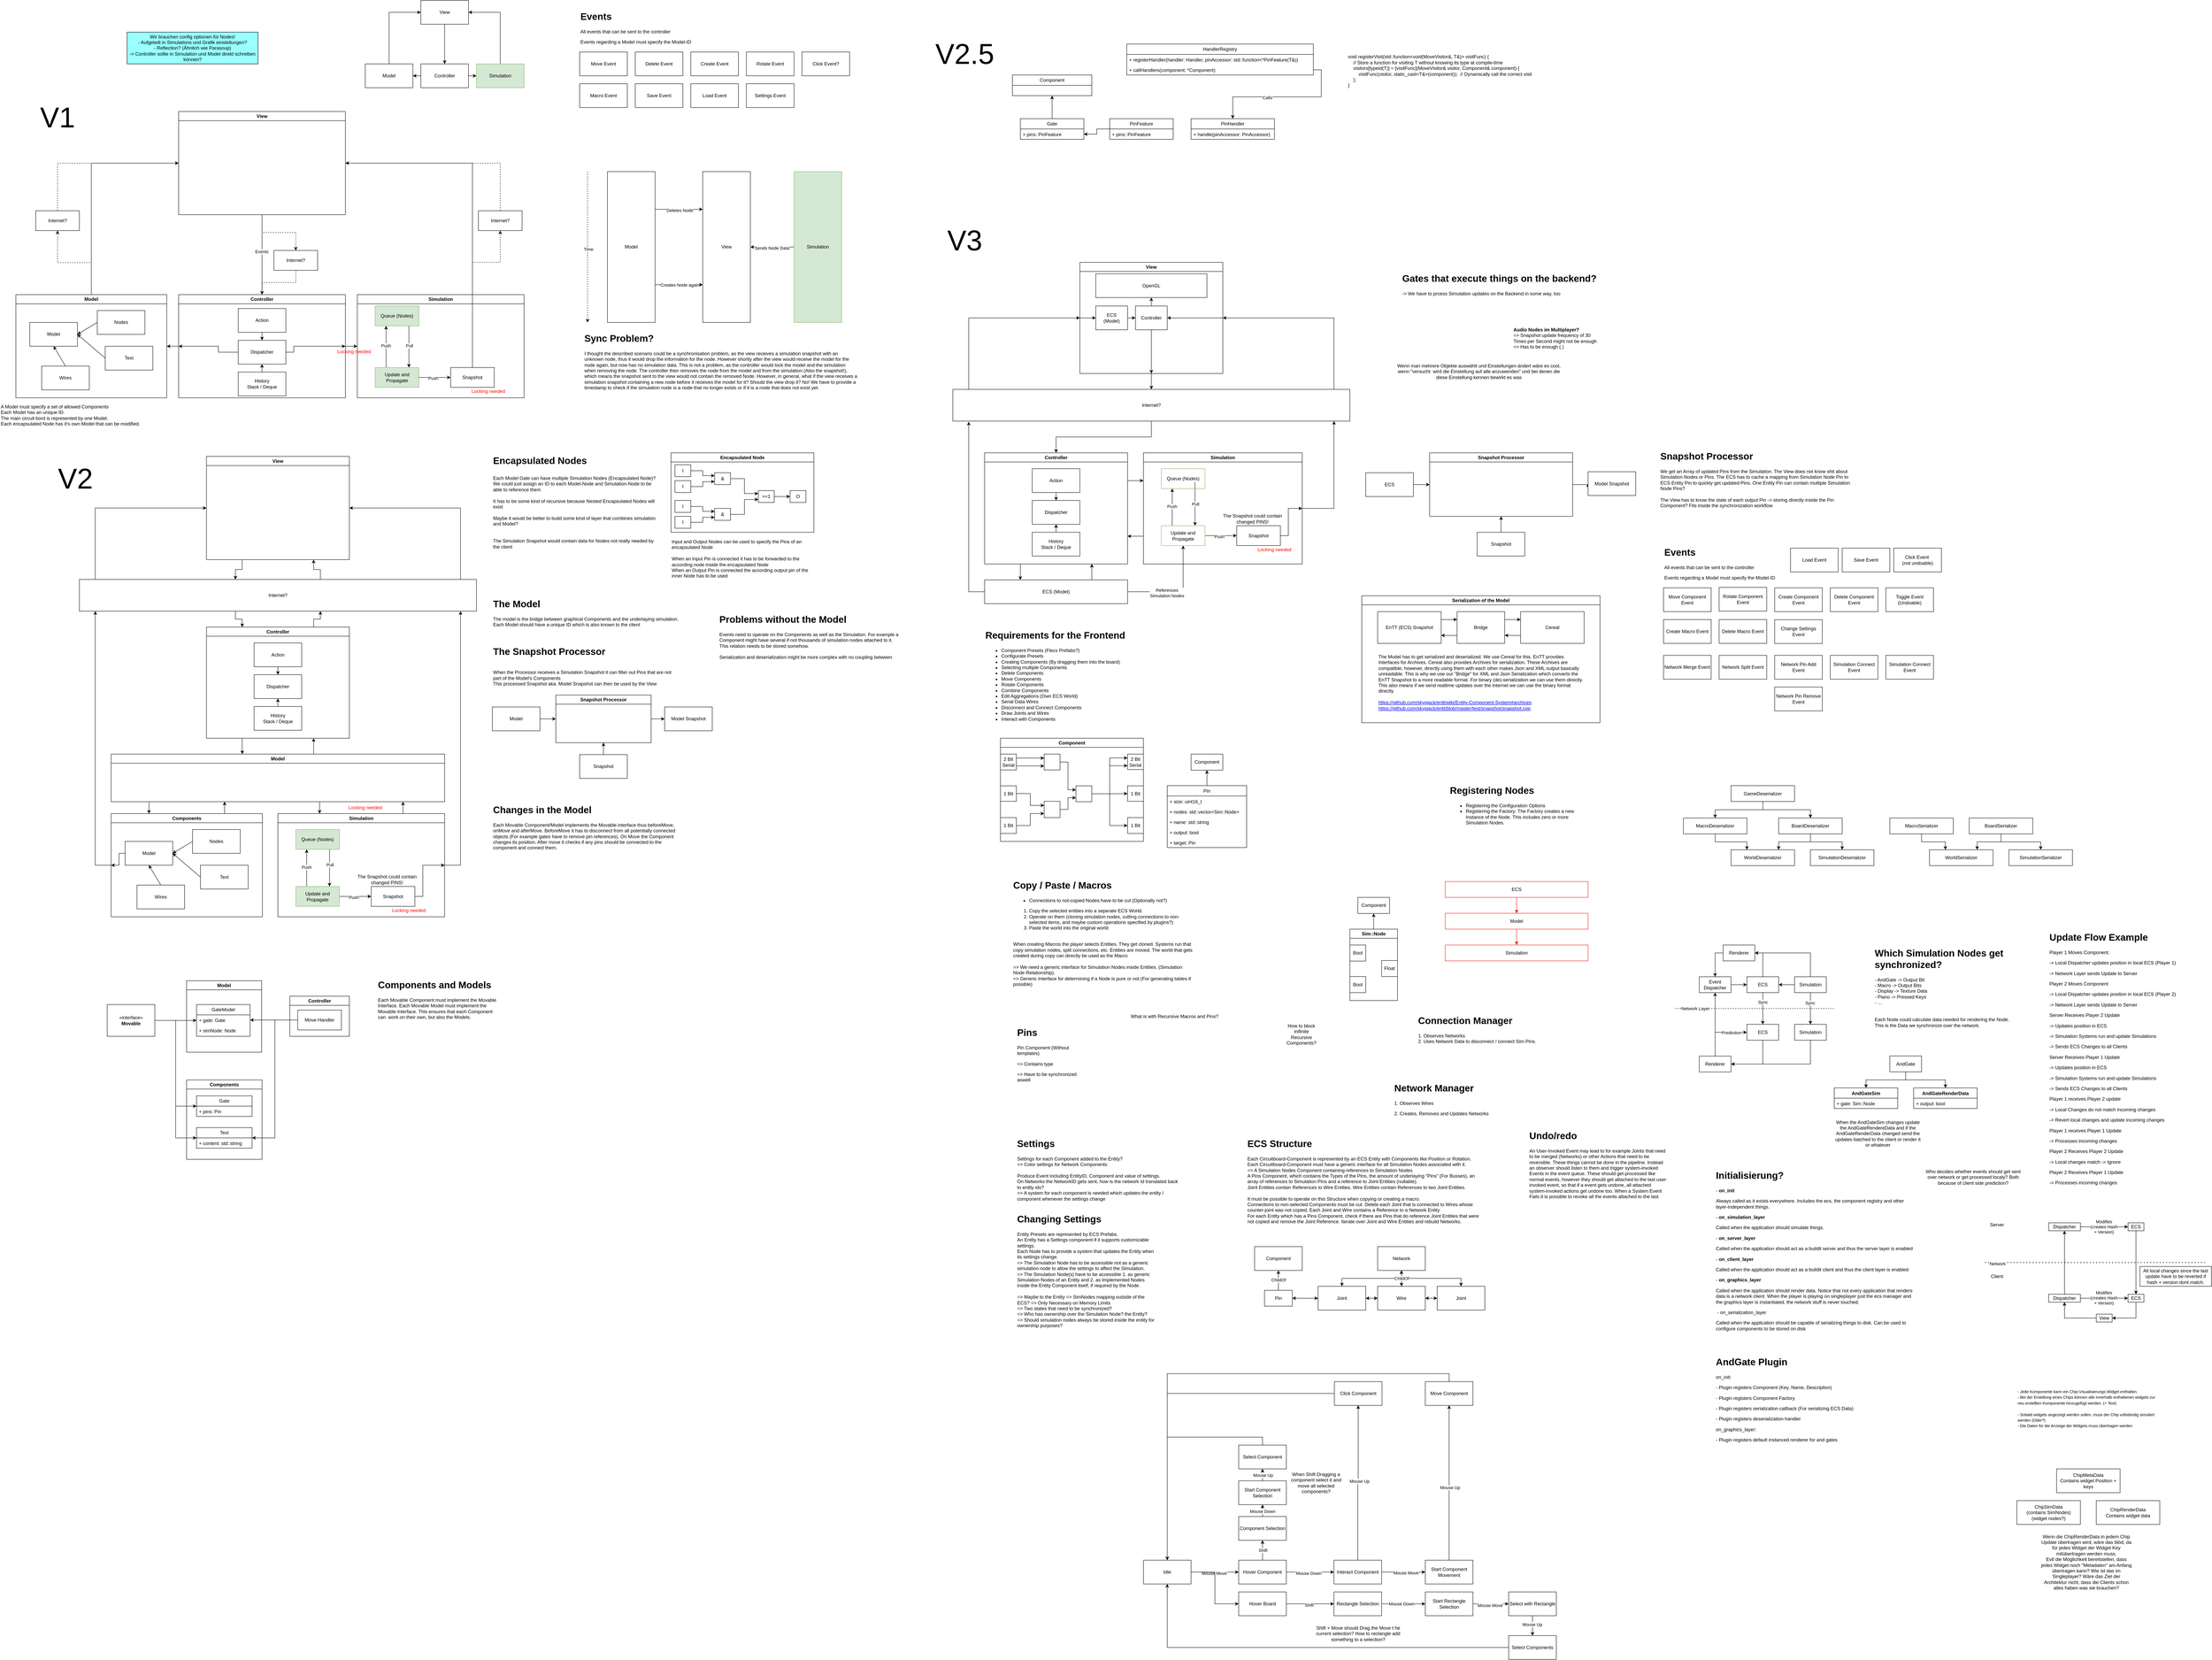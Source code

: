 <mxfile version="28.1.2">
  <diagram name="Seite-1" id="AkeY9rqxG7dXhN_gcHUu">
    <mxGraphModel dx="6564" dy="3552" grid="1" gridSize="10" guides="1" tooltips="1" connect="1" arrows="1" fold="1" page="1" pageScale="1" pageWidth="827" pageHeight="1169" math="0" shadow="0">
      <root>
        <mxCell id="0" />
        <mxCell id="1" parent="0" />
        <mxCell id="VFbqxBV9DZyRHvlRUKtR-38" value="" style="edgeStyle=orthogonalEdgeStyle;rounded=0;orthogonalLoop=1;jettySize=auto;html=1;" parent="1" source="VFbqxBV9DZyRHvlRUKtR-1" target="VFbqxBV9DZyRHvlRUKtR-36" edge="1">
          <mxGeometry relative="1" as="geometry">
            <Array as="points">
              <mxPoint x="1260" y="50" />
            </Array>
          </mxGeometry>
        </mxCell>
        <mxCell id="VFbqxBV9DZyRHvlRUKtR-1" value="Simulation" style="rounded=0;whiteSpace=wrap;html=1;fillColor=#d5e8d4;strokeColor=#82b366;" parent="1" vertex="1">
          <mxGeometry x="1200" y="180" width="120" height="60" as="geometry" />
        </mxCell>
        <mxCell id="VFbqxBV9DZyRHvlRUKtR-39" value="" style="edgeStyle=orthogonalEdgeStyle;rounded=0;orthogonalLoop=1;jettySize=auto;html=1;entryX=0;entryY=0.5;entryDx=0;entryDy=0;" parent="1" target="VFbqxBV9DZyRHvlRUKtR-36" edge="1">
          <mxGeometry relative="1" as="geometry">
            <mxPoint x="979.999" y="180" as="sourcePoint" />
            <mxPoint x="1049.97" y="50.029" as="targetPoint" />
            <Array as="points">
              <mxPoint x="980" y="50" />
            </Array>
          </mxGeometry>
        </mxCell>
        <mxCell id="VFbqxBV9DZyRHvlRUKtR-35" value="Model" style="rounded=0;whiteSpace=wrap;html=1;" parent="1" vertex="1">
          <mxGeometry x="920" y="180" width="120" height="60" as="geometry" />
        </mxCell>
        <mxCell id="VFbqxBV9DZyRHvlRUKtR-42" style="edgeStyle=orthogonalEdgeStyle;rounded=0;orthogonalLoop=1;jettySize=auto;html=1;entryX=0.5;entryY=0;entryDx=0;entryDy=0;" parent="1" source="VFbqxBV9DZyRHvlRUKtR-36" target="VFbqxBV9DZyRHvlRUKtR-40" edge="1">
          <mxGeometry relative="1" as="geometry" />
        </mxCell>
        <mxCell id="VFbqxBV9DZyRHvlRUKtR-36" value="View" style="rounded=0;whiteSpace=wrap;html=1;" parent="1" vertex="1">
          <mxGeometry x="1060" y="20" width="120" height="60" as="geometry" />
        </mxCell>
        <mxCell id="VFbqxBV9DZyRHvlRUKtR-44" style="edgeStyle=orthogonalEdgeStyle;rounded=0;orthogonalLoop=1;jettySize=auto;html=1;exitX=0;exitY=0.5;exitDx=0;exitDy=0;entryX=1;entryY=0.5;entryDx=0;entryDy=0;" parent="1" source="VFbqxBV9DZyRHvlRUKtR-40" target="VFbqxBV9DZyRHvlRUKtR-35" edge="1">
          <mxGeometry relative="1" as="geometry" />
        </mxCell>
        <mxCell id="VFbqxBV9DZyRHvlRUKtR-45" style="edgeStyle=orthogonalEdgeStyle;rounded=0;orthogonalLoop=1;jettySize=auto;html=1;exitX=1;exitY=0.5;exitDx=0;exitDy=0;entryX=0;entryY=0.5;entryDx=0;entryDy=0;" parent="1" source="VFbqxBV9DZyRHvlRUKtR-40" target="VFbqxBV9DZyRHvlRUKtR-1" edge="1">
          <mxGeometry relative="1" as="geometry" />
        </mxCell>
        <mxCell id="VFbqxBV9DZyRHvlRUKtR-40" value="Controller" style="rounded=0;whiteSpace=wrap;html=1;" parent="1" vertex="1">
          <mxGeometry x="1060" y="180" width="120" height="60" as="geometry" />
        </mxCell>
        <mxCell id="B8rCHhOE9Z17ma3swiqI-66" value="Wir brauchen config optionen für Nodes!&lt;div&gt;- Aufgeteilt in Simulations und Grafik einstellungen?&lt;/div&gt;&lt;div&gt;- Reflection? (Ähnlich wie Parasoup)&lt;/div&gt;&lt;div&gt;-&amp;gt; Controller sollte in Simulation und Model direkt schreiben können?&lt;/div&gt;" style="rounded=0;whiteSpace=wrap;html=1;fillColor=#99FFFF;" parent="1" vertex="1">
          <mxGeometry x="320" y="100" width="330" height="80" as="geometry" />
        </mxCell>
        <mxCell id="bLzW5XLOxJYZQa9d_TBu-111" style="edgeStyle=orthogonalEdgeStyle;rounded=0;orthogonalLoop=1;jettySize=auto;html=1;exitX=0.5;exitY=0;exitDx=0;exitDy=0;entryX=1;entryY=0.5;entryDx=0;entryDy=0;dashed=1;" parent="1" source="f-kTQP503KAAyL8h9dCs-4" target="bLzW5XLOxJYZQa9d_TBu-97" edge="1">
          <mxGeometry relative="1" as="geometry" />
        </mxCell>
        <mxCell id="f-kTQP503KAAyL8h9dCs-4" value="Internet?" style="html=1;whiteSpace=wrap;" parent="1" vertex="1">
          <mxGeometry x="1205" y="550" width="110" height="50" as="geometry" />
        </mxCell>
        <mxCell id="x4DS4-6HAQ0hKGSmASyF-9" style="edgeStyle=orthogonalEdgeStyle;rounded=0;orthogonalLoop=1;jettySize=auto;html=1;exitX=1;exitY=0.5;exitDx=0;exitDy=0;entryX=0;entryY=0.5;entryDx=0;entryDy=0;" parent="1" edge="1">
          <mxGeometry relative="1" as="geometry">
            <mxPoint x="870" y="891.43" as="sourcePoint" />
            <mxPoint x="900" y="891.43" as="targetPoint" />
          </mxGeometry>
        </mxCell>
        <mxCell id="bLzW5XLOxJYZQa9d_TBu-58" style="edgeStyle=orthogonalEdgeStyle;rounded=0;orthogonalLoop=1;jettySize=auto;html=1;exitX=0;exitY=0.5;exitDx=0;exitDy=0;entryX=1;entryY=0.5;entryDx=0;entryDy=0;" parent="1" target="bLzW5XLOxJYZQa9d_TBu-50" edge="1">
          <mxGeometry relative="1" as="geometry">
            <mxPoint x="450" y="891.43" as="sourcePoint" />
          </mxGeometry>
        </mxCell>
        <mxCell id="bLzW5XLOxJYZQa9d_TBu-109" style="edgeStyle=orthogonalEdgeStyle;rounded=0;orthogonalLoop=1;jettySize=auto;html=1;exitX=0.5;exitY=0;exitDx=0;exitDy=0;dashed=1;" parent="1" source="x4DS4-6HAQ0hKGSmASyF-28" edge="1">
          <mxGeometry relative="1" as="geometry">
            <mxPoint x="450" y="430" as="targetPoint" />
            <Array as="points">
              <mxPoint x="145" y="430" />
            </Array>
          </mxGeometry>
        </mxCell>
        <mxCell id="x4DS4-6HAQ0hKGSmASyF-28" value="Internet?" style="html=1;whiteSpace=wrap;" parent="1" vertex="1">
          <mxGeometry x="90" y="550" width="110" height="50" as="geometry" />
        </mxCell>
        <mxCell id="x4DS4-6HAQ0hKGSmASyF-34" style="edgeStyle=orthogonalEdgeStyle;rounded=0;orthogonalLoop=1;jettySize=auto;html=1;exitX=0.5;exitY=1;exitDx=0;exitDy=0;entryX=0.5;entryY=0;entryDx=0;entryDy=0;dashed=1;" parent="1" source="x4DS4-6HAQ0hKGSmASyF-32" edge="1">
          <mxGeometry relative="1" as="geometry">
            <mxPoint x="660" y="761.43" as="targetPoint" />
          </mxGeometry>
        </mxCell>
        <mxCell id="x4DS4-6HAQ0hKGSmASyF-32" value="Internet?" style="html=1;whiteSpace=wrap;" parent="1" vertex="1">
          <mxGeometry x="690" y="650" width="110" height="50" as="geometry" />
        </mxCell>
        <mxCell id="x4DS4-6HAQ0hKGSmASyF-37" value="&lt;font style=&quot;color: rgb(255, 0, 0);&quot;&gt;Locking needed&lt;/font&gt;" style="text;html=1;align=center;verticalAlign=middle;whiteSpace=wrap;rounded=0;" parent="1" vertex="1">
          <mxGeometry x="827" y="890" width="130" height="30" as="geometry" />
        </mxCell>
        <mxCell id="x4DS4-6HAQ0hKGSmASyF-38" value="View" style="rounded=0;whiteSpace=wrap;html=1;" parent="1" vertex="1">
          <mxGeometry x="1770" y="451.43" width="120" height="380" as="geometry" />
        </mxCell>
        <mxCell id="x4DS4-6HAQ0hKGSmASyF-43" style="edgeStyle=orthogonalEdgeStyle;rounded=0;orthogonalLoop=1;jettySize=auto;html=1;exitX=1;exitY=0.25;exitDx=0;exitDy=0;entryX=0;entryY=0.25;entryDx=0;entryDy=0;" parent="1" source="x4DS4-6HAQ0hKGSmASyF-39" target="x4DS4-6HAQ0hKGSmASyF-38" edge="1">
          <mxGeometry relative="1" as="geometry" />
        </mxCell>
        <mxCell id="x4DS4-6HAQ0hKGSmASyF-44" value="Deletes Node" style="edgeLabel;html=1;align=center;verticalAlign=middle;resizable=0;points=[];" parent="x4DS4-6HAQ0hKGSmASyF-43" vertex="1" connectable="0">
          <mxGeometry x="0.028" y="-2" relative="1" as="geometry">
            <mxPoint as="offset" />
          </mxGeometry>
        </mxCell>
        <mxCell id="x4DS4-6HAQ0hKGSmASyF-47" style="edgeStyle=orthogonalEdgeStyle;rounded=0;orthogonalLoop=1;jettySize=auto;html=1;exitX=1;exitY=0.75;exitDx=0;exitDy=0;entryX=0;entryY=0.75;entryDx=0;entryDy=0;" parent="1" source="x4DS4-6HAQ0hKGSmASyF-39" target="x4DS4-6HAQ0hKGSmASyF-38" edge="1">
          <mxGeometry relative="1" as="geometry" />
        </mxCell>
        <mxCell id="x4DS4-6HAQ0hKGSmASyF-48" value="Creates Node again" style="edgeLabel;html=1;align=center;verticalAlign=middle;resizable=0;points=[];" parent="x4DS4-6HAQ0hKGSmASyF-47" vertex="1" connectable="0">
          <mxGeometry x="0.028" relative="1" as="geometry">
            <mxPoint as="offset" />
          </mxGeometry>
        </mxCell>
        <mxCell id="x4DS4-6HAQ0hKGSmASyF-39" value="Model" style="rounded=0;whiteSpace=wrap;html=1;" parent="1" vertex="1">
          <mxGeometry x="1530" y="451.43" width="120" height="380" as="geometry" />
        </mxCell>
        <mxCell id="x4DS4-6HAQ0hKGSmASyF-45" style="edgeStyle=orthogonalEdgeStyle;rounded=0;orthogonalLoop=1;jettySize=auto;html=1;exitX=0;exitY=0.5;exitDx=0;exitDy=0;entryX=1;entryY=0.5;entryDx=0;entryDy=0;" parent="1" source="x4DS4-6HAQ0hKGSmASyF-40" target="x4DS4-6HAQ0hKGSmASyF-38" edge="1">
          <mxGeometry relative="1" as="geometry" />
        </mxCell>
        <mxCell id="x4DS4-6HAQ0hKGSmASyF-46" value="Sends Node Data" style="edgeLabel;html=1;align=center;verticalAlign=middle;resizable=0;points=[];" parent="x4DS4-6HAQ0hKGSmASyF-45" vertex="1" connectable="0">
          <mxGeometry x="0.029" y="2" relative="1" as="geometry">
            <mxPoint as="offset" />
          </mxGeometry>
        </mxCell>
        <mxCell id="x4DS4-6HAQ0hKGSmASyF-40" value="Simulation" style="rounded=0;whiteSpace=wrap;html=1;fillColor=#d5e8d4;strokeColor=#82b366;" parent="1" vertex="1">
          <mxGeometry x="2000" y="451.43" width="120" height="380" as="geometry" />
        </mxCell>
        <mxCell id="x4DS4-6HAQ0hKGSmASyF-49" value="" style="endArrow=classic;html=1;rounded=0;dashed=1;flowAnimation=0;shadow=0;" parent="1" edge="1">
          <mxGeometry width="50" height="50" relative="1" as="geometry">
            <mxPoint x="1480" y="451.43" as="sourcePoint" />
            <mxPoint x="1480" y="831.43" as="targetPoint" />
          </mxGeometry>
        </mxCell>
        <mxCell id="x4DS4-6HAQ0hKGSmASyF-50" value="Time" style="edgeLabel;html=1;align=center;verticalAlign=middle;resizable=0;points=[];" parent="x4DS4-6HAQ0hKGSmASyF-49" vertex="1" connectable="0">
          <mxGeometry x="0.029" y="2" relative="1" as="geometry">
            <mxPoint as="offset" />
          </mxGeometry>
        </mxCell>
        <mxCell id="x4DS4-6HAQ0hKGSmASyF-51" value="&lt;h1 style=&quot;margin-top: 0px;&quot;&gt;Sync Problem?&lt;/h1&gt;&lt;p&gt;I thought the described scenario could be a synchronisation problem, as the view receives a simulation snapshot with an unknown node, thus it would drop the information for the node. However shortly after the view would receive the model for the node again, but now has no simulation data. This is not a problem, as the controller would lock the model and the simulation when removing the node. The controller then removes the node from the model and from the simulation (Also the snapshot!), which means the snapshot sent to the view would not contain the removed Node. However, in general, what if the view receives a simulation snapshot containing a new node before it receives the model for it? Should the view drop it? No! We have to provide a timestamp to check if the simulation node is a node that no longer exists or if it is a node that does not exist yet.&lt;/p&gt;" style="text;html=1;whiteSpace=wrap;overflow=hidden;rounded=0;" parent="1" vertex="1">
          <mxGeometry x="1470" y="851.43" width="690" height="170" as="geometry" />
        </mxCell>
        <mxCell id="bLzW5XLOxJYZQa9d_TBu-2" value="&lt;h1 style=&quot;margin-top: 0px;&quot;&gt;Events&lt;/h1&gt;&lt;p&gt;All events that can be sent to the controller&lt;/p&gt;&lt;p&gt;Events regarding a Model must specify the Model-ID&lt;/p&gt;" style="text;html=1;whiteSpace=wrap;overflow=hidden;rounded=0;" parent="1" vertex="1">
          <mxGeometry x="1460" y="40" width="490" height="120" as="geometry" />
        </mxCell>
        <mxCell id="bLzW5XLOxJYZQa9d_TBu-3" value="Move Event" style="rounded=0;whiteSpace=wrap;html=1;" parent="1" vertex="1">
          <mxGeometry x="1460" y="150" width="120" height="60" as="geometry" />
        </mxCell>
        <mxCell id="bLzW5XLOxJYZQa9d_TBu-4" value="Delete Event" style="rounded=0;whiteSpace=wrap;html=1;" parent="1" vertex="1">
          <mxGeometry x="1600" y="150" width="120" height="60" as="geometry" />
        </mxCell>
        <mxCell id="bLzW5XLOxJYZQa9d_TBu-5" value="Create Event" style="rounded=0;whiteSpace=wrap;html=1;" parent="1" vertex="1">
          <mxGeometry x="1740" y="150" width="120" height="60" as="geometry" />
        </mxCell>
        <mxCell id="bLzW5XLOxJYZQa9d_TBu-6" value="Rotate Event" style="rounded=0;whiteSpace=wrap;html=1;" parent="1" vertex="1">
          <mxGeometry x="1880" y="150" width="120" height="60" as="geometry" />
        </mxCell>
        <mxCell id="bLzW5XLOxJYZQa9d_TBu-7" value="Click Event?" style="rounded=0;whiteSpace=wrap;html=1;" parent="1" vertex="1">
          <mxGeometry x="2020" y="150" width="120" height="60" as="geometry" />
        </mxCell>
        <mxCell id="bLzW5XLOxJYZQa9d_TBu-12" value="A Model must specify a set of allowed Components&lt;div&gt;Each Model has an unique ID.&lt;/div&gt;&lt;div&gt;The main circuit bord is represented by one Model.&lt;/div&gt;&lt;div&gt;Each encapsulated Node has it&#39;s own Model that can be modified.&lt;/div&gt;" style="text;html=1;align=left;verticalAlign=top;whiteSpace=wrap;rounded=0;" parent="1" vertex="1">
          <mxGeometry y="1030" width="420" height="70" as="geometry" />
        </mxCell>
        <mxCell id="bLzW5XLOxJYZQa9d_TBu-47" value="Each Model Gate can have multiple Simulation Nodes (Encapsulated Node)?&lt;div&gt;We could just assign an ID to each Model-Node and Simulation-Node to be able to reference them&lt;/div&gt;&lt;div&gt;&lt;br&gt;&lt;/div&gt;&lt;div&gt;It has to be some kind of recursive because Nested Encapsulated Nodes will exist&lt;/div&gt;&lt;div&gt;&lt;br&gt;&lt;/div&gt;&lt;div&gt;Maybe it would be better to build some kind of layer that combines simulation and Model?&lt;/div&gt;&lt;div&gt;&lt;br&gt;&lt;/div&gt;&lt;div&gt;&lt;br&gt;&lt;/div&gt;&lt;div&gt;The Simulation Snapshot would contain data for Nodes not really needed by the client&lt;/div&gt;" style="text;html=1;align=left;verticalAlign=top;whiteSpace=wrap;rounded=0;" parent="1" vertex="1">
          <mxGeometry x="1240" y="1210" width="420" height="160" as="geometry" />
        </mxCell>
        <mxCell id="bLzW5XLOxJYZQa9d_TBu-49" value="Encapsulated Node" style="swimlane;whiteSpace=wrap;html=1;" parent="1" vertex="1">
          <mxGeometry x="1690" y="1160" width="360" height="200" as="geometry">
            <mxRectangle x="1090" y="1260" width="140" height="30" as="alternateBounds" />
          </mxGeometry>
        </mxCell>
        <mxCell id="bLzW5XLOxJYZQa9d_TBu-115" style="edgeStyle=orthogonalEdgeStyle;rounded=0;orthogonalLoop=1;jettySize=auto;html=1;exitX=1;exitY=0.5;exitDx=0;exitDy=0;entryX=0;entryY=0.25;entryDx=0;entryDy=0;" parent="bLzW5XLOxJYZQa9d_TBu-49" source="bLzW5XLOxJYZQa9d_TBu-112" target="bLzW5XLOxJYZQa9d_TBu-114" edge="1">
          <mxGeometry relative="1" as="geometry" />
        </mxCell>
        <mxCell id="bLzW5XLOxJYZQa9d_TBu-112" value="&amp;amp;" style="rounded=0;whiteSpace=wrap;html=1;" parent="bLzW5XLOxJYZQa9d_TBu-49" vertex="1">
          <mxGeometry x="110" y="50" width="40" height="30" as="geometry" />
        </mxCell>
        <mxCell id="bLzW5XLOxJYZQa9d_TBu-116" style="edgeStyle=orthogonalEdgeStyle;rounded=0;orthogonalLoop=1;jettySize=auto;html=1;exitX=1;exitY=0.5;exitDx=0;exitDy=0;entryX=0;entryY=0.75;entryDx=0;entryDy=0;" parent="bLzW5XLOxJYZQa9d_TBu-49" source="bLzW5XLOxJYZQa9d_TBu-113" target="bLzW5XLOxJYZQa9d_TBu-114" edge="1">
          <mxGeometry relative="1" as="geometry" />
        </mxCell>
        <mxCell id="bLzW5XLOxJYZQa9d_TBu-113" value="&amp;amp;" style="rounded=0;whiteSpace=wrap;html=1;" parent="bLzW5XLOxJYZQa9d_TBu-49" vertex="1">
          <mxGeometry x="110" y="140" width="40" height="30" as="geometry" />
        </mxCell>
        <mxCell id="bLzW5XLOxJYZQa9d_TBu-127" style="edgeStyle=orthogonalEdgeStyle;rounded=0;orthogonalLoop=1;jettySize=auto;html=1;exitX=1;exitY=0.5;exitDx=0;exitDy=0;entryX=0;entryY=0.5;entryDx=0;entryDy=0;" parent="bLzW5XLOxJYZQa9d_TBu-49" source="bLzW5XLOxJYZQa9d_TBu-114" target="bLzW5XLOxJYZQa9d_TBu-126" edge="1">
          <mxGeometry relative="1" as="geometry" />
        </mxCell>
        <mxCell id="bLzW5XLOxJYZQa9d_TBu-114" value="&amp;gt;=1" style="rounded=0;whiteSpace=wrap;html=1;" parent="bLzW5XLOxJYZQa9d_TBu-49" vertex="1">
          <mxGeometry x="220" y="95" width="40" height="30" as="geometry" />
        </mxCell>
        <mxCell id="bLzW5XLOxJYZQa9d_TBu-125" style="edgeStyle=orthogonalEdgeStyle;rounded=0;orthogonalLoop=1;jettySize=auto;html=1;entryX=0;entryY=0.25;entryDx=0;entryDy=0;" parent="bLzW5XLOxJYZQa9d_TBu-49" source="bLzW5XLOxJYZQa9d_TBu-117" target="bLzW5XLOxJYZQa9d_TBu-112" edge="1">
          <mxGeometry relative="1" as="geometry" />
        </mxCell>
        <mxCell id="bLzW5XLOxJYZQa9d_TBu-117" value="I" style="rounded=0;whiteSpace=wrap;html=1;" parent="bLzW5XLOxJYZQa9d_TBu-49" vertex="1">
          <mxGeometry x="10" y="30" width="40" height="30" as="geometry" />
        </mxCell>
        <mxCell id="bLzW5XLOxJYZQa9d_TBu-124" style="edgeStyle=orthogonalEdgeStyle;rounded=0;orthogonalLoop=1;jettySize=auto;html=1;entryX=0;entryY=0.75;entryDx=0;entryDy=0;" parent="bLzW5XLOxJYZQa9d_TBu-49" source="bLzW5XLOxJYZQa9d_TBu-119" target="bLzW5XLOxJYZQa9d_TBu-112" edge="1">
          <mxGeometry relative="1" as="geometry" />
        </mxCell>
        <mxCell id="bLzW5XLOxJYZQa9d_TBu-119" value="I" style="rounded=0;whiteSpace=wrap;html=1;" parent="bLzW5XLOxJYZQa9d_TBu-49" vertex="1">
          <mxGeometry x="10" y="70" width="40" height="30" as="geometry" />
        </mxCell>
        <mxCell id="bLzW5XLOxJYZQa9d_TBu-122" style="edgeStyle=orthogonalEdgeStyle;rounded=0;orthogonalLoop=1;jettySize=auto;html=1;exitX=1;exitY=0.5;exitDx=0;exitDy=0;entryX=0;entryY=0.25;entryDx=0;entryDy=0;" parent="bLzW5XLOxJYZQa9d_TBu-49" source="bLzW5XLOxJYZQa9d_TBu-121" target="bLzW5XLOxJYZQa9d_TBu-113" edge="1">
          <mxGeometry relative="1" as="geometry" />
        </mxCell>
        <mxCell id="bLzW5XLOxJYZQa9d_TBu-121" value="I" style="rounded=0;whiteSpace=wrap;html=1;" parent="bLzW5XLOxJYZQa9d_TBu-49" vertex="1">
          <mxGeometry x="10" y="120" width="40" height="30" as="geometry" />
        </mxCell>
        <mxCell id="bLzW5XLOxJYZQa9d_TBu-123" style="edgeStyle=orthogonalEdgeStyle;rounded=0;orthogonalLoop=1;jettySize=auto;html=1;exitX=1;exitY=0.5;exitDx=0;exitDy=0;entryX=0;entryY=0.75;entryDx=0;entryDy=0;" parent="bLzW5XLOxJYZQa9d_TBu-49" source="bLzW5XLOxJYZQa9d_TBu-120" target="bLzW5XLOxJYZQa9d_TBu-113" edge="1">
          <mxGeometry relative="1" as="geometry" />
        </mxCell>
        <mxCell id="bLzW5XLOxJYZQa9d_TBu-120" value="I" style="rounded=0;whiteSpace=wrap;html=1;" parent="bLzW5XLOxJYZQa9d_TBu-49" vertex="1">
          <mxGeometry x="10" y="160" width="40" height="30" as="geometry" />
        </mxCell>
        <mxCell id="bLzW5XLOxJYZQa9d_TBu-126" value="O" style="rounded=0;whiteSpace=wrap;html=1;" parent="bLzW5XLOxJYZQa9d_TBu-49" vertex="1">
          <mxGeometry x="300" y="95" width="40" height="30" as="geometry" />
        </mxCell>
        <mxCell id="bLzW5XLOxJYZQa9d_TBu-60" style="edgeStyle=orthogonalEdgeStyle;rounded=0;orthogonalLoop=1;jettySize=auto;html=1;exitX=0.5;exitY=0;exitDx=0;exitDy=0;entryX=0.5;entryY=1;entryDx=0;entryDy=0;dashed=1;" parent="1" source="bLzW5XLOxJYZQa9d_TBu-50" target="x4DS4-6HAQ0hKGSmASyF-28" edge="1">
          <mxGeometry relative="1" as="geometry" />
        </mxCell>
        <mxCell id="bLzW5XLOxJYZQa9d_TBu-108" style="edgeStyle=orthogonalEdgeStyle;rounded=0;orthogonalLoop=1;jettySize=auto;html=1;exitX=0.5;exitY=0;exitDx=0;exitDy=0;entryX=0;entryY=0.5;entryDx=0;entryDy=0;" parent="1" source="bLzW5XLOxJYZQa9d_TBu-50" target="bLzW5XLOxJYZQa9d_TBu-97" edge="1">
          <mxGeometry relative="1" as="geometry" />
        </mxCell>
        <mxCell id="bLzW5XLOxJYZQa9d_TBu-50" value="Model" style="swimlane;whiteSpace=wrap;html=1;" parent="1" vertex="1">
          <mxGeometry x="40" y="761.43" width="380" height="260" as="geometry" />
        </mxCell>
        <mxCell id="bLzW5XLOxJYZQa9d_TBu-51" value="Model" style="rounded=0;whiteSpace=wrap;html=1;" parent="bLzW5XLOxJYZQa9d_TBu-50" vertex="1">
          <mxGeometry x="35" y="70" width="120" height="60" as="geometry" />
        </mxCell>
        <mxCell id="bLzW5XLOxJYZQa9d_TBu-52" style="rounded=0;orthogonalLoop=1;jettySize=auto;html=1;exitX=0;exitY=0.5;exitDx=0;exitDy=0;entryX=1;entryY=0.5;entryDx=0;entryDy=0;" parent="bLzW5XLOxJYZQa9d_TBu-50" source="bLzW5XLOxJYZQa9d_TBu-53" target="bLzW5XLOxJYZQa9d_TBu-51" edge="1">
          <mxGeometry relative="1" as="geometry" />
        </mxCell>
        <mxCell id="bLzW5XLOxJYZQa9d_TBu-53" value="Nodes" style="rounded=0;whiteSpace=wrap;html=1;" parent="bLzW5XLOxJYZQa9d_TBu-50" vertex="1">
          <mxGeometry x="205" y="40.0" width="120" height="60" as="geometry" />
        </mxCell>
        <mxCell id="bLzW5XLOxJYZQa9d_TBu-54" style="rounded=0;orthogonalLoop=1;jettySize=auto;html=1;exitX=0.5;exitY=0;exitDx=0;exitDy=0;entryX=0.5;entryY=1;entryDx=0;entryDy=0;" parent="bLzW5XLOxJYZQa9d_TBu-50" source="bLzW5XLOxJYZQa9d_TBu-55" target="bLzW5XLOxJYZQa9d_TBu-51" edge="1">
          <mxGeometry relative="1" as="geometry" />
        </mxCell>
        <mxCell id="bLzW5XLOxJYZQa9d_TBu-55" value="Wires" style="rounded=0;whiteSpace=wrap;html=1;" parent="bLzW5XLOxJYZQa9d_TBu-50" vertex="1">
          <mxGeometry x="65" y="180.0" width="120" height="60" as="geometry" />
        </mxCell>
        <mxCell id="bLzW5XLOxJYZQa9d_TBu-56" style="rounded=0;orthogonalLoop=1;jettySize=auto;html=1;exitX=0;exitY=0.5;exitDx=0;exitDy=0;entryX=1;entryY=0.5;entryDx=0;entryDy=0;" parent="bLzW5XLOxJYZQa9d_TBu-50" source="bLzW5XLOxJYZQa9d_TBu-57" target="bLzW5XLOxJYZQa9d_TBu-51" edge="1">
          <mxGeometry relative="1" as="geometry" />
        </mxCell>
        <mxCell id="bLzW5XLOxJYZQa9d_TBu-57" value="Text" style="rounded=0;whiteSpace=wrap;html=1;" parent="bLzW5XLOxJYZQa9d_TBu-50" vertex="1">
          <mxGeometry x="225" y="130.0" width="120" height="60" as="geometry" />
        </mxCell>
        <mxCell id="bLzW5XLOxJYZQa9d_TBu-61" value="Controller" style="swimlane;whiteSpace=wrap;html=1;" parent="1" vertex="1">
          <mxGeometry x="450" y="761.43" width="420" height="260" as="geometry" />
        </mxCell>
        <mxCell id="bLzW5XLOxJYZQa9d_TBu-69" style="edgeStyle=orthogonalEdgeStyle;rounded=0;orthogonalLoop=1;jettySize=auto;html=1;exitX=0.5;exitY=0;exitDx=0;exitDy=0;entryX=0.5;entryY=1;entryDx=0;entryDy=0;" parent="bLzW5XLOxJYZQa9d_TBu-61" source="bLzW5XLOxJYZQa9d_TBu-70" target="bLzW5XLOxJYZQa9d_TBu-73" edge="1">
          <mxGeometry relative="1" as="geometry" />
        </mxCell>
        <mxCell id="bLzW5XLOxJYZQa9d_TBu-70" value="History&lt;div&gt;Stack / Deque&lt;/div&gt;" style="rounded=0;whiteSpace=wrap;html=1;" parent="bLzW5XLOxJYZQa9d_TBu-61" vertex="1">
          <mxGeometry x="150" y="195.0" width="120" height="60" as="geometry" />
        </mxCell>
        <mxCell id="bLzW5XLOxJYZQa9d_TBu-71" style="edgeStyle=orthogonalEdgeStyle;rounded=0;orthogonalLoop=1;jettySize=auto;html=1;exitX=0.5;exitY=1;exitDx=0;exitDy=0;entryX=0.5;entryY=0;entryDx=0;entryDy=0;" parent="bLzW5XLOxJYZQa9d_TBu-61" source="bLzW5XLOxJYZQa9d_TBu-72" target="bLzW5XLOxJYZQa9d_TBu-73" edge="1">
          <mxGeometry relative="1" as="geometry" />
        </mxCell>
        <mxCell id="bLzW5XLOxJYZQa9d_TBu-72" value="Action" style="rounded=0;whiteSpace=wrap;html=1;" parent="bLzW5XLOxJYZQa9d_TBu-61" vertex="1">
          <mxGeometry x="150" y="35.0" width="120" height="60" as="geometry" />
        </mxCell>
        <mxCell id="bLzW5XLOxJYZQa9d_TBu-74" style="edgeStyle=orthogonalEdgeStyle;rounded=0;orthogonalLoop=1;jettySize=auto;html=1;exitX=0;exitY=0.5;exitDx=0;exitDy=0;entryX=0;entryY=0.5;entryDx=0;entryDy=0;" parent="bLzW5XLOxJYZQa9d_TBu-61" source="bLzW5XLOxJYZQa9d_TBu-73" target="bLzW5XLOxJYZQa9d_TBu-61" edge="1">
          <mxGeometry relative="1" as="geometry">
            <Array as="points">
              <mxPoint x="100" y="145" />
              <mxPoint x="100" y="130" />
            </Array>
          </mxGeometry>
        </mxCell>
        <mxCell id="bLzW5XLOxJYZQa9d_TBu-76" style="edgeStyle=orthogonalEdgeStyle;rounded=0;orthogonalLoop=1;jettySize=auto;html=1;exitX=1;exitY=0.5;exitDx=0;exitDy=0;entryX=1;entryY=0.5;entryDx=0;entryDy=0;" parent="bLzW5XLOxJYZQa9d_TBu-61" source="bLzW5XLOxJYZQa9d_TBu-73" target="bLzW5XLOxJYZQa9d_TBu-61" edge="1">
          <mxGeometry relative="1" as="geometry">
            <Array as="points">
              <mxPoint x="290" y="145" />
              <mxPoint x="290" y="130" />
            </Array>
          </mxGeometry>
        </mxCell>
        <mxCell id="bLzW5XLOxJYZQa9d_TBu-73" value="Dispatcher" style="rounded=0;whiteSpace=wrap;html=1;" parent="bLzW5XLOxJYZQa9d_TBu-61" vertex="1">
          <mxGeometry x="150" y="115.0" width="120" height="60" as="geometry" />
        </mxCell>
        <mxCell id="bLzW5XLOxJYZQa9d_TBu-87" value="Simulation" style="swimlane;whiteSpace=wrap;html=1;" parent="1" vertex="1">
          <mxGeometry x="900" y="761.43" width="420" height="260" as="geometry" />
        </mxCell>
        <mxCell id="bLzW5XLOxJYZQa9d_TBu-77" style="edgeStyle=orthogonalEdgeStyle;rounded=0;orthogonalLoop=1;jettySize=auto;html=1;entryX=0.5;entryY=0;entryDx=0;entryDy=0;" parent="bLzW5XLOxJYZQa9d_TBu-87" edge="1">
          <mxGeometry relative="1" as="geometry">
            <mxPoint x="130" y="73.57" as="sourcePoint" />
            <mxPoint x="130" y="183.57" as="targetPoint" />
          </mxGeometry>
        </mxCell>
        <mxCell id="bLzW5XLOxJYZQa9d_TBu-78" value="Pull" style="edgeLabel;html=1;align=center;verticalAlign=middle;resizable=0;points=[];" parent="bLzW5XLOxJYZQa9d_TBu-77" vertex="1" connectable="0">
          <mxGeometry x="0.001" y="1" relative="1" as="geometry">
            <mxPoint as="offset" />
          </mxGeometry>
        </mxCell>
        <mxCell id="bLzW5XLOxJYZQa9d_TBu-79" value="Queue (Nodes)" style="html=1;whiteSpace=wrap;fillColor=#d5e8d4;strokeColor=#82b366;" parent="bLzW5XLOxJYZQa9d_TBu-87" vertex="1">
          <mxGeometry x="45" y="28.57" width="110" height="50" as="geometry" />
        </mxCell>
        <mxCell id="bLzW5XLOxJYZQa9d_TBu-80" style="edgeStyle=orthogonalEdgeStyle;rounded=0;orthogonalLoop=1;jettySize=auto;html=1;exitX=0.25;exitY=0;exitDx=0;exitDy=0;entryX=0.25;entryY=1;entryDx=0;entryDy=0;" parent="bLzW5XLOxJYZQa9d_TBu-87" source="bLzW5XLOxJYZQa9d_TBu-84" target="bLzW5XLOxJYZQa9d_TBu-79" edge="1">
          <mxGeometry relative="1" as="geometry" />
        </mxCell>
        <mxCell id="bLzW5XLOxJYZQa9d_TBu-81" value="Push" style="edgeLabel;html=1;align=center;verticalAlign=middle;resizable=0;points=[];" parent="bLzW5XLOxJYZQa9d_TBu-80" vertex="1" connectable="0">
          <mxGeometry x="0.051" y="1" relative="1" as="geometry">
            <mxPoint as="offset" />
          </mxGeometry>
        </mxCell>
        <mxCell id="bLzW5XLOxJYZQa9d_TBu-82" style="edgeStyle=orthogonalEdgeStyle;rounded=0;orthogonalLoop=1;jettySize=auto;html=1;exitX=1;exitY=0.5;exitDx=0;exitDy=0;entryX=0;entryY=0.5;entryDx=0;entryDy=0;" parent="bLzW5XLOxJYZQa9d_TBu-87" source="bLzW5XLOxJYZQa9d_TBu-84" target="bLzW5XLOxJYZQa9d_TBu-85" edge="1">
          <mxGeometry relative="1" as="geometry" />
        </mxCell>
        <mxCell id="bLzW5XLOxJYZQa9d_TBu-83" value="Push" style="edgeLabel;html=1;align=center;verticalAlign=middle;resizable=0;points=[];" parent="bLzW5XLOxJYZQa9d_TBu-82" vertex="1" connectable="0">
          <mxGeometry x="-0.111" y="-2" relative="1" as="geometry">
            <mxPoint as="offset" />
          </mxGeometry>
        </mxCell>
        <mxCell id="bLzW5XLOxJYZQa9d_TBu-84" value="Update and Propagate" style="html=1;whiteSpace=wrap;fillColor=#d5e8d4;strokeColor=#82b366;" parent="bLzW5XLOxJYZQa9d_TBu-87" vertex="1">
          <mxGeometry x="45" y="183.57" width="110" height="50" as="geometry" />
        </mxCell>
        <mxCell id="bLzW5XLOxJYZQa9d_TBu-85" value="Snapshot" style="html=1;whiteSpace=wrap;" parent="bLzW5XLOxJYZQa9d_TBu-87" vertex="1">
          <mxGeometry x="235" y="183.57" width="110" height="50" as="geometry" />
        </mxCell>
        <mxCell id="bLzW5XLOxJYZQa9d_TBu-86" value="&lt;font style=&quot;color: rgb(255, 0, 0);&quot;&gt;Locking needed&lt;/font&gt;" style="text;html=1;align=center;verticalAlign=middle;whiteSpace=wrap;rounded=0;" parent="bLzW5XLOxJYZQa9d_TBu-87" vertex="1">
          <mxGeometry x="265" y="228.57" width="130" height="30" as="geometry" />
        </mxCell>
        <mxCell id="bLzW5XLOxJYZQa9d_TBu-96" style="edgeStyle=orthogonalEdgeStyle;rounded=0;orthogonalLoop=1;jettySize=auto;html=1;exitX=0.5;exitY=0;exitDx=0;exitDy=0;entryX=0.5;entryY=1;entryDx=0;entryDy=0;dashed=1;" parent="1" source="bLzW5XLOxJYZQa9d_TBu-85" target="f-kTQP503KAAyL8h9dCs-4" edge="1">
          <mxGeometry relative="1" as="geometry">
            <Array as="points">
              <mxPoint x="1190" y="680" />
              <mxPoint x="1260" y="680" />
            </Array>
          </mxGeometry>
        </mxCell>
        <mxCell id="bLzW5XLOxJYZQa9d_TBu-129" style="edgeStyle=orthogonalEdgeStyle;rounded=0;orthogonalLoop=1;jettySize=auto;html=1;exitX=0.5;exitY=1;exitDx=0;exitDy=0;entryX=0.5;entryY=0;entryDx=0;entryDy=0;" parent="1" source="bLzW5XLOxJYZQa9d_TBu-97" target="bLzW5XLOxJYZQa9d_TBu-61" edge="1">
          <mxGeometry relative="1" as="geometry" />
        </mxCell>
        <mxCell id="bLzW5XLOxJYZQa9d_TBu-131" value="Events" style="edgeLabel;html=1;align=center;verticalAlign=middle;resizable=0;points=[];" parent="bLzW5XLOxJYZQa9d_TBu-129" vertex="1" connectable="0">
          <mxGeometry x="-0.077" y="-1" relative="1" as="geometry">
            <mxPoint as="offset" />
          </mxGeometry>
        </mxCell>
        <mxCell id="bLzW5XLOxJYZQa9d_TBu-130" style="edgeStyle=orthogonalEdgeStyle;rounded=0;orthogonalLoop=1;jettySize=auto;html=1;exitX=0.5;exitY=1;exitDx=0;exitDy=0;entryX=0.5;entryY=0;entryDx=0;entryDy=0;dashed=1;" parent="1" source="bLzW5XLOxJYZQa9d_TBu-97" target="x4DS4-6HAQ0hKGSmASyF-32" edge="1">
          <mxGeometry relative="1" as="geometry" />
        </mxCell>
        <mxCell id="bLzW5XLOxJYZQa9d_TBu-97" value="View" style="swimlane;whiteSpace=wrap;html=1;" parent="1" vertex="1">
          <mxGeometry x="450" y="300.0" width="420" height="260" as="geometry" />
        </mxCell>
        <mxCell id="bLzW5XLOxJYZQa9d_TBu-110" style="edgeStyle=orthogonalEdgeStyle;rounded=0;orthogonalLoop=1;jettySize=auto;html=1;exitX=0.5;exitY=0;exitDx=0;exitDy=0;entryX=1;entryY=0.5;entryDx=0;entryDy=0;" parent="1" source="bLzW5XLOxJYZQa9d_TBu-85" target="bLzW5XLOxJYZQa9d_TBu-97" edge="1">
          <mxGeometry relative="1" as="geometry" />
        </mxCell>
        <mxCell id="bLzW5XLOxJYZQa9d_TBu-128" value="Input and Output Nodes can be used to specify the Pins of an encapsulated Node&lt;div&gt;&lt;br&gt;&lt;/div&gt;&lt;div&gt;When an Input Pin is connected it has to be forwarded to the according node inside the encapsulated Node&lt;/div&gt;&lt;div&gt;When an Output Pin is connected the according output pin of the inner Node has to be used&lt;/div&gt;" style="text;html=1;align=left;verticalAlign=top;whiteSpace=wrap;rounded=0;" parent="1" vertex="1">
          <mxGeometry x="1690" y="1370.0" width="360" height="130" as="geometry" />
        </mxCell>
        <mxCell id="bLzW5XLOxJYZQa9d_TBu-132" value="Encapsulated Nodes" style="text;strokeColor=none;fillColor=none;html=1;fontSize=24;fontStyle=1;verticalAlign=middle;align=left;" parent="1" vertex="1">
          <mxGeometry x="1240" y="1160" width="250" height="40" as="geometry" />
        </mxCell>
        <mxCell id="bLzW5XLOxJYZQa9d_TBu-142" value="&lt;font style=&quot;color: rgb(255, 0, 0);&quot;&gt;Locking needed&lt;/font&gt;" style="text;html=1;align=center;verticalAlign=middle;whiteSpace=wrap;rounded=0;" parent="1" vertex="1">
          <mxGeometry x="855" y="2039.0" width="130" height="30" as="geometry" />
        </mxCell>
        <mxCell id="bLzW5XLOxJYZQa9d_TBu-242" style="edgeStyle=orthogonalEdgeStyle;rounded=0;orthogonalLoop=1;jettySize=auto;html=1;exitX=0.25;exitY=0;exitDx=0;exitDy=0;endArrow=none;startFill=1;startArrow=classic;" parent="1" source="bLzW5XLOxJYZQa9d_TBu-145" edge="1">
          <mxGeometry relative="1" as="geometry">
            <mxPoint x="375.333" y="2039" as="targetPoint" />
          </mxGeometry>
        </mxCell>
        <mxCell id="bLzW5XLOxJYZQa9d_TBu-243" style="edgeStyle=orthogonalEdgeStyle;rounded=0;orthogonalLoop=1;jettySize=auto;html=1;exitX=0.75;exitY=0;exitDx=0;exitDy=0;" parent="1" source="bLzW5XLOxJYZQa9d_TBu-145" edge="1">
          <mxGeometry relative="1" as="geometry">
            <mxPoint x="565.667" y="2039" as="targetPoint" />
          </mxGeometry>
        </mxCell>
        <mxCell id="bLzW5XLOxJYZQa9d_TBu-145" value="Components" style="swimlane;whiteSpace=wrap;html=1;" parent="1" vertex="1">
          <mxGeometry x="280" y="2069" width="381" height="260" as="geometry" />
        </mxCell>
        <mxCell id="bLzW5XLOxJYZQa9d_TBu-256" style="edgeStyle=orthogonalEdgeStyle;rounded=0;orthogonalLoop=1;jettySize=auto;html=1;exitX=0;exitY=0.5;exitDx=0;exitDy=0;entryX=0;entryY=0.5;entryDx=0;entryDy=0;" parent="bLzW5XLOxJYZQa9d_TBu-145" source="bLzW5XLOxJYZQa9d_TBu-146" target="bLzW5XLOxJYZQa9d_TBu-145" edge="1">
          <mxGeometry relative="1" as="geometry">
            <Array as="points">
              <mxPoint x="20" y="100" />
              <mxPoint x="20" y="130" />
            </Array>
          </mxGeometry>
        </mxCell>
        <mxCell id="bLzW5XLOxJYZQa9d_TBu-146" value="Model" style="rounded=0;whiteSpace=wrap;html=1;" parent="bLzW5XLOxJYZQa9d_TBu-145" vertex="1">
          <mxGeometry x="35" y="70" width="120" height="60" as="geometry" />
        </mxCell>
        <mxCell id="bLzW5XLOxJYZQa9d_TBu-147" style="rounded=0;orthogonalLoop=1;jettySize=auto;html=1;exitX=0;exitY=0.5;exitDx=0;exitDy=0;entryX=1;entryY=0.5;entryDx=0;entryDy=0;" parent="bLzW5XLOxJYZQa9d_TBu-145" source="bLzW5XLOxJYZQa9d_TBu-148" target="bLzW5XLOxJYZQa9d_TBu-146" edge="1">
          <mxGeometry relative="1" as="geometry" />
        </mxCell>
        <mxCell id="bLzW5XLOxJYZQa9d_TBu-148" value="Nodes" style="rounded=0;whiteSpace=wrap;html=1;" parent="bLzW5XLOxJYZQa9d_TBu-145" vertex="1">
          <mxGeometry x="205" y="40.0" width="120" height="60" as="geometry" />
        </mxCell>
        <mxCell id="bLzW5XLOxJYZQa9d_TBu-149" style="rounded=0;orthogonalLoop=1;jettySize=auto;html=1;exitX=0.5;exitY=0;exitDx=0;exitDy=0;entryX=0.5;entryY=1;entryDx=0;entryDy=0;" parent="bLzW5XLOxJYZQa9d_TBu-145" source="bLzW5XLOxJYZQa9d_TBu-150" target="bLzW5XLOxJYZQa9d_TBu-146" edge="1">
          <mxGeometry relative="1" as="geometry" />
        </mxCell>
        <mxCell id="bLzW5XLOxJYZQa9d_TBu-150" value="Wires" style="rounded=0;whiteSpace=wrap;html=1;" parent="bLzW5XLOxJYZQa9d_TBu-145" vertex="1">
          <mxGeometry x="65" y="180.0" width="120" height="60" as="geometry" />
        </mxCell>
        <mxCell id="bLzW5XLOxJYZQa9d_TBu-151" style="rounded=0;orthogonalLoop=1;jettySize=auto;html=1;exitX=0;exitY=0.5;exitDx=0;exitDy=0;entryX=1;entryY=0.5;entryDx=0;entryDy=0;" parent="bLzW5XLOxJYZQa9d_TBu-145" source="bLzW5XLOxJYZQa9d_TBu-152" target="bLzW5XLOxJYZQa9d_TBu-146" edge="1">
          <mxGeometry relative="1" as="geometry" />
        </mxCell>
        <mxCell id="bLzW5XLOxJYZQa9d_TBu-152" value="Text" style="rounded=0;whiteSpace=wrap;html=1;" parent="bLzW5XLOxJYZQa9d_TBu-145" vertex="1">
          <mxGeometry x="225" y="130.0" width="120" height="60" as="geometry" />
        </mxCell>
        <mxCell id="bLzW5XLOxJYZQa9d_TBu-153" value="Controller" style="swimlane;whiteSpace=wrap;html=1;" parent="1" vertex="1">
          <mxGeometry x="520" y="1599" width="360" height="280" as="geometry" />
        </mxCell>
        <mxCell id="bLzW5XLOxJYZQa9d_TBu-154" style="edgeStyle=orthogonalEdgeStyle;rounded=0;orthogonalLoop=1;jettySize=auto;html=1;exitX=0.5;exitY=0;exitDx=0;exitDy=0;entryX=0.5;entryY=1;entryDx=0;entryDy=0;" parent="bLzW5XLOxJYZQa9d_TBu-153" source="bLzW5XLOxJYZQa9d_TBu-155" target="bLzW5XLOxJYZQa9d_TBu-160" edge="1">
          <mxGeometry relative="1" as="geometry" />
        </mxCell>
        <mxCell id="bLzW5XLOxJYZQa9d_TBu-155" value="History&lt;div&gt;Stack / Deque&lt;/div&gt;" style="rounded=0;whiteSpace=wrap;html=1;" parent="bLzW5XLOxJYZQa9d_TBu-153" vertex="1">
          <mxGeometry x="120" y="200.0" width="120" height="60" as="geometry" />
        </mxCell>
        <mxCell id="bLzW5XLOxJYZQa9d_TBu-156" style="edgeStyle=orthogonalEdgeStyle;rounded=0;orthogonalLoop=1;jettySize=auto;html=1;exitX=0.5;exitY=1;exitDx=0;exitDy=0;entryX=0.5;entryY=0;entryDx=0;entryDy=0;" parent="bLzW5XLOxJYZQa9d_TBu-153" source="bLzW5XLOxJYZQa9d_TBu-157" target="bLzW5XLOxJYZQa9d_TBu-160" edge="1">
          <mxGeometry relative="1" as="geometry" />
        </mxCell>
        <mxCell id="bLzW5XLOxJYZQa9d_TBu-157" value="Action" style="rounded=0;whiteSpace=wrap;html=1;" parent="bLzW5XLOxJYZQa9d_TBu-153" vertex="1">
          <mxGeometry x="120" y="40.0" width="120" height="60" as="geometry" />
        </mxCell>
        <mxCell id="bLzW5XLOxJYZQa9d_TBu-160" value="Dispatcher" style="rounded=0;whiteSpace=wrap;html=1;" parent="bLzW5XLOxJYZQa9d_TBu-153" vertex="1">
          <mxGeometry x="120" y="120.0" width="120" height="60" as="geometry" />
        </mxCell>
        <mxCell id="bLzW5XLOxJYZQa9d_TBu-240" style="edgeStyle=orthogonalEdgeStyle;rounded=0;orthogonalLoop=1;jettySize=auto;html=1;exitX=0.75;exitY=0;exitDx=0;exitDy=0;" parent="1" source="bLzW5XLOxJYZQa9d_TBu-161" edge="1">
          <mxGeometry relative="1" as="geometry">
            <mxPoint x="1015" y="2039" as="targetPoint" />
          </mxGeometry>
        </mxCell>
        <mxCell id="bLzW5XLOxJYZQa9d_TBu-241" style="edgeStyle=orthogonalEdgeStyle;rounded=0;orthogonalLoop=1;jettySize=auto;html=1;exitX=0.25;exitY=0;exitDx=0;exitDy=0;endArrow=none;startFill=1;startArrow=classic;" parent="1" source="bLzW5XLOxJYZQa9d_TBu-161" edge="1">
          <mxGeometry relative="1" as="geometry">
            <mxPoint x="805" y="2039" as="targetPoint" />
          </mxGeometry>
        </mxCell>
        <mxCell id="bLzW5XLOxJYZQa9d_TBu-161" value="Simulation" style="swimlane;whiteSpace=wrap;html=1;" parent="1" vertex="1">
          <mxGeometry x="700" y="2069" width="420" height="260" as="geometry" />
        </mxCell>
        <mxCell id="bLzW5XLOxJYZQa9d_TBu-162" style="edgeStyle=orthogonalEdgeStyle;rounded=0;orthogonalLoop=1;jettySize=auto;html=1;entryX=0.5;entryY=0;entryDx=0;entryDy=0;" parent="bLzW5XLOxJYZQa9d_TBu-161" edge="1">
          <mxGeometry relative="1" as="geometry">
            <mxPoint x="130" y="73.57" as="sourcePoint" />
            <mxPoint x="130" y="183.57" as="targetPoint" />
          </mxGeometry>
        </mxCell>
        <mxCell id="bLzW5XLOxJYZQa9d_TBu-163" value="Pull" style="edgeLabel;html=1;align=center;verticalAlign=middle;resizable=0;points=[];" parent="bLzW5XLOxJYZQa9d_TBu-162" vertex="1" connectable="0">
          <mxGeometry x="0.001" y="1" relative="1" as="geometry">
            <mxPoint as="offset" />
          </mxGeometry>
        </mxCell>
        <mxCell id="bLzW5XLOxJYZQa9d_TBu-164" value="Queue (Nodes)" style="html=1;whiteSpace=wrap;fillColor=#d5e8d4;strokeColor=#82b366;" parent="bLzW5XLOxJYZQa9d_TBu-161" vertex="1">
          <mxGeometry x="45" y="40.0" width="110" height="50" as="geometry" />
        </mxCell>
        <mxCell id="bLzW5XLOxJYZQa9d_TBu-165" style="edgeStyle=orthogonalEdgeStyle;rounded=0;orthogonalLoop=1;jettySize=auto;html=1;exitX=0.25;exitY=0;exitDx=0;exitDy=0;entryX=0.25;entryY=1;entryDx=0;entryDy=0;" parent="bLzW5XLOxJYZQa9d_TBu-161" source="bLzW5XLOxJYZQa9d_TBu-169" target="bLzW5XLOxJYZQa9d_TBu-164" edge="1">
          <mxGeometry relative="1" as="geometry" />
        </mxCell>
        <mxCell id="bLzW5XLOxJYZQa9d_TBu-166" value="Push" style="edgeLabel;html=1;align=center;verticalAlign=middle;resizable=0;points=[];" parent="bLzW5XLOxJYZQa9d_TBu-165" vertex="1" connectable="0">
          <mxGeometry x="0.051" y="1" relative="1" as="geometry">
            <mxPoint as="offset" />
          </mxGeometry>
        </mxCell>
        <mxCell id="bLzW5XLOxJYZQa9d_TBu-167" style="edgeStyle=orthogonalEdgeStyle;rounded=0;orthogonalLoop=1;jettySize=auto;html=1;exitX=1;exitY=0.5;exitDx=0;exitDy=0;entryX=0;entryY=0.5;entryDx=0;entryDy=0;" parent="bLzW5XLOxJYZQa9d_TBu-161" source="bLzW5XLOxJYZQa9d_TBu-169" target="bLzW5XLOxJYZQa9d_TBu-170" edge="1">
          <mxGeometry relative="1" as="geometry" />
        </mxCell>
        <mxCell id="bLzW5XLOxJYZQa9d_TBu-168" value="Push" style="edgeLabel;html=1;align=center;verticalAlign=middle;resizable=0;points=[];" parent="bLzW5XLOxJYZQa9d_TBu-167" vertex="1" connectable="0">
          <mxGeometry x="-0.111" y="-2" relative="1" as="geometry">
            <mxPoint as="offset" />
          </mxGeometry>
        </mxCell>
        <mxCell id="bLzW5XLOxJYZQa9d_TBu-169" value="Update and Propagate" style="html=1;whiteSpace=wrap;fillColor=#d5e8d4;strokeColor=#82b366;" parent="bLzW5XLOxJYZQa9d_TBu-161" vertex="1">
          <mxGeometry x="45" y="183.57" width="110" height="50" as="geometry" />
        </mxCell>
        <mxCell id="bLzW5XLOxJYZQa9d_TBu-254" style="edgeStyle=orthogonalEdgeStyle;rounded=0;orthogonalLoop=1;jettySize=auto;html=1;exitX=1;exitY=0.5;exitDx=0;exitDy=0;entryX=1;entryY=0.5;entryDx=0;entryDy=0;" parent="bLzW5XLOxJYZQa9d_TBu-161" source="bLzW5XLOxJYZQa9d_TBu-170" target="bLzW5XLOxJYZQa9d_TBu-161" edge="1">
          <mxGeometry relative="1" as="geometry" />
        </mxCell>
        <mxCell id="bLzW5XLOxJYZQa9d_TBu-170" value="Snapshot" style="html=1;whiteSpace=wrap;" parent="bLzW5XLOxJYZQa9d_TBu-161" vertex="1">
          <mxGeometry x="235" y="183.57" width="110" height="50" as="geometry" />
        </mxCell>
        <mxCell id="bLzW5XLOxJYZQa9d_TBu-171" value="&lt;font style=&quot;color: rgb(255, 0, 0);&quot;&gt;Locking needed&lt;/font&gt;" style="text;html=1;align=center;verticalAlign=middle;whiteSpace=wrap;rounded=0;" parent="bLzW5XLOxJYZQa9d_TBu-161" vertex="1">
          <mxGeometry x="265" y="228.57" width="130" height="30" as="geometry" />
        </mxCell>
        <mxCell id="bLzW5XLOxJYZQa9d_TBu-266" value="The Snapshot could contain changed PINS!" style="text;html=1;align=center;verticalAlign=middle;whiteSpace=wrap;rounded=0;" parent="bLzW5XLOxJYZQa9d_TBu-161" vertex="1">
          <mxGeometry x="190" y="151" width="170" height="30" as="geometry" />
        </mxCell>
        <mxCell id="bLzW5XLOxJYZQa9d_TBu-176" value="View" style="swimlane;whiteSpace=wrap;html=1;" parent="1" vertex="1">
          <mxGeometry x="520" y="1169" width="360" height="260" as="geometry" />
        </mxCell>
        <mxCell id="bLzW5XLOxJYZQa9d_TBu-178" value="Model" style="swimlane;whiteSpace=wrap;html=1;" parent="1" vertex="1">
          <mxGeometry x="280" y="1919" width="840" height="120" as="geometry" />
        </mxCell>
        <mxCell id="bLzW5XLOxJYZQa9d_TBu-209" value="Internet?" style="rounded=0;whiteSpace=wrap;html=1;" parent="1" vertex="1">
          <mxGeometry x="200" y="1479" width="1000" height="80" as="geometry" />
        </mxCell>
        <mxCell id="bLzW5XLOxJYZQa9d_TBu-233" style="edgeStyle=orthogonalEdgeStyle;rounded=0;orthogonalLoop=1;jettySize=auto;html=1;exitX=0.75;exitY=1;exitDx=0;exitDy=0;entryX=0.607;entryY=0;entryDx=0;entryDy=0;entryPerimeter=0;endArrow=none;startFill=1;startArrow=classic;" parent="1" source="bLzW5XLOxJYZQa9d_TBu-153" target="bLzW5XLOxJYZQa9d_TBu-178" edge="1">
          <mxGeometry relative="1" as="geometry" />
        </mxCell>
        <mxCell id="bLzW5XLOxJYZQa9d_TBu-234" style="edgeStyle=orthogonalEdgeStyle;rounded=0;orthogonalLoop=1;jettySize=auto;html=1;exitX=0.25;exitY=1;exitDx=0;exitDy=0;entryX=0.393;entryY=0;entryDx=0;entryDy=0;entryPerimeter=0;" parent="1" source="bLzW5XLOxJYZQa9d_TBu-153" target="bLzW5XLOxJYZQa9d_TBu-178" edge="1">
          <mxGeometry relative="1" as="geometry" />
        </mxCell>
        <mxCell id="bLzW5XLOxJYZQa9d_TBu-244" style="edgeStyle=orthogonalEdgeStyle;rounded=0;orthogonalLoop=1;jettySize=auto;html=1;exitX=0.75;exitY=0;exitDx=0;exitDy=0;entryX=0.607;entryY=1;entryDx=0;entryDy=0;entryPerimeter=0;" parent="1" source="bLzW5XLOxJYZQa9d_TBu-153" target="bLzW5XLOxJYZQa9d_TBu-209" edge="1">
          <mxGeometry relative="1" as="geometry" />
        </mxCell>
        <mxCell id="bLzW5XLOxJYZQa9d_TBu-245" style="edgeStyle=orthogonalEdgeStyle;rounded=0;orthogonalLoop=1;jettySize=auto;html=1;exitX=0.25;exitY=0;exitDx=0;exitDy=0;entryX=0.393;entryY=1;entryDx=0;entryDy=0;entryPerimeter=0;endArrow=none;startFill=1;startArrow=classic;" parent="1" source="bLzW5XLOxJYZQa9d_TBu-153" target="bLzW5XLOxJYZQa9d_TBu-209" edge="1">
          <mxGeometry relative="1" as="geometry" />
        </mxCell>
        <mxCell id="bLzW5XLOxJYZQa9d_TBu-246" style="edgeStyle=orthogonalEdgeStyle;rounded=0;orthogonalLoop=1;jettySize=auto;html=1;exitX=0.75;exitY=1;exitDx=0;exitDy=0;entryX=0.607;entryY=0;entryDx=0;entryDy=0;entryPerimeter=0;endArrow=none;startFill=1;startArrow=classic;" parent="1" source="bLzW5XLOxJYZQa9d_TBu-176" target="bLzW5XLOxJYZQa9d_TBu-209" edge="1">
          <mxGeometry relative="1" as="geometry" />
        </mxCell>
        <mxCell id="bLzW5XLOxJYZQa9d_TBu-247" style="edgeStyle=orthogonalEdgeStyle;rounded=0;orthogonalLoop=1;jettySize=auto;html=1;exitX=0.25;exitY=1;exitDx=0;exitDy=0;entryX=0.393;entryY=0;entryDx=0;entryDy=0;entryPerimeter=0;" parent="1" source="bLzW5XLOxJYZQa9d_TBu-176" target="bLzW5XLOxJYZQa9d_TBu-209" edge="1">
          <mxGeometry relative="1" as="geometry" />
        </mxCell>
        <mxCell id="bLzW5XLOxJYZQa9d_TBu-249" style="edgeStyle=orthogonalEdgeStyle;rounded=0;orthogonalLoop=1;jettySize=auto;html=1;exitX=0;exitY=0.5;exitDx=0;exitDy=0;entryX=0.04;entryY=1;entryDx=0;entryDy=0;entryPerimeter=0;" parent="1" source="bLzW5XLOxJYZQa9d_TBu-145" target="bLzW5XLOxJYZQa9d_TBu-209" edge="1">
          <mxGeometry relative="1" as="geometry">
            <Array as="points">
              <mxPoint x="240" y="2199" />
            </Array>
          </mxGeometry>
        </mxCell>
        <mxCell id="bLzW5XLOxJYZQa9d_TBu-250" style="edgeStyle=orthogonalEdgeStyle;rounded=0;orthogonalLoop=1;jettySize=auto;html=1;exitX=1;exitY=0.5;exitDx=0;exitDy=0;entryX=0.96;entryY=1;entryDx=0;entryDy=0;entryPerimeter=0;" parent="1" source="bLzW5XLOxJYZQa9d_TBu-161" target="bLzW5XLOxJYZQa9d_TBu-209" edge="1">
          <mxGeometry relative="1" as="geometry">
            <Array as="points">
              <mxPoint x="1160" y="2199" />
            </Array>
          </mxGeometry>
        </mxCell>
        <mxCell id="bLzW5XLOxJYZQa9d_TBu-251" style="edgeStyle=orthogonalEdgeStyle;rounded=0;orthogonalLoop=1;jettySize=auto;html=1;entryX=0.04;entryY=0;entryDx=0;entryDy=0;entryPerimeter=0;endArrow=none;startFill=1;startArrow=classic;flowAnimation=0;" parent="1" source="bLzW5XLOxJYZQa9d_TBu-176" target="bLzW5XLOxJYZQa9d_TBu-209" edge="1">
          <mxGeometry relative="1" as="geometry">
            <Array as="points">
              <mxPoint x="240" y="1299" />
            </Array>
          </mxGeometry>
        </mxCell>
        <mxCell id="bLzW5XLOxJYZQa9d_TBu-252" style="edgeStyle=orthogonalEdgeStyle;rounded=0;orthogonalLoop=1;jettySize=auto;html=1;exitX=1;exitY=0.5;exitDx=0;exitDy=0;entryX=0.96;entryY=0;entryDx=0;entryDy=0;entryPerimeter=0;endArrow=none;startFill=1;startArrow=classic;" parent="1" source="bLzW5XLOxJYZQa9d_TBu-176" target="bLzW5XLOxJYZQa9d_TBu-209" edge="1">
          <mxGeometry relative="1" as="geometry" />
        </mxCell>
        <mxCell id="bLzW5XLOxJYZQa9d_TBu-258" value="&lt;h1 style=&quot;margin-top: 0px;&quot;&gt;The Model&lt;/h1&gt;&lt;div&gt;The model is the bridge between graphical Components and the underlaying simulation.&lt;/div&gt;&lt;div&gt;Each Model should have a unique ID which is also known to the client&lt;/div&gt;" style="text;html=1;whiteSpace=wrap;overflow=hidden;rounded=0;" parent="1" vertex="1">
          <mxGeometry x="1240" y="1520" width="470" height="120" as="geometry" />
        </mxCell>
        <mxCell id="bLzW5XLOxJYZQa9d_TBu-274" style="edgeStyle=orthogonalEdgeStyle;rounded=0;orthogonalLoop=1;jettySize=auto;html=1;exitX=1;exitY=0.5;exitDx=0;exitDy=0;entryX=0;entryY=0.5;entryDx=0;entryDy=0;" parent="1" source="bLzW5XLOxJYZQa9d_TBu-267" target="bLzW5XLOxJYZQa9d_TBu-273" edge="1">
          <mxGeometry relative="1" as="geometry" />
        </mxCell>
        <mxCell id="bLzW5XLOxJYZQa9d_TBu-267" value="Snapshot Processor" style="swimlane;whiteSpace=wrap;html=1;" parent="1" vertex="1">
          <mxGeometry x="1400" y="1770.29" width="240" height="120" as="geometry" />
        </mxCell>
        <mxCell id="bLzW5XLOxJYZQa9d_TBu-270" style="edgeStyle=orthogonalEdgeStyle;rounded=0;orthogonalLoop=1;jettySize=auto;html=1;exitX=1;exitY=0.5;exitDx=0;exitDy=0;entryX=0;entryY=0.5;entryDx=0;entryDy=0;" parent="1" source="bLzW5XLOxJYZQa9d_TBu-269" target="bLzW5XLOxJYZQa9d_TBu-267" edge="1">
          <mxGeometry relative="1" as="geometry" />
        </mxCell>
        <mxCell id="bLzW5XLOxJYZQa9d_TBu-269" value="Model" style="rounded=0;whiteSpace=wrap;html=1;" parent="1" vertex="1">
          <mxGeometry x="1240" y="1800.29" width="120" height="60" as="geometry" />
        </mxCell>
        <mxCell id="bLzW5XLOxJYZQa9d_TBu-272" style="edgeStyle=orthogonalEdgeStyle;rounded=0;orthogonalLoop=1;jettySize=auto;html=1;entryX=0.5;entryY=1;entryDx=0;entryDy=0;" parent="1" source="bLzW5XLOxJYZQa9d_TBu-271" target="bLzW5XLOxJYZQa9d_TBu-267" edge="1">
          <mxGeometry relative="1" as="geometry" />
        </mxCell>
        <mxCell id="bLzW5XLOxJYZQa9d_TBu-271" value="Snapshot" style="rounded=0;whiteSpace=wrap;html=1;" parent="1" vertex="1">
          <mxGeometry x="1460" y="1920.29" width="120" height="60" as="geometry" />
        </mxCell>
        <mxCell id="bLzW5XLOxJYZQa9d_TBu-273" value="Model Snapshot" style="rounded=0;whiteSpace=wrap;html=1;" parent="1" vertex="1">
          <mxGeometry x="1674" y="1800.29" width="120" height="60" as="geometry" />
        </mxCell>
        <mxCell id="bLzW5XLOxJYZQa9d_TBu-275" value="&lt;h1 style=&quot;margin-top: 0px;&quot;&gt;The Snapshot Processor&lt;/h1&gt;&lt;div&gt;&lt;br&gt;&lt;/div&gt;&lt;div&gt;When the Processor receives a Simulation Snapshot it can filter out Pins that are not part of the Model&#39;s Components&lt;/div&gt;&lt;div&gt;This processed Snapshot aka. Model Snapshot can then be used by the View&lt;/div&gt;" style="text;html=1;whiteSpace=wrap;overflow=hidden;rounded=0;" parent="1" vertex="1">
          <mxGeometry x="1240" y="1640.29" width="470" height="120" as="geometry" />
        </mxCell>
        <mxCell id="bLzW5XLOxJYZQa9d_TBu-276" value="&lt;h1 style=&quot;margin-top: 0px;&quot;&gt;&lt;span style=&quot;background-color: transparent; color: light-dark(rgb(0, 0, 0), rgb(255, 255, 255));&quot;&gt;Changes in the Model&lt;/span&gt;&lt;/h1&gt;&lt;div&gt;Each Movable Component/Model implements the Movable interface thus beforeMove, onMove and afterMove. BeforeMove it has to disconnect from all potentially connected objects (For example gates have to remove pin references). On Move the Component changes its position. After move it checks if any pins should be connected to the component and connect them.&lt;/div&gt;" style="text;html=1;whiteSpace=wrap;overflow=hidden;rounded=0;" parent="1" vertex="1">
          <mxGeometry x="1240" y="2039" width="470" height="190" as="geometry" />
        </mxCell>
        <mxCell id="QxVhYhmjxI_yVhcZ2LmP-1" value="&lt;h1 style=&quot;margin-top: 0px;&quot;&gt;Problems without the Model&lt;/h1&gt;&lt;div&gt;Events need to operate on the Components as well as the Simulation. For example a Component might have several if not thousands of simulation nodes attached to it.&amp;nbsp;&lt;/div&gt;&lt;div&gt;This relation needs to be stored somehow.&lt;/div&gt;&lt;div&gt;&lt;br&gt;&lt;/div&gt;&lt;div&gt;Serialization and deserialization might be more complex with no coupling between simulation and components.&lt;/div&gt;&lt;div&gt;&lt;br&gt;&lt;/div&gt;&lt;div&gt;&lt;br&gt;&lt;/div&gt;" style="text;html=1;whiteSpace=wrap;overflow=hidden;rounded=0;" parent="1" vertex="1">
          <mxGeometry x="1810" y="1559" width="470" height="120" as="geometry" />
        </mxCell>
        <mxCell id="9nb6pc7Nhzxy3r3V6Qjf-1" value="Components" style="swimlane;whiteSpace=wrap;html=1;" parent="1" vertex="1">
          <mxGeometry x="470" y="2740" width="190" height="200" as="geometry" />
        </mxCell>
        <mxCell id="9nb6pc7Nhzxy3r3V6Qjf-11" value="Gate" style="swimlane;fontStyle=0;childLayout=stackLayout;horizontal=1;startSize=26;fillColor=none;horizontalStack=0;resizeParent=1;resizeParentMax=0;resizeLast=0;collapsible=1;marginBottom=0;whiteSpace=wrap;html=1;" parent="9nb6pc7Nhzxy3r3V6Qjf-1" vertex="1">
          <mxGeometry x="25" y="40" width="140" height="52" as="geometry" />
        </mxCell>
        <mxCell id="9nb6pc7Nhzxy3r3V6Qjf-12" value="+ pins: Pin" style="text;strokeColor=none;fillColor=none;align=left;verticalAlign=top;spacingLeft=4;spacingRight=4;overflow=hidden;rotatable=0;points=[[0,0.5],[1,0.5]];portConstraint=eastwest;whiteSpace=wrap;html=1;" parent="9nb6pc7Nhzxy3r3V6Qjf-11" vertex="1">
          <mxGeometry y="26" width="140" height="26" as="geometry" />
        </mxCell>
        <mxCell id="9nb6pc7Nhzxy3r3V6Qjf-24" value="Text" style="swimlane;fontStyle=0;childLayout=stackLayout;horizontal=1;startSize=26;fillColor=none;horizontalStack=0;resizeParent=1;resizeParentMax=0;resizeLast=0;collapsible=1;marginBottom=0;whiteSpace=wrap;html=1;" parent="9nb6pc7Nhzxy3r3V6Qjf-1" vertex="1">
          <mxGeometry x="25" y="120" width="140" height="52" as="geometry" />
        </mxCell>
        <mxCell id="9nb6pc7Nhzxy3r3V6Qjf-25" value="+ content: std::string" style="text;strokeColor=none;fillColor=none;align=left;verticalAlign=top;spacingLeft=4;spacingRight=4;overflow=hidden;rotatable=0;points=[[0,0.5],[1,0.5]];portConstraint=eastwest;whiteSpace=wrap;html=1;" parent="9nb6pc7Nhzxy3r3V6Qjf-24" vertex="1">
          <mxGeometry y="26" width="140" height="26" as="geometry" />
        </mxCell>
        <mxCell id="9nb6pc7Nhzxy3r3V6Qjf-10" value="Model" style="swimlane;whiteSpace=wrap;html=1;" parent="1" vertex="1">
          <mxGeometry x="470" y="2490" width="189" height="180" as="geometry" />
        </mxCell>
        <mxCell id="9nb6pc7Nhzxy3r3V6Qjf-15" value="GateModel" style="swimlane;fontStyle=0;childLayout=stackLayout;horizontal=1;startSize=26;fillColor=none;horizontalStack=0;resizeParent=1;resizeParentMax=0;resizeLast=0;collapsible=1;marginBottom=0;whiteSpace=wrap;html=1;" parent="9nb6pc7Nhzxy3r3V6Qjf-10" vertex="1">
          <mxGeometry x="25" y="60" width="135" height="80" as="geometry" />
        </mxCell>
        <mxCell id="9nb6pc7Nhzxy3r3V6Qjf-16" value="+ gate: Gate&lt;div&gt;&lt;br&gt;&lt;/div&gt;" style="text;strokeColor=none;fillColor=none;align=left;verticalAlign=top;spacingLeft=4;spacingRight=4;overflow=hidden;rotatable=0;points=[[0,0.5],[1,0.5]];portConstraint=eastwest;whiteSpace=wrap;html=1;" parent="9nb6pc7Nhzxy3r3V6Qjf-15" vertex="1">
          <mxGeometry y="26" width="135" height="26" as="geometry" />
        </mxCell>
        <mxCell id="9nb6pc7Nhzxy3r3V6Qjf-17" value="+ simNode: Node&lt;div&gt;&lt;br&gt;&lt;/div&gt;" style="text;strokeColor=none;fillColor=none;align=left;verticalAlign=top;spacingLeft=4;spacingRight=4;overflow=hidden;rotatable=0;points=[[0,0.5],[1,0.5]];portConstraint=eastwest;whiteSpace=wrap;html=1;" parent="9nb6pc7Nhzxy3r3V6Qjf-15" vertex="1">
          <mxGeometry y="52" width="135" height="28" as="geometry" />
        </mxCell>
        <mxCell id="9nb6pc7Nhzxy3r3V6Qjf-22" style="edgeStyle=orthogonalEdgeStyle;rounded=0;orthogonalLoop=1;jettySize=auto;html=1;entryX=0;entryY=0.5;entryDx=0;entryDy=0;" parent="1" source="9nb6pc7Nhzxy3r3V6Qjf-21" target="9nb6pc7Nhzxy3r3V6Qjf-15" edge="1">
          <mxGeometry relative="1" as="geometry" />
        </mxCell>
        <mxCell id="9nb6pc7Nhzxy3r3V6Qjf-26" style="edgeStyle=orthogonalEdgeStyle;rounded=0;orthogonalLoop=1;jettySize=auto;html=1;exitX=1;exitY=0.5;exitDx=0;exitDy=0;entryX=0;entryY=0.5;entryDx=0;entryDy=0;" parent="1" source="9nb6pc7Nhzxy3r3V6Qjf-21" target="9nb6pc7Nhzxy3r3V6Qjf-24" edge="1">
          <mxGeometry relative="1" as="geometry" />
        </mxCell>
        <mxCell id="9nb6pc7Nhzxy3r3V6Qjf-42" style="edgeStyle=orthogonalEdgeStyle;rounded=0;orthogonalLoop=1;jettySize=auto;html=1;exitX=1;exitY=0.5;exitDx=0;exitDy=0;entryX=0;entryY=0.5;entryDx=0;entryDy=0;" parent="1" source="9nb6pc7Nhzxy3r3V6Qjf-21" target="9nb6pc7Nhzxy3r3V6Qjf-11" edge="1">
          <mxGeometry relative="1" as="geometry" />
        </mxCell>
        <mxCell id="9nb6pc7Nhzxy3r3V6Qjf-21" value="«interface»&lt;br&gt;&lt;b&gt;Movable&lt;/b&gt;" style="html=1;whiteSpace=wrap;" parent="1" vertex="1">
          <mxGeometry x="270" y="2550" width="120" height="80" as="geometry" />
        </mxCell>
        <mxCell id="9nb6pc7Nhzxy3r3V6Qjf-31" value="Controller" style="swimlane;whiteSpace=wrap;html=1;" parent="1" vertex="1">
          <mxGeometry x="730" y="2529" width="150" height="101" as="geometry" />
        </mxCell>
        <mxCell id="9nb6pc7Nhzxy3r3V6Qjf-28" value="Move Handler" style="html=1;whiteSpace=wrap;" parent="9nb6pc7Nhzxy3r3V6Qjf-31" vertex="1">
          <mxGeometry x="20" y="35" width="110" height="50" as="geometry" />
        </mxCell>
        <mxCell id="9nb6pc7Nhzxy3r3V6Qjf-38" style="edgeStyle=orthogonalEdgeStyle;rounded=0;orthogonalLoop=1;jettySize=auto;html=1;entryX=1;entryY=0.5;entryDx=0;entryDy=0;" parent="1" source="9nb6pc7Nhzxy3r3V6Qjf-28" target="9nb6pc7Nhzxy3r3V6Qjf-16" edge="1">
          <mxGeometry relative="1" as="geometry" />
        </mxCell>
        <mxCell id="9nb6pc7Nhzxy3r3V6Qjf-39" style="edgeStyle=orthogonalEdgeStyle;rounded=0;orthogonalLoop=1;jettySize=auto;html=1;exitX=0;exitY=0.5;exitDx=0;exitDy=0;entryX=1;entryY=0.5;entryDx=0;entryDy=0;" parent="1" source="9nb6pc7Nhzxy3r3V6Qjf-28" target="9nb6pc7Nhzxy3r3V6Qjf-24" edge="1">
          <mxGeometry relative="1" as="geometry" />
        </mxCell>
        <mxCell id="9nb6pc7Nhzxy3r3V6Qjf-41" value="&lt;h1 style=&quot;margin-top: 0px;&quot;&gt;Components and Models&lt;/h1&gt;&lt;p&gt;Each Movable Component must implement the Movable Interface. Each Movable Model must implement the Movable Interface. This ensures that each Component can&amp;nbsp; work on their own, but also the Models.&lt;/p&gt;" style="text;html=1;whiteSpace=wrap;overflow=hidden;rounded=0;" parent="1" vertex="1">
          <mxGeometry x="950" y="2479.5" width="310" height="200" as="geometry" />
        </mxCell>
        <mxCell id="9nb6pc7Nhzxy3r3V6Qjf-43" value="Wenn man mehrere Objekte auswählt und Einstellungen ändert wäre es cool, wenn &quot;versucht&amp;nbsp; wird die Einstellung auf alle anzuwenden&quot; und bei denen die diese Einstellung kennen bewirkt es was" style="text;html=1;align=center;verticalAlign=middle;whiteSpace=wrap;rounded=0;" parent="1" vertex="1">
          <mxGeometry x="3510" y="835" width="430" height="240" as="geometry" />
        </mxCell>
        <mxCell id="9nb6pc7Nhzxy3r3V6Qjf-103" style="edgeStyle=orthogonalEdgeStyle;rounded=0;orthogonalLoop=1;jettySize=auto;html=1;exitX=0.5;exitY=0;exitDx=0;exitDy=0;entryX=0.5;entryY=1;entryDx=0;entryDy=0;" parent="1" source="9nb6pc7Nhzxy3r3V6Qjf-93" target="9nb6pc7Nhzxy3r3V6Qjf-101" edge="1">
          <mxGeometry relative="1" as="geometry" />
        </mxCell>
        <mxCell id="9nb6pc7Nhzxy3r3V6Qjf-93" value="Gate" style="swimlane;fontStyle=0;childLayout=stackLayout;horizontal=1;startSize=26;fillColor=none;horizontalStack=0;resizeParent=1;resizeParentMax=0;resizeLast=0;collapsible=1;marginBottom=0;whiteSpace=wrap;html=1;" parent="1" vertex="1">
          <mxGeometry x="2570" y="318" width="160" height="52" as="geometry" />
        </mxCell>
        <mxCell id="9nb6pc7Nhzxy3r3V6Qjf-94" value="+ pins: PinFeature" style="text;strokeColor=none;fillColor=none;align=left;verticalAlign=top;spacingLeft=4;spacingRight=4;overflow=hidden;rotatable=0;points=[[0,0.5],[1,0.5]];portConstraint=eastwest;whiteSpace=wrap;html=1;" parent="9nb6pc7Nhzxy3r3V6Qjf-93" vertex="1">
          <mxGeometry y="26" width="160" height="26" as="geometry" />
        </mxCell>
        <mxCell id="9nb6pc7Nhzxy3r3V6Qjf-101" value="Component" style="swimlane;fontStyle=0;childLayout=stackLayout;horizontal=1;startSize=26;fillColor=none;horizontalStack=0;resizeParent=1;resizeParentMax=0;resizeLast=0;collapsible=1;marginBottom=0;whiteSpace=wrap;html=1;" parent="1" vertex="1">
          <mxGeometry x="2550" y="208" width="200" height="52" as="geometry" />
        </mxCell>
        <mxCell id="9nb6pc7Nhzxy3r3V6Qjf-106" value="PinHandler" style="swimlane;fontStyle=0;childLayout=stackLayout;horizontal=1;startSize=26;fillColor=none;horizontalStack=0;resizeParent=1;resizeParentMax=0;resizeLast=0;collapsible=1;marginBottom=0;whiteSpace=wrap;html=1;" parent="1" vertex="1">
          <mxGeometry x="3000" y="318" width="210" height="52" as="geometry" />
        </mxCell>
        <mxCell id="9nb6pc7Nhzxy3r3V6Qjf-107" value="+ handle(pinAccessor: PinAccessor)" style="text;strokeColor=none;fillColor=none;align=left;verticalAlign=top;spacingLeft=4;spacingRight=4;overflow=hidden;rotatable=0;points=[[0,0.5],[1,0.5]];portConstraint=eastwest;whiteSpace=wrap;html=1;" parent="9nb6pc7Nhzxy3r3V6Qjf-106" vertex="1">
          <mxGeometry y="26" width="210" height="26" as="geometry" />
        </mxCell>
        <mxCell id="9nb6pc7Nhzxy3r3V6Qjf-118" style="edgeStyle=orthogonalEdgeStyle;rounded=0;orthogonalLoop=1;jettySize=auto;html=1;exitX=0;exitY=0.5;exitDx=0;exitDy=0;entryX=1;entryY=0.5;entryDx=0;entryDy=0;" parent="1" source="9nb6pc7Nhzxy3r3V6Qjf-108" target="9nb6pc7Nhzxy3r3V6Qjf-94" edge="1">
          <mxGeometry relative="1" as="geometry" />
        </mxCell>
        <mxCell id="9nb6pc7Nhzxy3r3V6Qjf-108" value="PinFeature" style="swimlane;fontStyle=0;childLayout=stackLayout;horizontal=1;startSize=26;fillColor=none;horizontalStack=0;resizeParent=1;resizeParentMax=0;resizeLast=0;collapsible=1;marginBottom=0;whiteSpace=wrap;html=1;" parent="1" vertex="1">
          <mxGeometry x="2795" y="318" width="160" height="52" as="geometry" />
        </mxCell>
        <mxCell id="9nb6pc7Nhzxy3r3V6Qjf-109" value="+ pins: PinFeature" style="text;strokeColor=none;fillColor=none;align=left;verticalAlign=top;spacingLeft=4;spacingRight=4;overflow=hidden;rotatable=0;points=[[0,0.5],[1,0.5]];portConstraint=eastwest;whiteSpace=wrap;html=1;" parent="9nb6pc7Nhzxy3r3V6Qjf-108" vertex="1">
          <mxGeometry y="26" width="160" height="26" as="geometry" />
        </mxCell>
        <mxCell id="9nb6pc7Nhzxy3r3V6Qjf-128" value="HandlerRegistry" style="swimlane;fontStyle=0;childLayout=stackLayout;horizontal=1;startSize=26;fillColor=none;horizontalStack=0;resizeParent=1;resizeParentMax=0;resizeLast=0;collapsible=1;marginBottom=0;whiteSpace=wrap;html=1;" parent="1" vertex="1">
          <mxGeometry x="2838" y="130" width="470" height="78" as="geometry" />
        </mxCell>
        <mxCell id="9nb6pc7Nhzxy3r3V6Qjf-129" value="+ registerHandler(handler: Handler, pinAccessor: std::function&amp;lt;*PinFeature(T&amp;amp;))" style="text;strokeColor=none;fillColor=none;align=left;verticalAlign=top;spacingLeft=4;spacingRight=4;overflow=hidden;rotatable=0;points=[[0,0.5],[1,0.5]];portConstraint=eastwest;whiteSpace=wrap;html=1;" parent="9nb6pc7Nhzxy3r3V6Qjf-128" vertex="1">
          <mxGeometry y="26" width="470" height="26" as="geometry" />
        </mxCell>
        <mxCell id="9nb6pc7Nhzxy3r3V6Qjf-130" value="+ callHandlers(component: *Component)" style="text;strokeColor=none;fillColor=none;align=left;verticalAlign=top;spacingLeft=4;spacingRight=4;overflow=hidden;rotatable=0;points=[[0,0.5],[1,0.5]];portConstraint=eastwest;whiteSpace=wrap;html=1;" parent="9nb6pc7Nhzxy3r3V6Qjf-128" vertex="1">
          <mxGeometry y="52" width="470" height="26" as="geometry" />
        </mxCell>
        <mxCell id="9nb6pc7Nhzxy3r3V6Qjf-131" style="edgeStyle=orthogonalEdgeStyle;rounded=0;orthogonalLoop=1;jettySize=auto;html=1;exitX=1;exitY=0.5;exitDx=0;exitDy=0;" parent="1" source="9nb6pc7Nhzxy3r3V6Qjf-130" target="9nb6pc7Nhzxy3r3V6Qjf-106" edge="1">
          <mxGeometry relative="1" as="geometry" />
        </mxCell>
        <mxCell id="9nb6pc7Nhzxy3r3V6Qjf-132" value="Calls" style="edgeLabel;html=1;align=center;verticalAlign=middle;resizable=0;points=[];" parent="9nb6pc7Nhzxy3r3V6Qjf-131" vertex="1" connectable="0">
          <mxGeometry x="0.225" y="2" relative="1" as="geometry">
            <mxPoint as="offset" />
          </mxGeometry>
        </mxCell>
        <mxCell id="9nb6pc7Nhzxy3r3V6Qjf-134" value="&lt;div&gt;&amp;nbsp; &amp;nbsp; void registerVisit(std::function&amp;lt;void(MoveVisitor&amp;amp;, T&amp;amp;)&amp;gt; visitFunc) {&lt;/div&gt;&lt;div&gt;&amp;nbsp; &amp;nbsp; &amp;nbsp; &amp;nbsp; // Store a function for visiting T without knowing its type at compile-time&lt;/div&gt;&lt;div&gt;&amp;nbsp; &amp;nbsp; &amp;nbsp; &amp;nbsp; visitors[typeid(T)] = [visitFunc](MoveVisitor&amp;amp; visitor, Component&amp;amp; component) {&lt;/div&gt;&lt;div&gt;&amp;nbsp; &amp;nbsp; &amp;nbsp; &amp;nbsp; &amp;nbsp; &amp;nbsp; visitFunc(visitor, static_cast&amp;lt;T&amp;amp;&amp;gt;(component));&amp;nbsp; // Dynamically call the correct visit&lt;/div&gt;&lt;div&gt;&amp;nbsp; &amp;nbsp; &amp;nbsp; &amp;nbsp; };&lt;/div&gt;&lt;div&gt;&amp;nbsp; &amp;nbsp; }&lt;/div&gt;" style="text;html=1;align=left;verticalAlign=middle;whiteSpace=wrap;rounded=0;" parent="1" vertex="1">
          <mxGeometry x="3380" y="148" width="490" height="100" as="geometry" />
        </mxCell>
        <mxCell id="9nb6pc7Nhzxy3r3V6Qjf-135" value="&lt;font style=&quot;font-size: 72px;&quot;&gt;V1&lt;/font&gt;" style="text;html=1;align=center;verticalAlign=middle;whiteSpace=wrap;rounded=0;" parent="1" vertex="1">
          <mxGeometry x="115" y="300" width="60" height="30" as="geometry" />
        </mxCell>
        <mxCell id="9nb6pc7Nhzxy3r3V6Qjf-137" value="&lt;font style=&quot;font-size: 72px;&quot;&gt;V2&lt;/font&gt;" style="text;html=1;align=center;verticalAlign=middle;whiteSpace=wrap;rounded=0;" parent="1" vertex="1">
          <mxGeometry x="160" y="1210" width="60" height="30" as="geometry" />
        </mxCell>
        <mxCell id="9nb6pc7Nhzxy3r3V6Qjf-138" value="&lt;font style=&quot;font-size: 72px;&quot;&gt;V2.5&lt;/font&gt;" style="text;html=1;align=center;verticalAlign=middle;whiteSpace=wrap;rounded=0;" parent="1" vertex="1">
          <mxGeometry x="2400" y="140" width="60" height="30" as="geometry" />
        </mxCell>
        <mxCell id="9nb6pc7Nhzxy3r3V6Qjf-139" value="&lt;font style=&quot;font-size: 72px;&quot;&gt;V3&lt;/font&gt;" style="text;html=1;align=center;verticalAlign=middle;whiteSpace=wrap;rounded=0;" parent="1" vertex="1">
          <mxGeometry x="2400" y="610" width="60" height="30" as="geometry" />
        </mxCell>
        <mxCell id="9nb6pc7Nhzxy3r3V6Qjf-190" style="edgeStyle=orthogonalEdgeStyle;rounded=0;orthogonalLoop=1;jettySize=auto;html=1;exitX=0.25;exitY=1;exitDx=0;exitDy=0;entryX=0.25;entryY=0;entryDx=0;entryDy=0;" parent="1" source="9nb6pc7Nhzxy3r3V6Qjf-152" target="9nb6pc7Nhzxy3r3V6Qjf-188" edge="1">
          <mxGeometry relative="1" as="geometry" />
        </mxCell>
        <mxCell id="9nb6pc7Nhzxy3r3V6Qjf-202" style="edgeStyle=orthogonalEdgeStyle;rounded=0;orthogonalLoop=1;jettySize=auto;html=1;exitX=1;exitY=0.25;exitDx=0;exitDy=0;entryX=0;entryY=0.25;entryDx=0;entryDy=0;" parent="1" source="9nb6pc7Nhzxy3r3V6Qjf-152" target="9nb6pc7Nhzxy3r3V6Qjf-160" edge="1">
          <mxGeometry relative="1" as="geometry" />
        </mxCell>
        <mxCell id="9nb6pc7Nhzxy3r3V6Qjf-152" value="Controller" style="swimlane;whiteSpace=wrap;html=1;" parent="1" vertex="1">
          <mxGeometry x="2480" y="1160" width="360" height="280" as="geometry" />
        </mxCell>
        <mxCell id="9nb6pc7Nhzxy3r3V6Qjf-153" style="edgeStyle=orthogonalEdgeStyle;rounded=0;orthogonalLoop=1;jettySize=auto;html=1;exitX=0.5;exitY=0;exitDx=0;exitDy=0;entryX=0.5;entryY=1;entryDx=0;entryDy=0;" parent="9nb6pc7Nhzxy3r3V6Qjf-152" source="9nb6pc7Nhzxy3r3V6Qjf-154" target="9nb6pc7Nhzxy3r3V6Qjf-157" edge="1">
          <mxGeometry relative="1" as="geometry" />
        </mxCell>
        <mxCell id="9nb6pc7Nhzxy3r3V6Qjf-154" value="History&lt;div&gt;Stack / Deque&lt;/div&gt;" style="rounded=0;whiteSpace=wrap;html=1;" parent="9nb6pc7Nhzxy3r3V6Qjf-152" vertex="1">
          <mxGeometry x="120" y="200.0" width="120" height="60" as="geometry" />
        </mxCell>
        <mxCell id="9nb6pc7Nhzxy3r3V6Qjf-155" style="edgeStyle=orthogonalEdgeStyle;rounded=0;orthogonalLoop=1;jettySize=auto;html=1;exitX=0.5;exitY=1;exitDx=0;exitDy=0;entryX=0.5;entryY=0;entryDx=0;entryDy=0;" parent="9nb6pc7Nhzxy3r3V6Qjf-152" source="9nb6pc7Nhzxy3r3V6Qjf-156" target="9nb6pc7Nhzxy3r3V6Qjf-157" edge="1">
          <mxGeometry relative="1" as="geometry" />
        </mxCell>
        <mxCell id="9nb6pc7Nhzxy3r3V6Qjf-156" value="Action" style="rounded=0;whiteSpace=wrap;html=1;" parent="9nb6pc7Nhzxy3r3V6Qjf-152" vertex="1">
          <mxGeometry x="120" y="40.0" width="120" height="60" as="geometry" />
        </mxCell>
        <mxCell id="9nb6pc7Nhzxy3r3V6Qjf-157" value="Dispatcher" style="rounded=0;whiteSpace=wrap;html=1;" parent="9nb6pc7Nhzxy3r3V6Qjf-152" vertex="1">
          <mxGeometry x="120" y="120.0" width="120" height="60" as="geometry" />
        </mxCell>
        <mxCell id="9nb6pc7Nhzxy3r3V6Qjf-203" style="edgeStyle=orthogonalEdgeStyle;rounded=0;orthogonalLoop=1;jettySize=auto;html=1;exitX=0;exitY=0.75;exitDx=0;exitDy=0;entryX=1;entryY=0.75;entryDx=0;entryDy=0;" parent="1" source="9nb6pc7Nhzxy3r3V6Qjf-160" target="9nb6pc7Nhzxy3r3V6Qjf-152" edge="1">
          <mxGeometry relative="1" as="geometry" />
        </mxCell>
        <mxCell id="9nb6pc7Nhzxy3r3V6Qjf-160" value="Simulation" style="swimlane;whiteSpace=wrap;html=1;" parent="1" vertex="1">
          <mxGeometry x="2880" y="1160" width="400" height="280" as="geometry" />
        </mxCell>
        <mxCell id="9nb6pc7Nhzxy3r3V6Qjf-161" style="edgeStyle=orthogonalEdgeStyle;rounded=0;orthogonalLoop=1;jettySize=auto;html=1;entryX=0.5;entryY=0;entryDx=0;entryDy=0;" parent="9nb6pc7Nhzxy3r3V6Qjf-160" edge="1">
          <mxGeometry relative="1" as="geometry">
            <mxPoint x="130" y="73.57" as="sourcePoint" />
            <mxPoint x="130" y="183.57" as="targetPoint" />
          </mxGeometry>
        </mxCell>
        <mxCell id="9nb6pc7Nhzxy3r3V6Qjf-162" value="Pull" style="edgeLabel;html=1;align=center;verticalAlign=middle;resizable=0;points=[];" parent="9nb6pc7Nhzxy3r3V6Qjf-161" vertex="1" connectable="0">
          <mxGeometry x="0.001" y="1" relative="1" as="geometry">
            <mxPoint as="offset" />
          </mxGeometry>
        </mxCell>
        <mxCell id="9nb6pc7Nhzxy3r3V6Qjf-163" value="Queue (Nodes)" style="html=1;whiteSpace=wrap;fillColor=none;strokeColor=#82b366;" parent="9nb6pc7Nhzxy3r3V6Qjf-160" vertex="1">
          <mxGeometry x="45" y="40.0" width="110" height="50" as="geometry" />
        </mxCell>
        <mxCell id="9nb6pc7Nhzxy3r3V6Qjf-164" style="edgeStyle=orthogonalEdgeStyle;rounded=0;orthogonalLoop=1;jettySize=auto;html=1;exitX=0.25;exitY=0;exitDx=0;exitDy=0;entryX=0.25;entryY=1;entryDx=0;entryDy=0;" parent="9nb6pc7Nhzxy3r3V6Qjf-160" source="9nb6pc7Nhzxy3r3V6Qjf-168" target="9nb6pc7Nhzxy3r3V6Qjf-163" edge="1">
          <mxGeometry relative="1" as="geometry" />
        </mxCell>
        <mxCell id="9nb6pc7Nhzxy3r3V6Qjf-165" value="Push" style="edgeLabel;html=1;align=center;verticalAlign=middle;resizable=0;points=[];" parent="9nb6pc7Nhzxy3r3V6Qjf-164" vertex="1" connectable="0">
          <mxGeometry x="0.051" y="1" relative="1" as="geometry">
            <mxPoint as="offset" />
          </mxGeometry>
        </mxCell>
        <mxCell id="9nb6pc7Nhzxy3r3V6Qjf-166" style="edgeStyle=orthogonalEdgeStyle;rounded=0;orthogonalLoop=1;jettySize=auto;html=1;exitX=1;exitY=0.5;exitDx=0;exitDy=0;entryX=0;entryY=0.5;entryDx=0;entryDy=0;" parent="9nb6pc7Nhzxy3r3V6Qjf-160" source="9nb6pc7Nhzxy3r3V6Qjf-168" target="9nb6pc7Nhzxy3r3V6Qjf-170" edge="1">
          <mxGeometry relative="1" as="geometry" />
        </mxCell>
        <mxCell id="9nb6pc7Nhzxy3r3V6Qjf-167" value="Push" style="edgeLabel;html=1;align=center;verticalAlign=middle;resizable=0;points=[];" parent="9nb6pc7Nhzxy3r3V6Qjf-166" vertex="1" connectable="0">
          <mxGeometry x="-0.111" y="-2" relative="1" as="geometry">
            <mxPoint as="offset" />
          </mxGeometry>
        </mxCell>
        <mxCell id="9nb6pc7Nhzxy3r3V6Qjf-168" value="Update and Propagate" style="html=1;whiteSpace=wrap;fillColor=none;strokeColor=#82b366;" parent="9nb6pc7Nhzxy3r3V6Qjf-160" vertex="1">
          <mxGeometry x="45" y="183.57" width="110" height="50" as="geometry" />
        </mxCell>
        <mxCell id="9nb6pc7Nhzxy3r3V6Qjf-169" style="edgeStyle=orthogonalEdgeStyle;rounded=0;orthogonalLoop=1;jettySize=auto;html=1;exitX=1;exitY=0.5;exitDx=0;exitDy=0;entryX=1;entryY=0.5;entryDx=0;entryDy=0;" parent="9nb6pc7Nhzxy3r3V6Qjf-160" source="9nb6pc7Nhzxy3r3V6Qjf-170" target="9nb6pc7Nhzxy3r3V6Qjf-160" edge="1">
          <mxGeometry relative="1" as="geometry" />
        </mxCell>
        <mxCell id="9nb6pc7Nhzxy3r3V6Qjf-170" value="Snapshot" style="html=1;whiteSpace=wrap;" parent="9nb6pc7Nhzxy3r3V6Qjf-160" vertex="1">
          <mxGeometry x="235" y="183.57" width="110" height="50" as="geometry" />
        </mxCell>
        <mxCell id="9nb6pc7Nhzxy3r3V6Qjf-171" value="&lt;font style=&quot;color: rgb(255, 0, 0);&quot;&gt;Locking needed&lt;/font&gt;" style="text;html=1;align=center;verticalAlign=middle;whiteSpace=wrap;rounded=0;" parent="9nb6pc7Nhzxy3r3V6Qjf-160" vertex="1">
          <mxGeometry x="265" y="228.57" width="130" height="30" as="geometry" />
        </mxCell>
        <mxCell id="9nb6pc7Nhzxy3r3V6Qjf-172" value="The Snapshot could contain changed PINS!" style="text;html=1;align=center;verticalAlign=middle;whiteSpace=wrap;rounded=0;" parent="9nb6pc7Nhzxy3r3V6Qjf-160" vertex="1">
          <mxGeometry x="190" y="151" width="170" height="30" as="geometry" />
        </mxCell>
        <mxCell id="9nb6pc7Nhzxy3r3V6Qjf-221" style="edgeStyle=orthogonalEdgeStyle;rounded=0;orthogonalLoop=1;jettySize=auto;html=1;exitX=0.5;exitY=1;exitDx=0;exitDy=0;entryX=0.5;entryY=0;entryDx=0;entryDy=0;" parent="1" source="9nb6pc7Nhzxy3r3V6Qjf-173" target="9nb6pc7Nhzxy3r3V6Qjf-175" edge="1">
          <mxGeometry relative="1" as="geometry" />
        </mxCell>
        <mxCell id="9nb6pc7Nhzxy3r3V6Qjf-173" value="View" style="swimlane;whiteSpace=wrap;html=1;" parent="1" vertex="1">
          <mxGeometry x="2720" y="680" width="360" height="280" as="geometry" />
        </mxCell>
        <mxCell id="9nb6pc7Nhzxy3r3V6Qjf-232" style="edgeStyle=orthogonalEdgeStyle;rounded=0;orthogonalLoop=1;jettySize=auto;html=1;exitX=1;exitY=0.5;exitDx=0;exitDy=0;entryX=0;entryY=0.5;entryDx=0;entryDy=0;" parent="9nb6pc7Nhzxy3r3V6Qjf-173" source="9nb6pc7Nhzxy3r3V6Qjf-208" target="9nb6pc7Nhzxy3r3V6Qjf-213" edge="1">
          <mxGeometry relative="1" as="geometry" />
        </mxCell>
        <mxCell id="9nb6pc7Nhzxy3r3V6Qjf-208" value="ECS&lt;div&gt;(Model)&lt;/div&gt;" style="rounded=0;whiteSpace=wrap;html=1;" parent="9nb6pc7Nhzxy3r3V6Qjf-173" vertex="1">
          <mxGeometry x="40" y="110" width="80" height="60" as="geometry" />
        </mxCell>
        <mxCell id="9nb6pc7Nhzxy3r3V6Qjf-212" value="OpenGL" style="rounded=0;whiteSpace=wrap;html=1;" parent="9nb6pc7Nhzxy3r3V6Qjf-173" vertex="1">
          <mxGeometry x="40" y="28.71" width="280" height="60" as="geometry" />
        </mxCell>
        <mxCell id="9nb6pc7Nhzxy3r3V6Qjf-215" style="edgeStyle=orthogonalEdgeStyle;rounded=0;orthogonalLoop=1;jettySize=auto;html=1;exitX=0.25;exitY=0;exitDx=0;exitDy=0;entryX=0.5;entryY=1;entryDx=0;entryDy=0;" parent="9nb6pc7Nhzxy3r3V6Qjf-173" source="9nb6pc7Nhzxy3r3V6Qjf-213" target="9nb6pc7Nhzxy3r3V6Qjf-212" edge="1">
          <mxGeometry relative="1" as="geometry" />
        </mxCell>
        <mxCell id="9nb6pc7Nhzxy3r3V6Qjf-213" value="Controller" style="rounded=0;whiteSpace=wrap;html=1;" parent="9nb6pc7Nhzxy3r3V6Qjf-173" vertex="1">
          <mxGeometry x="140" y="110" width="80" height="60" as="geometry" />
        </mxCell>
        <mxCell id="9nb6pc7Nhzxy3r3V6Qjf-224" style="edgeStyle=orthogonalEdgeStyle;rounded=0;orthogonalLoop=1;jettySize=auto;html=1;exitX=0;exitY=0.5;exitDx=0;exitDy=0;entryX=0;entryY=0.5;entryDx=0;entryDy=0;" parent="9nb6pc7Nhzxy3r3V6Qjf-173" source="9nb6pc7Nhzxy3r3V6Qjf-173" target="9nb6pc7Nhzxy3r3V6Qjf-208" edge="1">
          <mxGeometry relative="1" as="geometry" />
        </mxCell>
        <mxCell id="9nb6pc7Nhzxy3r3V6Qjf-228" style="edgeStyle=orthogonalEdgeStyle;rounded=0;orthogonalLoop=1;jettySize=auto;html=1;exitX=0.5;exitY=1;exitDx=0;exitDy=0;entryX=0.5;entryY=1;entryDx=0;entryDy=0;endArrow=none;startFill=1;startArrow=classic;" parent="9nb6pc7Nhzxy3r3V6Qjf-173" source="9nb6pc7Nhzxy3r3V6Qjf-173" target="9nb6pc7Nhzxy3r3V6Qjf-213" edge="1">
          <mxGeometry relative="1" as="geometry" />
        </mxCell>
        <mxCell id="9nb6pc7Nhzxy3r3V6Qjf-234" style="edgeStyle=orthogonalEdgeStyle;rounded=0;orthogonalLoop=1;jettySize=auto;html=1;exitX=1;exitY=0.5;exitDx=0;exitDy=0;entryX=1;entryY=0.5;entryDx=0;entryDy=0;" parent="9nb6pc7Nhzxy3r3V6Qjf-173" source="9nb6pc7Nhzxy3r3V6Qjf-173" target="9nb6pc7Nhzxy3r3V6Qjf-213" edge="1">
          <mxGeometry relative="1" as="geometry" />
        </mxCell>
        <mxCell id="9nb6pc7Nhzxy3r3V6Qjf-230" style="edgeStyle=orthogonalEdgeStyle;rounded=0;orthogonalLoop=1;jettySize=auto;html=1;exitX=0.5;exitY=1;exitDx=0;exitDy=0;" parent="1" source="9nb6pc7Nhzxy3r3V6Qjf-175" target="9nb6pc7Nhzxy3r3V6Qjf-152" edge="1">
          <mxGeometry relative="1" as="geometry" />
        </mxCell>
        <mxCell id="9nb6pc7Nhzxy3r3V6Qjf-175" value="Internet?" style="rounded=0;whiteSpace=wrap;html=1;" parent="1" vertex="1">
          <mxGeometry x="2400" y="1000" width="1000" height="80" as="geometry" />
        </mxCell>
        <mxCell id="9nb6pc7Nhzxy3r3V6Qjf-189" style="edgeStyle=orthogonalEdgeStyle;rounded=0;orthogonalLoop=1;jettySize=auto;html=1;exitX=0.75;exitY=0;exitDx=0;exitDy=0;entryX=0.75;entryY=1;entryDx=0;entryDy=0;" parent="1" source="9nb6pc7Nhzxy3r3V6Qjf-188" target="9nb6pc7Nhzxy3r3V6Qjf-152" edge="1">
          <mxGeometry relative="1" as="geometry" />
        </mxCell>
        <mxCell id="9nb6pc7Nhzxy3r3V6Qjf-192" style="edgeStyle=orthogonalEdgeStyle;rounded=0;orthogonalLoop=1;jettySize=auto;html=1;exitX=1;exitY=0.5;exitDx=0;exitDy=0;entryX=0.5;entryY=1;entryDx=0;entryDy=0;" parent="1" source="9nb6pc7Nhzxy3r3V6Qjf-188" target="9nb6pc7Nhzxy3r3V6Qjf-168" edge="1">
          <mxGeometry relative="1" as="geometry" />
        </mxCell>
        <mxCell id="9nb6pc7Nhzxy3r3V6Qjf-193" value="References &lt;br&gt;Simulation Nodes" style="edgeLabel;html=1;align=center;verticalAlign=middle;resizable=0;points=[];" parent="9nb6pc7Nhzxy3r3V6Qjf-192" vertex="1" connectable="0">
          <mxGeometry x="-0.227" y="-3" relative="1" as="geometry">
            <mxPoint as="offset" />
          </mxGeometry>
        </mxCell>
        <mxCell id="9nb6pc7Nhzxy3r3V6Qjf-188" value="ECS (Model)" style="rounded=0;whiteSpace=wrap;html=1;" parent="1" vertex="1">
          <mxGeometry x="2480" y="1480" width="360" height="60" as="geometry" />
        </mxCell>
        <mxCell id="9nb6pc7Nhzxy3r3V6Qjf-191" style="edgeStyle=orthogonalEdgeStyle;rounded=0;orthogonalLoop=1;jettySize=auto;html=1;exitX=0;exitY=0.5;exitDx=0;exitDy=0;entryX=0.04;entryY=1.021;entryDx=0;entryDy=0;entryPerimeter=0;" parent="1" source="9nb6pc7Nhzxy3r3V6Qjf-188" target="9nb6pc7Nhzxy3r3V6Qjf-175" edge="1">
          <mxGeometry relative="1" as="geometry">
            <Array as="points">
              <mxPoint x="2440" y="1510" />
            </Array>
          </mxGeometry>
        </mxCell>
        <mxCell id="9nb6pc7Nhzxy3r3V6Qjf-207" style="edgeStyle=orthogonalEdgeStyle;rounded=0;orthogonalLoop=1;jettySize=auto;html=1;exitX=1;exitY=0.5;exitDx=0;exitDy=0;entryX=0.96;entryY=1;entryDx=0;entryDy=0;entryPerimeter=0;" parent="1" source="9nb6pc7Nhzxy3r3V6Qjf-160" target="9nb6pc7Nhzxy3r3V6Qjf-175" edge="1">
          <mxGeometry relative="1" as="geometry">
            <Array as="points">
              <mxPoint x="3360" y="1300" />
            </Array>
          </mxGeometry>
        </mxCell>
        <mxCell id="9nb6pc7Nhzxy3r3V6Qjf-222" style="edgeStyle=orthogonalEdgeStyle;rounded=0;orthogonalLoop=1;jettySize=auto;html=1;exitX=1;exitY=0.5;exitDx=0;exitDy=0;entryX=0.96;entryY=0;entryDx=0;entryDy=0;entryPerimeter=0;endArrow=none;startFill=1;startArrow=classic;" parent="1" source="9nb6pc7Nhzxy3r3V6Qjf-173" target="9nb6pc7Nhzxy3r3V6Qjf-175" edge="1">
          <mxGeometry relative="1" as="geometry">
            <Array as="points">
              <mxPoint x="3360" y="820" />
            </Array>
          </mxGeometry>
        </mxCell>
        <mxCell id="9nb6pc7Nhzxy3r3V6Qjf-225" style="edgeStyle=orthogonalEdgeStyle;rounded=0;orthogonalLoop=1;jettySize=auto;html=1;exitX=0;exitY=0.5;exitDx=0;exitDy=0;entryX=0.04;entryY=0;entryDx=0;entryDy=0;entryPerimeter=0;endArrow=none;startFill=1;startArrow=classic;" parent="1" source="9nb6pc7Nhzxy3r3V6Qjf-173" target="9nb6pc7Nhzxy3r3V6Qjf-175" edge="1">
          <mxGeometry relative="1" as="geometry">
            <Array as="points">
              <mxPoint x="2440" y="820" />
            </Array>
          </mxGeometry>
        </mxCell>
        <mxCell id="9nb6pc7Nhzxy3r3V6Qjf-235" value="&lt;h1 style=&quot;margin-top: 0px;&quot;&gt;Gates that execute things on the backend?&lt;/h1&gt;&lt;p&gt;-&amp;gt; We have to prcess Simulation updates on the Backend in some way, too&lt;/p&gt;" style="text;html=1;whiteSpace=wrap;overflow=hidden;rounded=0;" parent="1" vertex="1">
          <mxGeometry x="3530" y="700" width="520" height="180" as="geometry" />
        </mxCell>
        <mxCell id="9nb6pc7Nhzxy3r3V6Qjf-236" value="&lt;b&gt;Audio Nodes im Multiplayer?&lt;/b&gt;&lt;div&gt;=&amp;gt; Snapshot update frequency of 30 Times per Second might not be enough&lt;/div&gt;&lt;div&gt;=&amp;gt; Has to be enough (.)&lt;/div&gt;" style="text;html=1;align=left;verticalAlign=middle;whiteSpace=wrap;rounded=0;" parent="1" vertex="1">
          <mxGeometry x="3810" y="845" width="220" height="51" as="geometry" />
        </mxCell>
        <mxCell id="9nb6pc7Nhzxy3r3V6Qjf-238" style="edgeStyle=orthogonalEdgeStyle;rounded=0;orthogonalLoop=1;jettySize=auto;html=1;exitX=1;exitY=0.5;exitDx=0;exitDy=0;entryX=0;entryY=0.5;entryDx=0;entryDy=0;" parent="1" source="9nb6pc7Nhzxy3r3V6Qjf-239" target="9nb6pc7Nhzxy3r3V6Qjf-244" edge="1">
          <mxGeometry relative="1" as="geometry" />
        </mxCell>
        <mxCell id="9nb6pc7Nhzxy3r3V6Qjf-239" value="Snapshot Processor" style="swimlane;whiteSpace=wrap;html=1;" parent="1" vertex="1">
          <mxGeometry x="3601" y="1160" width="360" height="160" as="geometry" />
        </mxCell>
        <mxCell id="9nb6pc7Nhzxy3r3V6Qjf-240" style="edgeStyle=orthogonalEdgeStyle;rounded=0;orthogonalLoop=1;jettySize=auto;html=1;exitX=1;exitY=0.5;exitDx=0;exitDy=0;entryX=0;entryY=0.5;entryDx=0;entryDy=0;" parent="1" source="9nb6pc7Nhzxy3r3V6Qjf-241" target="9nb6pc7Nhzxy3r3V6Qjf-239" edge="1">
          <mxGeometry relative="1" as="geometry" />
        </mxCell>
        <mxCell id="9nb6pc7Nhzxy3r3V6Qjf-241" value="ECS" style="rounded=0;whiteSpace=wrap;html=1;" parent="1" vertex="1">
          <mxGeometry x="3440" y="1210" width="120" height="60" as="geometry" />
        </mxCell>
        <mxCell id="9nb6pc7Nhzxy3r3V6Qjf-242" style="edgeStyle=orthogonalEdgeStyle;rounded=0;orthogonalLoop=1;jettySize=auto;html=1;entryX=0.5;entryY=1;entryDx=0;entryDy=0;" parent="1" source="9nb6pc7Nhzxy3r3V6Qjf-243" target="9nb6pc7Nhzxy3r3V6Qjf-239" edge="1">
          <mxGeometry relative="1" as="geometry" />
        </mxCell>
        <mxCell id="9nb6pc7Nhzxy3r3V6Qjf-243" value="Snapshot" style="rounded=0;whiteSpace=wrap;html=1;" parent="1" vertex="1">
          <mxGeometry x="3720.5" y="1360" width="120" height="60" as="geometry" />
        </mxCell>
        <mxCell id="9nb6pc7Nhzxy3r3V6Qjf-244" value="Model Snapshot" style="rounded=0;whiteSpace=wrap;html=1;" parent="1" vertex="1">
          <mxGeometry x="4000" y="1207.5" width="120" height="60" as="geometry" />
        </mxCell>
        <mxCell id="Tq4JuiGXWHb_6ABb9-fx-2" value="Serialization of the Model" style="swimlane;whiteSpace=wrap;html=1;" parent="1" vertex="1">
          <mxGeometry x="3430" y="1520" width="600" height="320" as="geometry" />
        </mxCell>
        <mxCell id="Tq4JuiGXWHb_6ABb9-fx-6" style="edgeStyle=orthogonalEdgeStyle;rounded=0;orthogonalLoop=1;jettySize=auto;html=1;exitX=1;exitY=0.25;exitDx=0;exitDy=0;entryX=0;entryY=0.25;entryDx=0;entryDy=0;" parent="Tq4JuiGXWHb_6ABb9-fx-2" source="Tq4JuiGXWHb_6ABb9-fx-3" target="Tq4JuiGXWHb_6ABb9-fx-5" edge="1">
          <mxGeometry relative="1" as="geometry" />
        </mxCell>
        <mxCell id="Tq4JuiGXWHb_6ABb9-fx-3" value="EnTT (ECS) Snapshot" style="rounded=0;whiteSpace=wrap;html=1;" parent="Tq4JuiGXWHb_6ABb9-fx-2" vertex="1">
          <mxGeometry x="40" y="40" width="160" height="80" as="geometry" />
        </mxCell>
        <mxCell id="Tq4JuiGXWHb_6ABb9-fx-8" style="edgeStyle=orthogonalEdgeStyle;rounded=0;orthogonalLoop=1;jettySize=auto;html=1;exitX=0;exitY=0.75;exitDx=0;exitDy=0;entryX=1;entryY=0.75;entryDx=0;entryDy=0;" parent="Tq4JuiGXWHb_6ABb9-fx-2" source="Tq4JuiGXWHb_6ABb9-fx-4" target="Tq4JuiGXWHb_6ABb9-fx-5" edge="1">
          <mxGeometry relative="1" as="geometry" />
        </mxCell>
        <mxCell id="Tq4JuiGXWHb_6ABb9-fx-4" value="Cereal" style="rounded=0;whiteSpace=wrap;html=1;" parent="Tq4JuiGXWHb_6ABb9-fx-2" vertex="1">
          <mxGeometry x="400" y="40" width="160" height="80" as="geometry" />
        </mxCell>
        <mxCell id="Tq4JuiGXWHb_6ABb9-fx-7" style="edgeStyle=orthogonalEdgeStyle;rounded=0;orthogonalLoop=1;jettySize=auto;html=1;exitX=1;exitY=0.25;exitDx=0;exitDy=0;entryX=0;entryY=0.25;entryDx=0;entryDy=0;" parent="Tq4JuiGXWHb_6ABb9-fx-2" source="Tq4JuiGXWHb_6ABb9-fx-5" target="Tq4JuiGXWHb_6ABb9-fx-4" edge="1">
          <mxGeometry relative="1" as="geometry" />
        </mxCell>
        <mxCell id="Tq4JuiGXWHb_6ABb9-fx-10" style="edgeStyle=orthogonalEdgeStyle;rounded=0;orthogonalLoop=1;jettySize=auto;html=1;exitX=0;exitY=0.75;exitDx=0;exitDy=0;entryX=1;entryY=0.75;entryDx=0;entryDy=0;" parent="Tq4JuiGXWHb_6ABb9-fx-2" source="Tq4JuiGXWHb_6ABb9-fx-5" target="Tq4JuiGXWHb_6ABb9-fx-3" edge="1">
          <mxGeometry relative="1" as="geometry" />
        </mxCell>
        <mxCell id="Tq4JuiGXWHb_6ABb9-fx-5" value="Bridge" style="rounded=0;whiteSpace=wrap;html=1;" parent="Tq4JuiGXWHb_6ABb9-fx-2" vertex="1">
          <mxGeometry x="240" y="40" width="120" height="80" as="geometry" />
        </mxCell>
        <mxCell id="Tq4JuiGXWHb_6ABb9-fx-11" value="The Model has to get serialized and deserialized. We use Cereal for this. EnTT provides Interfaces for Archives. Cereal also provides Archives for serialization. These Archives are compatible, however, directly using them with each other makes Json and XML output basically unreadable. This is why we use our &quot;Bridge&quot; for XML and Json Serialization which converts the EnTT Snapshot to a more readable format. For binary (de)-serialization we can use them directly. This also means if we send realtime updates over the internet we can use the binary format directly&lt;div&gt;&lt;br&gt;&lt;/div&gt;&lt;div&gt;&lt;a href=&quot;https://github.com/skypjack/entt/wiki/Entity-Component-System#archives&quot;&gt;https://github.com/skypjack/entt/wiki/Entity-Component-System#archives&lt;/a&gt;&lt;/div&gt;&lt;div&gt;&lt;a href=&quot;https://github.com/skypjack/entt/blob/master/test/snapshot/snapshot.cpp&quot;&gt;https://github.com/skypjack/entt/blob/master/test/snapshot/snapshot.cpp&lt;/a&gt;&lt;/div&gt;&lt;div&gt;&lt;br&gt;&lt;/div&gt;" style="text;html=1;align=left;verticalAlign=top;whiteSpace=wrap;rounded=0;" parent="Tq4JuiGXWHb_6ABb9-fx-2" vertex="1">
          <mxGeometry x="40" y="140" width="520" height="160" as="geometry" />
        </mxCell>
        <mxCell id="pNTGd-0s9LpK96sRE1xP-3" value="&lt;h1 style=&quot;margin-top: 0px;&quot;&gt;Requirements for the Frontend&lt;/h1&gt;&lt;div&gt;&lt;ul&gt;&lt;li&gt;Component Presets (Flecs Prefabs?)&lt;/li&gt;&lt;li&gt;Configurate Presets&lt;/li&gt;&lt;li&gt;Creating Components (By dragging them into the board)&lt;/li&gt;&lt;li&gt;Selecting multiple Components&lt;/li&gt;&lt;li&gt;Delete Components&lt;/li&gt;&lt;li&gt;Move Components&lt;/li&gt;&lt;li&gt;Rotate Components&lt;/li&gt;&lt;li&gt;Combine Components&lt;/li&gt;&lt;li&gt;Edit Aggregations (Own ECS World)&lt;/li&gt;&lt;li&gt;Serial Data Wires&lt;/li&gt;&lt;li&gt;Disconnect and Connect Components&lt;/li&gt;&lt;li&gt;Draw Joints and Wires&lt;/li&gt;&lt;li&gt;Interact with Components&lt;/li&gt;&lt;/ul&gt;&lt;/div&gt;&lt;div&gt;&lt;br&gt;&lt;/div&gt;" style="text;html=1;whiteSpace=wrap;overflow=hidden;rounded=0;" parent="1" vertex="1">
          <mxGeometry x="2480" y="1599" width="789" height="401" as="geometry" />
        </mxCell>
        <mxCell id="X6lgzvWKIyF0AdukTVWp-2" value="Component" style="swimlane;whiteSpace=wrap;html=1;" parent="1" vertex="1">
          <mxGeometry x="2520" y="1879" width="360" height="260" as="geometry" />
        </mxCell>
        <mxCell id="X6lgzvWKIyF0AdukTVWp-11" style="edgeStyle=orthogonalEdgeStyle;rounded=0;orthogonalLoop=1;jettySize=auto;html=1;exitX=1;exitY=0.25;exitDx=0;exitDy=0;entryX=0;entryY=0.25;entryDx=0;entryDy=0;" parent="X6lgzvWKIyF0AdukTVWp-2" source="X6lgzvWKIyF0AdukTVWp-3" target="X6lgzvWKIyF0AdukTVWp-9" edge="1">
          <mxGeometry relative="1" as="geometry" />
        </mxCell>
        <mxCell id="X6lgzvWKIyF0AdukTVWp-12" style="edgeStyle=orthogonalEdgeStyle;rounded=0;orthogonalLoop=1;jettySize=auto;html=1;exitX=1;exitY=0.75;exitDx=0;exitDy=0;entryX=0;entryY=0.75;entryDx=0;entryDy=0;" parent="X6lgzvWKIyF0AdukTVWp-2" source="X6lgzvWKIyF0AdukTVWp-3" target="X6lgzvWKIyF0AdukTVWp-9" edge="1">
          <mxGeometry relative="1" as="geometry" />
        </mxCell>
        <mxCell id="X6lgzvWKIyF0AdukTVWp-3" value="2 Bit Serial" style="rounded=0;whiteSpace=wrap;html=1;" parent="X6lgzvWKIyF0AdukTVWp-2" vertex="1">
          <mxGeometry y="40" width="40" height="40" as="geometry" />
        </mxCell>
        <mxCell id="X6lgzvWKIyF0AdukTVWp-14" style="edgeStyle=orthogonalEdgeStyle;rounded=0;orthogonalLoop=1;jettySize=auto;html=1;exitX=1;exitY=0.5;exitDx=0;exitDy=0;entryX=0;entryY=0.25;entryDx=0;entryDy=0;" parent="X6lgzvWKIyF0AdukTVWp-2" source="X6lgzvWKIyF0AdukTVWp-4" target="X6lgzvWKIyF0AdukTVWp-13" edge="1">
          <mxGeometry relative="1" as="geometry" />
        </mxCell>
        <mxCell id="X6lgzvWKIyF0AdukTVWp-4" value="1 Bit" style="rounded=0;whiteSpace=wrap;html=1;" parent="X6lgzvWKIyF0AdukTVWp-2" vertex="1">
          <mxGeometry y="120" width="40" height="39" as="geometry" />
        </mxCell>
        <mxCell id="X6lgzvWKIyF0AdukTVWp-15" style="edgeStyle=orthogonalEdgeStyle;rounded=0;orthogonalLoop=1;jettySize=auto;html=1;exitX=1;exitY=0.5;exitDx=0;exitDy=0;entryX=0;entryY=0.75;entryDx=0;entryDy=0;" parent="X6lgzvWKIyF0AdukTVWp-2" source="X6lgzvWKIyF0AdukTVWp-5" target="X6lgzvWKIyF0AdukTVWp-13" edge="1">
          <mxGeometry relative="1" as="geometry" />
        </mxCell>
        <mxCell id="X6lgzvWKIyF0AdukTVWp-5" value="1 Bit" style="rounded=0;whiteSpace=wrap;html=1;" parent="X6lgzvWKIyF0AdukTVWp-2" vertex="1">
          <mxGeometry y="200" width="40" height="40" as="geometry" />
        </mxCell>
        <mxCell id="X6lgzvWKIyF0AdukTVWp-6" value="2 Bit Serial" style="rounded=0;whiteSpace=wrap;html=1;" parent="X6lgzvWKIyF0AdukTVWp-2" vertex="1">
          <mxGeometry x="320" y="40" width="40" height="39" as="geometry" />
        </mxCell>
        <mxCell id="X6lgzvWKIyF0AdukTVWp-7" value="1 Bit" style="rounded=0;whiteSpace=wrap;html=1;" parent="X6lgzvWKIyF0AdukTVWp-2" vertex="1">
          <mxGeometry x="320" y="120" width="40" height="39" as="geometry" />
        </mxCell>
        <mxCell id="X6lgzvWKIyF0AdukTVWp-8" value="1 Bit" style="rounded=0;whiteSpace=wrap;html=1;" parent="X6lgzvWKIyF0AdukTVWp-2" vertex="1">
          <mxGeometry x="320" y="200" width="40" height="40" as="geometry" />
        </mxCell>
        <mxCell id="X6lgzvWKIyF0AdukTVWp-18" style="edgeStyle=orthogonalEdgeStyle;rounded=0;orthogonalLoop=1;jettySize=auto;html=1;exitX=1;exitY=0.5;exitDx=0;exitDy=0;entryX=0;entryY=0.25;entryDx=0;entryDy=0;" parent="X6lgzvWKIyF0AdukTVWp-2" source="X6lgzvWKIyF0AdukTVWp-9" target="X6lgzvWKIyF0AdukTVWp-16" edge="1">
          <mxGeometry relative="1" as="geometry" />
        </mxCell>
        <mxCell id="X6lgzvWKIyF0AdukTVWp-9" value="" style="rounded=0;whiteSpace=wrap;html=1;" parent="X6lgzvWKIyF0AdukTVWp-2" vertex="1">
          <mxGeometry x="110" y="40" width="40" height="40" as="geometry" />
        </mxCell>
        <mxCell id="X6lgzvWKIyF0AdukTVWp-19" style="edgeStyle=orthogonalEdgeStyle;rounded=0;orthogonalLoop=1;jettySize=auto;html=1;exitX=1;exitY=0.5;exitDx=0;exitDy=0;entryX=0;entryY=0.75;entryDx=0;entryDy=0;" parent="X6lgzvWKIyF0AdukTVWp-2" source="X6lgzvWKIyF0AdukTVWp-13" target="X6lgzvWKIyF0AdukTVWp-16" edge="1">
          <mxGeometry relative="1" as="geometry" />
        </mxCell>
        <mxCell id="X6lgzvWKIyF0AdukTVWp-13" value="" style="rounded=0;whiteSpace=wrap;html=1;" parent="X6lgzvWKIyF0AdukTVWp-2" vertex="1">
          <mxGeometry x="110" y="159" width="40" height="41" as="geometry" />
        </mxCell>
        <mxCell id="X6lgzvWKIyF0AdukTVWp-21" style="edgeStyle=orthogonalEdgeStyle;rounded=0;orthogonalLoop=1;jettySize=auto;html=1;exitX=1;exitY=0.5;exitDx=0;exitDy=0;entryX=0;entryY=0.5;entryDx=0;entryDy=0;" parent="X6lgzvWKIyF0AdukTVWp-2" source="X6lgzvWKIyF0AdukTVWp-16" target="X6lgzvWKIyF0AdukTVWp-7" edge="1">
          <mxGeometry relative="1" as="geometry" />
        </mxCell>
        <mxCell id="X6lgzvWKIyF0AdukTVWp-22" style="edgeStyle=orthogonalEdgeStyle;rounded=0;orthogonalLoop=1;jettySize=auto;html=1;exitX=1;exitY=0.5;exitDx=0;exitDy=0;entryX=0;entryY=0.5;entryDx=0;entryDy=0;" parent="X6lgzvWKIyF0AdukTVWp-2" source="X6lgzvWKIyF0AdukTVWp-16" target="X6lgzvWKIyF0AdukTVWp-8" edge="1">
          <mxGeometry relative="1" as="geometry" />
        </mxCell>
        <mxCell id="X6lgzvWKIyF0AdukTVWp-30" style="edgeStyle=orthogonalEdgeStyle;rounded=0;orthogonalLoop=1;jettySize=auto;html=1;exitX=1;exitY=0.5;exitDx=0;exitDy=0;entryX=0;entryY=0.75;entryDx=0;entryDy=0;" parent="X6lgzvWKIyF0AdukTVWp-2" source="X6lgzvWKIyF0AdukTVWp-16" target="X6lgzvWKIyF0AdukTVWp-6" edge="1">
          <mxGeometry relative="1" as="geometry" />
        </mxCell>
        <mxCell id="X6lgzvWKIyF0AdukTVWp-31" style="edgeStyle=orthogonalEdgeStyle;rounded=0;orthogonalLoop=1;jettySize=auto;html=1;exitX=1;exitY=0.5;exitDx=0;exitDy=0;entryX=0;entryY=0.25;entryDx=0;entryDy=0;" parent="X6lgzvWKIyF0AdukTVWp-2" source="X6lgzvWKIyF0AdukTVWp-16" target="X6lgzvWKIyF0AdukTVWp-6" edge="1">
          <mxGeometry relative="1" as="geometry" />
        </mxCell>
        <mxCell id="X6lgzvWKIyF0AdukTVWp-16" value="" style="rounded=0;whiteSpace=wrap;html=1;" parent="X6lgzvWKIyF0AdukTVWp-2" vertex="1">
          <mxGeometry x="190" y="120" width="40" height="40" as="geometry" />
        </mxCell>
        <mxCell id="X6lgzvWKIyF0AdukTVWp-41" style="edgeStyle=orthogonalEdgeStyle;rounded=0;orthogonalLoop=1;jettySize=auto;html=1;exitX=0.5;exitY=0;exitDx=0;exitDy=0;entryX=0.5;entryY=1;entryDx=0;entryDy=0;" parent="1" source="X6lgzvWKIyF0AdukTVWp-24" target="X6lgzvWKIyF0AdukTVWp-33" edge="1">
          <mxGeometry relative="1" as="geometry" />
        </mxCell>
        <mxCell id="X6lgzvWKIyF0AdukTVWp-24" value="Pin" style="swimlane;fontStyle=0;childLayout=stackLayout;horizontal=1;startSize=26;fillColor=none;horizontalStack=0;resizeParent=1;resizeParentMax=0;resizeLast=0;collapsible=1;marginBottom=0;whiteSpace=wrap;html=1;" parent="1" vertex="1">
          <mxGeometry x="2940" y="1998.5" width="200" height="156" as="geometry" />
        </mxCell>
        <mxCell id="X6lgzvWKIyF0AdukTVWp-25" value="+ size: uint16_t" style="text;strokeColor=none;fillColor=none;align=left;verticalAlign=top;spacingLeft=4;spacingRight=4;overflow=hidden;rotatable=0;points=[[0,0.5],[1,0.5]];portConstraint=eastwest;whiteSpace=wrap;html=1;" parent="X6lgzvWKIyF0AdukTVWp-24" vertex="1">
          <mxGeometry y="26" width="200" height="26" as="geometry" />
        </mxCell>
        <mxCell id="X6lgzvWKIyF0AdukTVWp-32" value="+ nodes: std::vector&amp;lt;Sim::Node&amp;gt;" style="text;strokeColor=none;fillColor=none;align=left;verticalAlign=top;spacingLeft=4;spacingRight=4;overflow=hidden;rotatable=0;points=[[0,0.5],[1,0.5]];portConstraint=eastwest;whiteSpace=wrap;html=1;" parent="X6lgzvWKIyF0AdukTVWp-24" vertex="1">
          <mxGeometry y="52" width="200" height="26" as="geometry" />
        </mxCell>
        <mxCell id="X6lgzvWKIyF0AdukTVWp-26" value="+ name: std::string" style="text;strokeColor=none;fillColor=none;align=left;verticalAlign=top;spacingLeft=4;spacingRight=4;overflow=hidden;rotatable=0;points=[[0,0.5],[1,0.5]];portConstraint=eastwest;whiteSpace=wrap;html=1;" parent="X6lgzvWKIyF0AdukTVWp-24" vertex="1">
          <mxGeometry y="78" width="200" height="26" as="geometry" />
        </mxCell>
        <mxCell id="X6lgzvWKIyF0AdukTVWp-27" value="+ output: bool" style="text;strokeColor=none;fillColor=none;align=left;verticalAlign=top;spacingLeft=4;spacingRight=4;overflow=hidden;rotatable=0;points=[[0,0.5],[1,0.5]];portConstraint=eastwest;whiteSpace=wrap;html=1;" parent="X6lgzvWKIyF0AdukTVWp-24" vertex="1">
          <mxGeometry y="104" width="200" height="26" as="geometry" />
        </mxCell>
        <mxCell id="X6lgzvWKIyF0AdukTVWp-42" value="+ target: Pin" style="text;strokeColor=none;fillColor=none;align=left;verticalAlign=top;spacingLeft=4;spacingRight=4;overflow=hidden;rotatable=0;points=[[0,0.5],[1,0.5]];portConstraint=eastwest;whiteSpace=wrap;html=1;" parent="X6lgzvWKIyF0AdukTVWp-24" vertex="1">
          <mxGeometry y="130" width="200" height="26" as="geometry" />
        </mxCell>
        <mxCell id="X6lgzvWKIyF0AdukTVWp-33" value="Component" style="rounded=0;whiteSpace=wrap;html=1;" parent="1" vertex="1">
          <mxGeometry x="3000" y="1919" width="80" height="40.5" as="geometry" />
        </mxCell>
        <mxCell id="u4etB-b19H705qUjf2If-7" style="edgeStyle=orthogonalEdgeStyle;rounded=0;orthogonalLoop=1;jettySize=auto;html=1;exitX=0.5;exitY=0;exitDx=0;exitDy=0;entryX=0.5;entryY=1;entryDx=0;entryDy=0;" parent="1" source="u4etB-b19H705qUjf2If-2" target="u4etB-b19H705qUjf2If-6" edge="1">
          <mxGeometry relative="1" as="geometry" />
        </mxCell>
        <mxCell id="u4etB-b19H705qUjf2If-2" value="Sim::Node" style="swimlane;whiteSpace=wrap;html=1;" parent="1" vertex="1">
          <mxGeometry x="3400" y="2360" width="120" height="180" as="geometry" />
        </mxCell>
        <mxCell id="u4etB-b19H705qUjf2If-3" value="Bool" style="rounded=0;whiteSpace=wrap;html=1;" parent="u4etB-b19H705qUjf2If-2" vertex="1">
          <mxGeometry y="40" width="40" height="40.5" as="geometry" />
        </mxCell>
        <mxCell id="u4etB-b19H705qUjf2If-4" value="Bool" style="rounded=0;whiteSpace=wrap;html=1;" parent="u4etB-b19H705qUjf2If-2" vertex="1">
          <mxGeometry y="119.5" width="40" height="40.5" as="geometry" />
        </mxCell>
        <mxCell id="u4etB-b19H705qUjf2If-5" value="Float" style="rounded=0;whiteSpace=wrap;html=1;" parent="u4etB-b19H705qUjf2If-2" vertex="1">
          <mxGeometry x="80" y="79" width="40" height="40.5" as="geometry" />
        </mxCell>
        <mxCell id="u4etB-b19H705qUjf2If-6" value="Component" style="rounded=0;whiteSpace=wrap;html=1;" parent="1" vertex="1">
          <mxGeometry x="3420" y="2280" width="80" height="40.5" as="geometry" />
        </mxCell>
        <mxCell id="8zPWWZ9oP5VQvpbjfFvM-2" value="&lt;h1 style=&quot;margin-top: 0px;&quot;&gt;Registering Nodes&lt;/h1&gt;&lt;div&gt;&lt;ul&gt;&lt;li&gt;Registering the Configuration Options&lt;/li&gt;&lt;li&gt;Registering the Factory: The Factory creates a new Instance of the Node. This includes zero or more Simulation Nodes.&amp;nbsp;&lt;/li&gt;&lt;/ul&gt;&lt;/div&gt;" style="text;html=1;whiteSpace=wrap;overflow=hidden;rounded=0;" parent="1" vertex="1">
          <mxGeometry x="3650" y="1990" width="350" height="130" as="geometry" />
        </mxCell>
        <mxCell id="AXCec2c30r2DB1pn8xb1-1" value="&lt;h1 style=&quot;margin-top: 0px;&quot;&gt;Copy / Paste / Macros&lt;/h1&gt;&lt;p&gt;&lt;/p&gt;&lt;ul&gt;&lt;li&gt;Connections to not-copied Nodes have to be cut (Optionally not?)&lt;/li&gt;&lt;/ul&gt;&lt;p&gt;&lt;/p&gt;&lt;p&gt;&lt;/p&gt;&lt;ol&gt;&lt;li&gt;Copy the selected entities into a seperate ECS World.&amp;nbsp;&lt;/li&gt;&lt;li&gt;Operate on them (cloning simulation nodes, cutting connections to non-selected items, and maybe custom operations specified by plugins?)&lt;/li&gt;&lt;li&gt;Paste the world into the original world&lt;/li&gt;&lt;/ol&gt;&lt;div&gt;&lt;br&gt;&lt;/div&gt;&lt;div&gt;When creating Macros the player selects Entities. They get cloned. Systems run that copy simulation nodes, split connections, etc. Entities are moved. The world that gets created during copy can directly be used as the Macro&lt;/div&gt;&lt;div&gt;&lt;br&gt;&lt;/div&gt;&lt;div&gt;=&amp;gt; We need a generic interface for Simulation Nodes inside Entities. (Simulation Node Relationship).&lt;/div&gt;&lt;div&gt;=&amp;gt; Generic Interface for determining if a Node is pure or not (For generating tables if possible)&lt;/div&gt;&lt;p&gt;&lt;/p&gt;" style="text;html=1;whiteSpace=wrap;overflow=hidden;rounded=0;" parent="1" vertex="1">
          <mxGeometry x="2550" y="2229" width="460" height="301" as="geometry" />
        </mxCell>
        <mxCell id="AXCec2c30r2DB1pn8xb1-3" value="&lt;h1 style=&quot;margin-top: 0px;&quot;&gt;Changing Settings&lt;/h1&gt;&lt;div&gt;Entity Presets are represented by ECS Prefabs.&amp;nbsp;&lt;/div&gt;&lt;div&gt;An Entity has a Settings component if it supports customizable settings.&lt;/div&gt;&lt;div&gt;Each Node has to provide a system that updates the Entity when its settings change.&lt;/div&gt;&lt;div&gt;=&amp;gt; The Simulation Node has to be accessible not as a generic simulation node to allow the settings to affect the Simulation.&lt;/div&gt;&lt;div&gt;=&amp;gt; The Simulation Node(s) have to be accessible 1. as generic Simulation Nodes of an Entity and 2. as Implemented Nodes inside the Entity Component itself, if required by the Node.&lt;/div&gt;&lt;div&gt;&lt;br&gt;&lt;/div&gt;&lt;div&gt;=&amp;gt; Maybe to the Entity =&amp;gt; SimNodes mapping outside of the ECS? =&amp;gt; Only Necessary on Memory Limits&lt;/div&gt;&lt;div&gt;=&amp;gt; Two states that need to be synchronized?&lt;/div&gt;&lt;div&gt;=&amp;gt; Who has ownership over the Simulation Node? the Entity?&lt;/div&gt;&lt;div&gt;=&amp;gt; Should simulation nodes always be stored inside the entity for ownership purposes?&lt;/div&gt;" style="text;html=1;whiteSpace=wrap;overflow=hidden;rounded=0;" parent="1" vertex="1">
          <mxGeometry x="2560" y="3070" width="350" height="301" as="geometry" />
        </mxCell>
        <mxCell id="AXCec2c30r2DB1pn8xb1-5" value="What is with Recursive Macros and Pins?" style="text;html=1;align=center;verticalAlign=middle;resizable=0;points=[];autosize=1;strokeColor=none;fillColor=none;" parent="1" vertex="1">
          <mxGeometry x="2838" y="2564.5" width="240" height="30" as="geometry" />
        </mxCell>
        <mxCell id="AXCec2c30r2DB1pn8xb1-7" value="&lt;h1 style=&quot;margin-top: 0px;&quot;&gt;Pins&lt;/h1&gt;&lt;p&gt;Pin Component (Without templates)&lt;/p&gt;&lt;p&gt;=&amp;gt; Contains type&lt;/p&gt;&lt;p&gt;=&amp;gt; Have to be synchronized aswell&lt;/p&gt;" style="text;html=1;whiteSpace=wrap;overflow=hidden;rounded=0;" parent="1" vertex="1">
          <mxGeometry x="2560" y="2600" width="180" height="160" as="geometry" />
        </mxCell>
        <mxCell id="D6UjddPrwRaHfm1a5re1-1" value="How to block inifinite Recursive Components?" style="text;html=1;align=center;verticalAlign=middle;whiteSpace=wrap;rounded=0;" parent="1" vertex="1">
          <mxGeometry x="3248" y="2610" width="60" height="30" as="geometry" />
        </mxCell>
        <mxCell id="dFQBcpMQ_0urnI4bAaD6-1" value="Simulation" style="rounded=0;whiteSpace=wrap;html=1;strokeColor=#F01818;" parent="1" vertex="1">
          <mxGeometry x="3640" y="2400" width="360" height="40" as="geometry" />
        </mxCell>
        <mxCell id="dFQBcpMQ_0urnI4bAaD6-6" style="edgeStyle=orthogonalEdgeStyle;rounded=0;orthogonalLoop=1;jettySize=auto;html=1;exitX=0.5;exitY=1;exitDx=0;exitDy=0;entryX=0.5;entryY=0;entryDx=0;entryDy=0;strokeColor=#F01818;" parent="1" source="dFQBcpMQ_0urnI4bAaD6-2" target="dFQBcpMQ_0urnI4bAaD6-1" edge="1">
          <mxGeometry relative="1" as="geometry" />
        </mxCell>
        <mxCell id="dFQBcpMQ_0urnI4bAaD6-2" value="Model" style="rounded=0;whiteSpace=wrap;html=1;strokeColor=#F01818;" parent="1" vertex="1">
          <mxGeometry x="3640" y="2320" width="360" height="40" as="geometry" />
        </mxCell>
        <mxCell id="dFQBcpMQ_0urnI4bAaD6-7" style="edgeStyle=orthogonalEdgeStyle;rounded=0;orthogonalLoop=1;jettySize=auto;html=1;exitX=0.5;exitY=1;exitDx=0;exitDy=0;entryX=0.5;entryY=0;entryDx=0;entryDy=0;strokeColor=#F01818;" parent="1" source="dFQBcpMQ_0urnI4bAaD6-3" target="dFQBcpMQ_0urnI4bAaD6-2" edge="1">
          <mxGeometry relative="1" as="geometry" />
        </mxCell>
        <mxCell id="dFQBcpMQ_0urnI4bAaD6-3" value="ECS" style="rounded=0;whiteSpace=wrap;html=1;strokeColor=#F01818;" parent="1" vertex="1">
          <mxGeometry x="3640" y="2240" width="360" height="40" as="geometry" />
        </mxCell>
        <mxCell id="S3kgJWzRbuaRDxUZkhM4-6" value="&lt;h1 style=&quot;margin-top: 0px;&quot;&gt;Network Manager&lt;/h1&gt;&lt;p&gt;1. Observes Wires&lt;/p&gt;&lt;p&gt;2. Creates, Removes and Updates Networks&lt;/p&gt;" style="text;html=1;whiteSpace=wrap;overflow=hidden;rounded=0;" parent="1" vertex="1">
          <mxGeometry x="3510" y="2740" width="250" height="100" as="geometry" />
        </mxCell>
        <mxCell id="S3kgJWzRbuaRDxUZkhM4-7" value="&lt;h1 style=&quot;margin-top: 0px;&quot;&gt;Connection Manager&lt;/h1&gt;&lt;div&gt;1. Observes Networks&lt;/div&gt;&lt;div&gt;2. Uses Network Data to disconnect / connect Sim Pins.&lt;/div&gt;" style="text;html=1;whiteSpace=wrap;overflow=hidden;rounded=0;" parent="1" vertex="1">
          <mxGeometry x="3570" y="2570" width="340" height="140" as="geometry" />
        </mxCell>
        <mxCell id="zL4Oza8Qn2UXsSsz_1so-1" value="Macro Event" style="rounded=0;whiteSpace=wrap;html=1;" parent="1" vertex="1">
          <mxGeometry x="1460" y="230" width="120" height="60" as="geometry" />
        </mxCell>
        <mxCell id="zL4Oza8Qn2UXsSsz_1so-2" value="Save Event" style="rounded=0;whiteSpace=wrap;html=1;" parent="1" vertex="1">
          <mxGeometry x="1600" y="230" width="120" height="60" as="geometry" />
        </mxCell>
        <mxCell id="zL4Oza8Qn2UXsSsz_1so-3" value="Load Event" style="rounded=0;whiteSpace=wrap;html=1;" parent="1" vertex="1">
          <mxGeometry x="1740" y="230" width="120" height="60" as="geometry" />
        </mxCell>
        <mxCell id="zL4Oza8Qn2UXsSsz_1so-4" value="Settings Event" style="rounded=0;whiteSpace=wrap;html=1;" parent="1" vertex="1">
          <mxGeometry x="1880" y="230" width="120" height="60" as="geometry" />
        </mxCell>
        <mxCell id="zL4Oza8Qn2UXsSsz_1so-5" value="&lt;h1 style=&quot;margin-top: 0px;&quot;&gt;Settings&lt;/h1&gt;&lt;div&gt;Settings for each Component added to the Entity?&amp;nbsp;&lt;/div&gt;&lt;div&gt;=&amp;gt; Color settings for Network Components&lt;/div&gt;&lt;div&gt;&lt;br&gt;&lt;/div&gt;&lt;div&gt;Produce Event including EntityID, Component and value of settings.&lt;/div&gt;&lt;div&gt;On Networks the NetworkID gets sent, how is the network Id translated back to entity ids?&lt;/div&gt;&lt;div&gt;=&amp;gt; A system for each component is needed which updates the entity / component whenever the settings change&lt;/div&gt;" style="text;html=1;whiteSpace=wrap;overflow=hidden;rounded=0;" parent="1" vertex="1">
          <mxGeometry x="2560" y="2880" width="420" height="340" as="geometry" />
        </mxCell>
        <mxCell id="zL4Oza8Qn2UXsSsz_1so-7" value="&lt;h1 style=&quot;margin-top: 0px;&quot;&gt;ECS Structure&lt;/h1&gt;&lt;div&gt;Each Circuitboard-Component is represented by an ECS Entity with Components like Position or Rotation.&lt;br&gt;&lt;/div&gt;&lt;div&gt;Each Circuitboard-Component must have a generic interface for all Simulation Nodes associated with it.&lt;/div&gt;&lt;div&gt;=&amp;gt; A Simulation Nodes Component containing references to Simulation Nodes&lt;/div&gt;&lt;div&gt;A Pins Component, which contains the Types of the Pins, the amount of underlaying &quot;Pins&quot; (For Busses), an array of references to Simulation Pins and a reference to Joint Entities (nullable).&lt;/div&gt;&lt;div&gt;Joint Entities contain References to Wire Entities. Wire Entities contain References to two Joint Entities.&lt;/div&gt;&lt;div&gt;&lt;br&gt;&lt;/div&gt;&lt;div&gt;It must be possible to operate on this Structure when copying or creating a macro.&lt;/div&gt;&lt;div&gt;Connections to non-selected Components must be cut. Delete each Joint that is connected to Wires whose counter-joint was not copied. Each Joint and Wire contains a Reference to a Network Entity&lt;/div&gt;&lt;div&gt;For each Entity which has a Pins Component, check if there are Pins that do reference Joint Entities that were not copied and remove the Joint Reference. Iterate over Joint and Wire Entities and rebuild Networks.&lt;/div&gt;&lt;div&gt;&lt;br&gt;&lt;/div&gt;" style="text;html=1;whiteSpace=wrap;overflow=hidden;rounded=0;" parent="1" vertex="1">
          <mxGeometry x="3140" y="2880" width="600" height="230" as="geometry" />
        </mxCell>
        <mxCell id="zL4Oza8Qn2UXsSsz_1so-8" value="&lt;h1 style=&quot;margin-top: 0px;&quot;&gt;Snapshot Processor&lt;/h1&gt;&lt;div&gt;We get an Array of updated Pins from the Simulation. The View does not know shit about Simulation Nodes or Pins. The ECS has to cache a mapping from Simulation Node Pin to ECS Entity Pin to quickly get updated Pins. One Entity Pin can contain multiple Simulation Node Pins?&lt;/div&gt;&lt;div&gt;&lt;br&gt;&lt;/div&gt;&lt;div&gt;The View has to know the state of each output Pin -&amp;gt; storing directly inside the Pin Component? Fits inside the synchronization workflow&lt;/div&gt;" style="text;html=1;whiteSpace=wrap;overflow=hidden;rounded=0;" parent="1" vertex="1">
          <mxGeometry x="4180" y="1147.5" width="480" height="222.5" as="geometry" />
        </mxCell>
        <mxCell id="cd8sTOYbiVIWTbH-GYDF-12" value="Component" style="rounded=0;whiteSpace=wrap;html=1;" parent="1" vertex="1">
          <mxGeometry x="3160" y="3160" width="120" height="60" as="geometry" />
        </mxCell>
        <mxCell id="cd8sTOYbiVIWTbH-GYDF-14" style="edgeStyle=orthogonalEdgeStyle;rounded=0;orthogonalLoop=1;jettySize=auto;html=1;exitX=0.5;exitY=0;exitDx=0;exitDy=0;entryX=0.5;entryY=1;entryDx=0;entryDy=0;" parent="1" source="cd8sTOYbiVIWTbH-GYDF-13" target="cd8sTOYbiVIWTbH-GYDF-12" edge="1">
          <mxGeometry relative="1" as="geometry" />
        </mxCell>
        <mxCell id="cd8sTOYbiVIWTbH-GYDF-15" value="ChildOf" style="edgeLabel;html=1;align=center;verticalAlign=middle;resizable=0;points=[];" parent="cd8sTOYbiVIWTbH-GYDF-14" vertex="1" connectable="0">
          <mxGeometry x="0.059" relative="1" as="geometry">
            <mxPoint as="offset" />
          </mxGeometry>
        </mxCell>
        <mxCell id="cd8sTOYbiVIWTbH-GYDF-13" value="Pin" style="rounded=0;whiteSpace=wrap;html=1;" parent="1" vertex="1">
          <mxGeometry x="3185" y="3270" width="70" height="40" as="geometry" />
        </mxCell>
        <mxCell id="cd8sTOYbiVIWTbH-GYDF-19" style="edgeStyle=orthogonalEdgeStyle;rounded=0;orthogonalLoop=1;jettySize=auto;html=1;exitX=1;exitY=0.5;exitDx=0;exitDy=0;entryX=0;entryY=0.5;entryDx=0;entryDy=0;" parent="1" source="cd8sTOYbiVIWTbH-GYDF-16" target="cd8sTOYbiVIWTbH-GYDF-17" edge="1">
          <mxGeometry relative="1" as="geometry" />
        </mxCell>
        <mxCell id="cd8sTOYbiVIWTbH-GYDF-21" value="" style="edgeStyle=orthogonalEdgeStyle;rounded=0;orthogonalLoop=1;jettySize=auto;html=1;startArrow=classic;startFill=1;" parent="1" source="cd8sTOYbiVIWTbH-GYDF-16" target="cd8sTOYbiVIWTbH-GYDF-17" edge="1">
          <mxGeometry relative="1" as="geometry" />
        </mxCell>
        <mxCell id="cd8sTOYbiVIWTbH-GYDF-22" style="edgeStyle=orthogonalEdgeStyle;rounded=0;orthogonalLoop=1;jettySize=auto;html=1;exitX=0;exitY=0.5;exitDx=0;exitDy=0;entryX=1;entryY=0.5;entryDx=0;entryDy=0;startArrow=classic;startFill=1;" parent="1" source="cd8sTOYbiVIWTbH-GYDF-16" target="cd8sTOYbiVIWTbH-GYDF-13" edge="1">
          <mxGeometry relative="1" as="geometry" />
        </mxCell>
        <mxCell id="cd8sTOYbiVIWTbH-GYDF-26" style="edgeStyle=orthogonalEdgeStyle;rounded=0;orthogonalLoop=1;jettySize=auto;html=1;exitX=0.5;exitY=0;exitDx=0;exitDy=0;entryX=0.5;entryY=1;entryDx=0;entryDy=0;startArrow=classic;startFill=1;" parent="1" source="cd8sTOYbiVIWTbH-GYDF-16" target="cd8sTOYbiVIWTbH-GYDF-23" edge="1">
          <mxGeometry relative="1" as="geometry" />
        </mxCell>
        <mxCell id="cd8sTOYbiVIWTbH-GYDF-16" value="Joint" style="rounded=0;whiteSpace=wrap;html=1;" parent="1" vertex="1">
          <mxGeometry x="3320" y="3260" width="120" height="60" as="geometry" />
        </mxCell>
        <mxCell id="cd8sTOYbiVIWTbH-GYDF-25" style="edgeStyle=orthogonalEdgeStyle;rounded=0;orthogonalLoop=1;jettySize=auto;html=1;exitX=0.5;exitY=0;exitDx=0;exitDy=0;entryX=0.5;entryY=1;entryDx=0;entryDy=0;startArrow=classic;startFill=1;" parent="1" source="cd8sTOYbiVIWTbH-GYDF-17" target="cd8sTOYbiVIWTbH-GYDF-23" edge="1">
          <mxGeometry relative="1" as="geometry" />
        </mxCell>
        <mxCell id="cd8sTOYbiVIWTbH-GYDF-17" value="Wire" style="rounded=0;whiteSpace=wrap;html=1;" parent="1" vertex="1">
          <mxGeometry x="3470" y="3260" width="120" height="60" as="geometry" />
        </mxCell>
        <mxCell id="cd8sTOYbiVIWTbH-GYDF-20" style="edgeStyle=orthogonalEdgeStyle;rounded=0;orthogonalLoop=1;jettySize=auto;html=1;exitX=0;exitY=0.5;exitDx=0;exitDy=0;entryX=1;entryY=0.5;entryDx=0;entryDy=0;startArrow=classic;startFill=1;" parent="1" source="cd8sTOYbiVIWTbH-GYDF-18" target="cd8sTOYbiVIWTbH-GYDF-17" edge="1">
          <mxGeometry relative="1" as="geometry" />
        </mxCell>
        <mxCell id="cd8sTOYbiVIWTbH-GYDF-24" style="edgeStyle=orthogonalEdgeStyle;rounded=0;orthogonalLoop=1;jettySize=auto;html=1;exitX=0.5;exitY=0;exitDx=0;exitDy=0;entryX=0.5;entryY=1;entryDx=0;entryDy=0;startArrow=classic;startFill=1;" parent="1" source="cd8sTOYbiVIWTbH-GYDF-18" target="cd8sTOYbiVIWTbH-GYDF-23" edge="1">
          <mxGeometry relative="1" as="geometry" />
        </mxCell>
        <mxCell id="cd8sTOYbiVIWTbH-GYDF-29" value="ChildOf" style="edgeLabel;html=1;align=center;verticalAlign=middle;resizable=0;points=[];" parent="cd8sTOYbiVIWTbH-GYDF-24" vertex="1" connectable="0">
          <mxGeometry x="0.789" relative="1" as="geometry">
            <mxPoint as="offset" />
          </mxGeometry>
        </mxCell>
        <mxCell id="cd8sTOYbiVIWTbH-GYDF-18" value="Joint" style="rounded=0;whiteSpace=wrap;html=1;" parent="1" vertex="1">
          <mxGeometry x="3620" y="3260" width="120" height="60" as="geometry" />
        </mxCell>
        <mxCell id="cd8sTOYbiVIWTbH-GYDF-23" value="Network" style="rounded=0;whiteSpace=wrap;html=1;" parent="1" vertex="1">
          <mxGeometry x="3470" y="3160" width="120" height="60" as="geometry" />
        </mxCell>
        <mxCell id="cd8sTOYbiVIWTbH-GYDF-30" value="&lt;h1 style=&quot;margin-top: 0px;&quot;&gt;Undo/redo&lt;/h1&gt;&lt;p&gt;An User-Invoked Event may lead to for example Joints that need to be merged (Networks) or other Actions that need to be reversible. These things cannot be done in the pipeline. Instead an observer should listen to them and trigger system-invoked Events in the event queue. These should get processed like normal events, however they should get attached to the last user-invoked event, so that if a event gets undone, all attached system-invoked actions get undone too. When a System Event Fails it is possible to revoke all the events attached to the last user event including the user event itself and provide an error message to the user why it failed&lt;/p&gt;" style="text;html=1;whiteSpace=wrap;overflow=hidden;rounded=0;" parent="1" vertex="1">
          <mxGeometry x="3850" y="2860" width="350" height="177" as="geometry" />
        </mxCell>
        <mxCell id="H_NokihlWbKSqP1BzX0z-1" value="&lt;h1 style=&quot;margin-top: 0px;&quot;&gt;Events&lt;/h1&gt;&lt;p&gt;All events that can be sent to the controller&lt;/p&gt;&lt;p&gt;Events regarding a Model must specify the Model-ID&lt;/p&gt;" style="text;html=1;whiteSpace=wrap;overflow=hidden;rounded=0;" parent="1" vertex="1">
          <mxGeometry x="4190" y="1390" width="490" height="120" as="geometry" />
        </mxCell>
        <mxCell id="H_NokihlWbKSqP1BzX0z-2" value="Move Component Event" style="rounded=0;whiteSpace=wrap;html=1;" parent="1" vertex="1">
          <mxGeometry x="4190" y="1500" width="120" height="60" as="geometry" />
        </mxCell>
        <mxCell id="H_NokihlWbKSqP1BzX0z-3" value="Delete Component Event" style="rounded=0;whiteSpace=wrap;html=1;" parent="1" vertex="1">
          <mxGeometry x="4610" y="1500" width="120" height="60" as="geometry" />
        </mxCell>
        <mxCell id="H_NokihlWbKSqP1BzX0z-4" value="Create Component Event" style="rounded=0;whiteSpace=wrap;html=1;" parent="1" vertex="1">
          <mxGeometry x="4470" y="1500" width="120" height="60" as="geometry" />
        </mxCell>
        <mxCell id="H_NokihlWbKSqP1BzX0z-5" value="Rotate Component Event" style="rounded=0;whiteSpace=wrap;html=1;" parent="1" vertex="1">
          <mxGeometry x="4330" y="1499" width="120" height="60" as="geometry" />
        </mxCell>
        <mxCell id="H_NokihlWbKSqP1BzX0z-7" value="Create Macro Event" style="rounded=0;whiteSpace=wrap;html=1;" parent="1" vertex="1">
          <mxGeometry x="4190" y="1580" width="120" height="60" as="geometry" />
        </mxCell>
        <mxCell id="H_NokihlWbKSqP1BzX0z-8" value="Save Event" style="rounded=0;whiteSpace=wrap;html=1;" parent="1" vertex="1">
          <mxGeometry x="4640" y="1400" width="120" height="60" as="geometry" />
        </mxCell>
        <mxCell id="H_NokihlWbKSqP1BzX0z-9" value="Load Event" style="rounded=0;whiteSpace=wrap;html=1;" parent="1" vertex="1">
          <mxGeometry x="4510" y="1400" width="120" height="60" as="geometry" />
        </mxCell>
        <mxCell id="H_NokihlWbKSqP1BzX0z-10" value="Change Settings Event" style="rounded=0;whiteSpace=wrap;html=1;" parent="1" vertex="1">
          <mxGeometry x="4470" y="1580.29" width="120" height="60" as="geometry" />
        </mxCell>
        <mxCell id="H_NokihlWbKSqP1BzX0z-11" value="Network Merge Event" style="rounded=0;whiteSpace=wrap;html=1;" parent="1" vertex="1">
          <mxGeometry x="4190" y="1670.29" width="120" height="60" as="geometry" />
        </mxCell>
        <mxCell id="H_NokihlWbKSqP1BzX0z-12" value="Network Pin Add Event" style="rounded=0;whiteSpace=wrap;html=1;" parent="1" vertex="1">
          <mxGeometry x="4470" y="1670.29" width="120" height="60" as="geometry" />
        </mxCell>
        <mxCell id="H_NokihlWbKSqP1BzX0z-13" value="Simulation Connect Event" style="rounded=0;whiteSpace=wrap;html=1;" parent="1" vertex="1">
          <mxGeometry x="4610" y="1670.29" width="120" height="60" as="geometry" />
        </mxCell>
        <mxCell id="H_NokihlWbKSqP1BzX0z-15" value="Simulation Connect Event" style="rounded=0;whiteSpace=wrap;html=1;" parent="1" vertex="1">
          <mxGeometry x="4750" y="1670.29" width="120" height="60" as="geometry" />
        </mxCell>
        <mxCell id="H_NokihlWbKSqP1BzX0z-16" value="Toggle Event (Undoable)" style="rounded=0;whiteSpace=wrap;html=1;" parent="1" vertex="1">
          <mxGeometry x="4750" y="1500" width="120" height="60" as="geometry" />
        </mxCell>
        <mxCell id="H_NokihlWbKSqP1BzX0z-17" value="Click Event&amp;nbsp;&lt;div&gt;(not undoable)&lt;/div&gt;" style="rounded=0;whiteSpace=wrap;html=1;" parent="1" vertex="1">
          <mxGeometry x="4770" y="1400" width="120" height="60" as="geometry" />
        </mxCell>
        <mxCell id="H_NokihlWbKSqP1BzX0z-18" value="Delete Macro Event" style="rounded=0;whiteSpace=wrap;html=1;" parent="1" vertex="1">
          <mxGeometry x="4330" y="1580" width="120" height="60" as="geometry" />
        </mxCell>
        <mxCell id="H_NokihlWbKSqP1BzX0z-19" value="Network Split Event" style="rounded=0;whiteSpace=wrap;html=1;" parent="1" vertex="1">
          <mxGeometry x="4330" y="1670.29" width="120" height="60" as="geometry" />
        </mxCell>
        <mxCell id="H_NokihlWbKSqP1BzX0z-20" value="Network Pin Remove Event" style="rounded=0;whiteSpace=wrap;html=1;" parent="1" vertex="1">
          <mxGeometry x="4470" y="1750" width="120" height="60" as="geometry" />
        </mxCell>
        <mxCell id="0viChnbFFyPkEBUofmn7-1" value="WorldDeserializer" style="rounded=0;whiteSpace=wrap;html=1;" parent="1" vertex="1">
          <mxGeometry x="4360" y="2160" width="160" height="40" as="geometry" />
        </mxCell>
        <mxCell id="v0vvOs8jTFRjlIGFAGNw-1" value="SimulationDeserializer" style="rounded=0;whiteSpace=wrap;html=1;" parent="1" vertex="1">
          <mxGeometry x="4560" y="2160" width="160" height="40" as="geometry" />
        </mxCell>
        <mxCell id="v0vvOs8jTFRjlIGFAGNw-3" style="edgeStyle=orthogonalEdgeStyle;rounded=0;orthogonalLoop=1;jettySize=auto;html=1;exitX=0.5;exitY=1;exitDx=0;exitDy=0;entryX=0.25;entryY=0;entryDx=0;entryDy=0;" parent="1" source="v0vvOs8jTFRjlIGFAGNw-2" target="0viChnbFFyPkEBUofmn7-1" edge="1">
          <mxGeometry relative="1" as="geometry" />
        </mxCell>
        <mxCell id="v0vvOs8jTFRjlIGFAGNw-2" value="MacroDeserializer" style="rounded=0;whiteSpace=wrap;html=1;" parent="1" vertex="1">
          <mxGeometry x="4240" y="2080" width="160" height="40" as="geometry" />
        </mxCell>
        <mxCell id="v0vvOs8jTFRjlIGFAGNw-5" style="edgeStyle=orthogonalEdgeStyle;rounded=0;orthogonalLoop=1;jettySize=auto;html=1;exitX=0.5;exitY=1;exitDx=0;exitDy=0;entryX=0.75;entryY=0;entryDx=0;entryDy=0;" parent="1" source="v0vvOs8jTFRjlIGFAGNw-4" target="0viChnbFFyPkEBUofmn7-1" edge="1">
          <mxGeometry relative="1" as="geometry" />
        </mxCell>
        <mxCell id="v0vvOs8jTFRjlIGFAGNw-6" style="edgeStyle=orthogonalEdgeStyle;rounded=0;orthogonalLoop=1;jettySize=auto;html=1;exitX=0.5;exitY=1;exitDx=0;exitDy=0;entryX=0.5;entryY=0;entryDx=0;entryDy=0;" parent="1" source="v0vvOs8jTFRjlIGFAGNw-4" target="v0vvOs8jTFRjlIGFAGNw-1" edge="1">
          <mxGeometry relative="1" as="geometry" />
        </mxCell>
        <mxCell id="v0vvOs8jTFRjlIGFAGNw-4" value="BoardDeserializer" style="rounded=0;whiteSpace=wrap;html=1;" parent="1" vertex="1">
          <mxGeometry x="4480" y="2080" width="160" height="40" as="geometry" />
        </mxCell>
        <mxCell id="v0vvOs8jTFRjlIGFAGNw-8" style="edgeStyle=orthogonalEdgeStyle;rounded=0;orthogonalLoop=1;jettySize=auto;html=1;exitX=0.5;exitY=1;exitDx=0;exitDy=0;entryX=0.5;entryY=0;entryDx=0;entryDy=0;" parent="1" source="v0vvOs8jTFRjlIGFAGNw-7" target="v0vvOs8jTFRjlIGFAGNw-2" edge="1">
          <mxGeometry relative="1" as="geometry" />
        </mxCell>
        <mxCell id="v0vvOs8jTFRjlIGFAGNw-9" style="edgeStyle=orthogonalEdgeStyle;rounded=0;orthogonalLoop=1;jettySize=auto;html=1;exitX=0.5;exitY=1;exitDx=0;exitDy=0;entryX=0.5;entryY=0;entryDx=0;entryDy=0;" parent="1" source="v0vvOs8jTFRjlIGFAGNw-7" target="v0vvOs8jTFRjlIGFAGNw-4" edge="1">
          <mxGeometry relative="1" as="geometry" />
        </mxCell>
        <mxCell id="v0vvOs8jTFRjlIGFAGNw-7" value="GameDeserializer" style="rounded=0;whiteSpace=wrap;html=1;" parent="1" vertex="1">
          <mxGeometry x="4360" y="1998.5" width="160" height="40" as="geometry" />
        </mxCell>
        <mxCell id="v0vvOs8jTFRjlIGFAGNw-10" value="WorldSerializer" style="rounded=0;whiteSpace=wrap;html=1;" parent="1" vertex="1">
          <mxGeometry x="4860" y="2160" width="160" height="40" as="geometry" />
        </mxCell>
        <mxCell id="v0vvOs8jTFRjlIGFAGNw-11" value="SimulationSerializer" style="rounded=0;whiteSpace=wrap;html=1;" parent="1" vertex="1">
          <mxGeometry x="5060" y="2160" width="160" height="40" as="geometry" />
        </mxCell>
        <mxCell id="v0vvOs8jTFRjlIGFAGNw-13" style="edgeStyle=orthogonalEdgeStyle;rounded=0;orthogonalLoop=1;jettySize=auto;html=1;exitX=0.5;exitY=1;exitDx=0;exitDy=0;entryX=0.75;entryY=0;entryDx=0;entryDy=0;" parent="1" source="v0vvOs8jTFRjlIGFAGNw-12" target="v0vvOs8jTFRjlIGFAGNw-10" edge="1">
          <mxGeometry relative="1" as="geometry" />
        </mxCell>
        <mxCell id="v0vvOs8jTFRjlIGFAGNw-14" style="edgeStyle=orthogonalEdgeStyle;rounded=0;orthogonalLoop=1;jettySize=auto;html=1;exitX=0.5;exitY=1;exitDx=0;exitDy=0;entryX=0.5;entryY=0;entryDx=0;entryDy=0;" parent="1" source="v0vvOs8jTFRjlIGFAGNw-12" target="v0vvOs8jTFRjlIGFAGNw-11" edge="1">
          <mxGeometry relative="1" as="geometry" />
        </mxCell>
        <mxCell id="v0vvOs8jTFRjlIGFAGNw-12" value="BoardSerializer" style="rounded=0;whiteSpace=wrap;html=1;" parent="1" vertex="1">
          <mxGeometry x="4960" y="2080" width="160" height="40" as="geometry" />
        </mxCell>
        <mxCell id="v0vvOs8jTFRjlIGFAGNw-16" style="edgeStyle=orthogonalEdgeStyle;rounded=0;orthogonalLoop=1;jettySize=auto;html=1;exitX=0.5;exitY=1;exitDx=0;exitDy=0;entryX=0.25;entryY=0;entryDx=0;entryDy=0;" parent="1" source="v0vvOs8jTFRjlIGFAGNw-15" target="v0vvOs8jTFRjlIGFAGNw-10" edge="1">
          <mxGeometry relative="1" as="geometry" />
        </mxCell>
        <mxCell id="v0vvOs8jTFRjlIGFAGNw-15" value="MacroSerializer" style="rounded=0;whiteSpace=wrap;html=1;" parent="1" vertex="1">
          <mxGeometry x="4760" y="2080" width="160" height="40" as="geometry" />
        </mxCell>
        <mxCell id="P7XfsHOonb5Fq3S-1LNH-1" style="edgeStyle=orthogonalEdgeStyle;rounded=0;orthogonalLoop=1;jettySize=auto;html=1;exitX=0.5;exitY=0;exitDx=0;exitDy=0;entryX=1;entryY=0.5;entryDx=0;entryDy=0;" parent="1" source="P7XfsHOonb5Fq3S-1LNH-4" target="P7XfsHOonb5Fq3S-1LNH-6" edge="1">
          <mxGeometry relative="1" as="geometry" />
        </mxCell>
        <mxCell id="P7XfsHOonb5Fq3S-1LNH-2" style="edgeStyle=orthogonalEdgeStyle;rounded=0;orthogonalLoop=1;jettySize=auto;html=1;exitX=0.5;exitY=1;exitDx=0;exitDy=0;entryX=0.5;entryY=0;entryDx=0;entryDy=0;" parent="1" source="P7XfsHOonb5Fq3S-1LNH-4" target="P7XfsHOonb5Fq3S-1LNH-13" edge="1">
          <mxGeometry relative="1" as="geometry" />
        </mxCell>
        <mxCell id="P7XfsHOonb5Fq3S-1LNH-3" value="Sync" style="edgeLabel;html=1;align=center;verticalAlign=middle;resizable=0;points=[];" parent="P7XfsHOonb5Fq3S-1LNH-2" vertex="1" connectable="0">
          <mxGeometry x="-0.402" relative="1" as="geometry">
            <mxPoint as="offset" />
          </mxGeometry>
        </mxCell>
        <mxCell id="P7XfsHOonb5Fq3S-1LNH-4" value="ECS" style="rounded=0;whiteSpace=wrap;html=1;" parent="1" vertex="1">
          <mxGeometry x="4400" y="2480" width="80" height="40" as="geometry" />
        </mxCell>
        <mxCell id="P7XfsHOonb5Fq3S-1LNH-5" style="edgeStyle=orthogonalEdgeStyle;rounded=0;orthogonalLoop=1;jettySize=auto;html=1;exitX=0;exitY=0.5;exitDx=0;exitDy=0;entryX=0.5;entryY=0;entryDx=0;entryDy=0;" parent="1" source="P7XfsHOonb5Fq3S-1LNH-6" target="P7XfsHOonb5Fq3S-1LNH-19" edge="1">
          <mxGeometry relative="1" as="geometry" />
        </mxCell>
        <mxCell id="P7XfsHOonb5Fq3S-1LNH-6" value="Renderer" style="rounded=0;whiteSpace=wrap;html=1;" parent="1" vertex="1">
          <mxGeometry x="4340" y="2400" width="80" height="40" as="geometry" />
        </mxCell>
        <mxCell id="P7XfsHOonb5Fq3S-1LNH-7" style="edgeStyle=orthogonalEdgeStyle;rounded=0;orthogonalLoop=1;jettySize=auto;html=1;exitX=0;exitY=0.5;exitDx=0;exitDy=0;entryX=1;entryY=0.5;entryDx=0;entryDy=0;" parent="1" source="P7XfsHOonb5Fq3S-1LNH-11" target="P7XfsHOonb5Fq3S-1LNH-4" edge="1">
          <mxGeometry relative="1" as="geometry" />
        </mxCell>
        <mxCell id="P7XfsHOonb5Fq3S-1LNH-8" style="edgeStyle=orthogonalEdgeStyle;rounded=0;orthogonalLoop=1;jettySize=auto;html=1;exitX=0.5;exitY=0;exitDx=0;exitDy=0;entryX=1;entryY=0.5;entryDx=0;entryDy=0;" parent="1" source="P7XfsHOonb5Fq3S-1LNH-11" target="P7XfsHOonb5Fq3S-1LNH-6" edge="1">
          <mxGeometry relative="1" as="geometry" />
        </mxCell>
        <mxCell id="P7XfsHOonb5Fq3S-1LNH-9" style="edgeStyle=orthogonalEdgeStyle;rounded=0;orthogonalLoop=1;jettySize=auto;html=1;exitX=0.5;exitY=1;exitDx=0;exitDy=0;entryX=0.5;entryY=0;entryDx=0;entryDy=0;" parent="1" source="P7XfsHOonb5Fq3S-1LNH-11" target="P7XfsHOonb5Fq3S-1LNH-23" edge="1">
          <mxGeometry relative="1" as="geometry" />
        </mxCell>
        <mxCell id="P7XfsHOonb5Fq3S-1LNH-10" value="Sync" style="edgeLabel;html=1;align=center;verticalAlign=middle;resizable=0;points=[];" parent="P7XfsHOonb5Fq3S-1LNH-9" vertex="1" connectable="0">
          <mxGeometry x="-0.354" y="-1" relative="1" as="geometry">
            <mxPoint as="offset" />
          </mxGeometry>
        </mxCell>
        <mxCell id="P7XfsHOonb5Fq3S-1LNH-11" value="Simulation" style="rounded=0;whiteSpace=wrap;html=1;" parent="1" vertex="1">
          <mxGeometry x="4520" y="2480" width="80" height="40" as="geometry" />
        </mxCell>
        <mxCell id="P7XfsHOonb5Fq3S-1LNH-12" style="edgeStyle=orthogonalEdgeStyle;rounded=0;orthogonalLoop=1;jettySize=auto;html=1;exitX=0.5;exitY=1;exitDx=0;exitDy=0;entryX=1;entryY=0.5;entryDx=0;entryDy=0;" parent="1" source="P7XfsHOonb5Fq3S-1LNH-13" target="P7XfsHOonb5Fq3S-1LNH-17" edge="1">
          <mxGeometry relative="1" as="geometry" />
        </mxCell>
        <mxCell id="P7XfsHOonb5Fq3S-1LNH-13" value="ECS" style="rounded=0;whiteSpace=wrap;html=1;" parent="1" vertex="1">
          <mxGeometry x="4400" y="2600" width="80" height="40" as="geometry" />
        </mxCell>
        <mxCell id="P7XfsHOonb5Fq3S-1LNH-14" style="edgeStyle=orthogonalEdgeStyle;rounded=0;orthogonalLoop=1;jettySize=auto;html=1;exitX=0.5;exitY=0;exitDx=0;exitDy=0;entryX=0.5;entryY=1;entryDx=0;entryDy=0;" parent="1" source="P7XfsHOonb5Fq3S-1LNH-17" target="P7XfsHOonb5Fq3S-1LNH-19" edge="1">
          <mxGeometry relative="1" as="geometry" />
        </mxCell>
        <mxCell id="P7XfsHOonb5Fq3S-1LNH-15" style="edgeStyle=orthogonalEdgeStyle;rounded=0;orthogonalLoop=1;jettySize=auto;html=1;exitX=0.5;exitY=0;exitDx=0;exitDy=0;entryX=0;entryY=0.5;entryDx=0;entryDy=0;" parent="1" source="P7XfsHOonb5Fq3S-1LNH-17" target="P7XfsHOonb5Fq3S-1LNH-13" edge="1">
          <mxGeometry relative="1" as="geometry" />
        </mxCell>
        <mxCell id="P7XfsHOonb5Fq3S-1LNH-16" value="Prediction" style="edgeLabel;html=1;align=center;verticalAlign=middle;resizable=0;points=[];" parent="P7XfsHOonb5Fq3S-1LNH-15" vertex="1" connectable="0">
          <mxGeometry x="0.436" y="-1" relative="1" as="geometry">
            <mxPoint as="offset" />
          </mxGeometry>
        </mxCell>
        <mxCell id="P7XfsHOonb5Fq3S-1LNH-17" value="Renderer" style="rounded=0;whiteSpace=wrap;html=1;" parent="1" vertex="1">
          <mxGeometry x="4280" y="2680" width="80" height="40" as="geometry" />
        </mxCell>
        <mxCell id="P7XfsHOonb5Fq3S-1LNH-18" style="edgeStyle=orthogonalEdgeStyle;rounded=0;orthogonalLoop=1;jettySize=auto;html=1;exitX=1;exitY=0.5;exitDx=0;exitDy=0;entryX=0;entryY=0.5;entryDx=0;entryDy=0;" parent="1" source="P7XfsHOonb5Fq3S-1LNH-19" target="P7XfsHOonb5Fq3S-1LNH-4" edge="1">
          <mxGeometry relative="1" as="geometry" />
        </mxCell>
        <mxCell id="P7XfsHOonb5Fq3S-1LNH-19" value="Event Dispatcher" style="rounded=0;whiteSpace=wrap;html=1;" parent="1" vertex="1">
          <mxGeometry x="4280" y="2480" width="80" height="40" as="geometry" />
        </mxCell>
        <mxCell id="P7XfsHOonb5Fq3S-1LNH-20" value="" style="endArrow=none;dashed=1;html=1;rounded=0;" parent="1" edge="1">
          <mxGeometry width="50" height="50" relative="1" as="geometry">
            <mxPoint x="4220" y="2560" as="sourcePoint" />
            <mxPoint x="4620" y="2560" as="targetPoint" />
          </mxGeometry>
        </mxCell>
        <mxCell id="P7XfsHOonb5Fq3S-1LNH-21" value="Network Layer" style="edgeLabel;html=1;align=center;verticalAlign=middle;resizable=0;points=[];" parent="P7XfsHOonb5Fq3S-1LNH-20" vertex="1" connectable="0">
          <mxGeometry x="0.676" relative="1" as="geometry">
            <mxPoint x="-285" as="offset" />
          </mxGeometry>
        </mxCell>
        <mxCell id="P7XfsHOonb5Fq3S-1LNH-22" style="edgeStyle=orthogonalEdgeStyle;rounded=0;orthogonalLoop=1;jettySize=auto;html=1;exitX=0.5;exitY=1;exitDx=0;exitDy=0;entryX=1;entryY=0.5;entryDx=0;entryDy=0;" parent="1" source="P7XfsHOonb5Fq3S-1LNH-23" target="P7XfsHOonb5Fq3S-1LNH-17" edge="1">
          <mxGeometry relative="1" as="geometry" />
        </mxCell>
        <mxCell id="P7XfsHOonb5Fq3S-1LNH-23" value="Simulation" style="rounded=0;whiteSpace=wrap;html=1;" parent="1" vertex="1">
          <mxGeometry x="4520" y="2600" width="80" height="40" as="geometry" />
        </mxCell>
        <mxCell id="P7XfsHOonb5Fq3S-1LNH-25" value="&lt;h1 style=&quot;margin-top: 0px;&quot;&gt;&lt;span style=&quot;background-color: initial;&quot;&gt;Which Simulation Nodes get synchronized?&lt;/span&gt;&lt;/h1&gt;&lt;div&gt;- AndGate -&amp;gt; Output Bit&lt;/div&gt;&lt;div&gt;- Macro -&amp;gt; Output Bits&lt;/div&gt;&lt;div&gt;- Display -&amp;gt; Texture Data&lt;/div&gt;&lt;div&gt;- Piano -&amp;gt; Pressed Keys&lt;/div&gt;&lt;div&gt;- ...&lt;/div&gt;&lt;div&gt;&lt;br&gt;&lt;/div&gt;&lt;div&gt;&lt;br&gt;&lt;/div&gt;&lt;div&gt;Each Node could calculate data needed for rendering the Node.&lt;/div&gt;&lt;div&gt;This is the Data we synchronize over the network.&lt;/div&gt;&lt;div&gt;&lt;br&gt;&lt;/div&gt;" style="text;html=1;whiteSpace=wrap;overflow=hidden;rounded=0;" parent="1" vertex="1">
          <mxGeometry x="4720" y="2400" width="460" height="210" as="geometry" />
        </mxCell>
        <mxCell id="_FYkRA3UVLw1_psG_Pcu-7" style="edgeStyle=orthogonalEdgeStyle;rounded=0;orthogonalLoop=1;jettySize=auto;html=1;exitX=0.5;exitY=1;exitDx=0;exitDy=0;entryX=0.5;entryY=0;entryDx=0;entryDy=0;" parent="1" source="_FYkRA3UVLw1_psG_Pcu-2" target="_FYkRA3UVLw1_psG_Pcu-3" edge="1">
          <mxGeometry relative="1" as="geometry" />
        </mxCell>
        <mxCell id="_FYkRA3UVLw1_psG_Pcu-12" style="edgeStyle=orthogonalEdgeStyle;rounded=0;orthogonalLoop=1;jettySize=auto;html=1;exitX=0.5;exitY=1;exitDx=0;exitDy=0;entryX=0.5;entryY=0;entryDx=0;entryDy=0;" parent="1" source="_FYkRA3UVLw1_psG_Pcu-2" target="_FYkRA3UVLw1_psG_Pcu-8" edge="1">
          <mxGeometry relative="1" as="geometry" />
        </mxCell>
        <mxCell id="_FYkRA3UVLw1_psG_Pcu-2" value="AndGate" style="rounded=0;whiteSpace=wrap;html=1;" parent="1" vertex="1">
          <mxGeometry x="4760" y="2679.5" width="80" height="40" as="geometry" />
        </mxCell>
        <mxCell id="_FYkRA3UVLw1_psG_Pcu-3" value="AndGateSim" style="swimlane;fontStyle=1;align=center;verticalAlign=top;childLayout=stackLayout;horizontal=1;startSize=26;horizontalStack=0;resizeParent=1;resizeParentMax=0;resizeLast=0;collapsible=1;marginBottom=0;whiteSpace=wrap;html=1;" parent="1" vertex="1">
          <mxGeometry x="4620" y="2760" width="160" height="52" as="geometry" />
        </mxCell>
        <mxCell id="_FYkRA3UVLw1_psG_Pcu-4" value="+ gate: Sim::Node" style="text;strokeColor=none;fillColor=none;align=left;verticalAlign=top;spacingLeft=4;spacingRight=4;overflow=hidden;rotatable=0;points=[[0,0.5],[1,0.5]];portConstraint=eastwest;whiteSpace=wrap;html=1;" parent="_FYkRA3UVLw1_psG_Pcu-3" vertex="1">
          <mxGeometry y="26" width="160" height="26" as="geometry" />
        </mxCell>
        <mxCell id="_FYkRA3UVLw1_psG_Pcu-8" value="AndGateRenderData" style="swimlane;fontStyle=1;align=center;verticalAlign=top;childLayout=stackLayout;horizontal=1;startSize=26;horizontalStack=0;resizeParent=1;resizeParentMax=0;resizeLast=0;collapsible=1;marginBottom=0;whiteSpace=wrap;html=1;" parent="1" vertex="1">
          <mxGeometry x="4820" y="2760" width="160" height="52" as="geometry" />
        </mxCell>
        <mxCell id="_FYkRA3UVLw1_psG_Pcu-9" value="+ output: bool" style="text;strokeColor=none;fillColor=none;align=left;verticalAlign=top;spacingLeft=4;spacingRight=4;overflow=hidden;rotatable=0;points=[[0,0.5],[1,0.5]];portConstraint=eastwest;whiteSpace=wrap;html=1;" parent="_FYkRA3UVLw1_psG_Pcu-8" vertex="1">
          <mxGeometry y="26" width="160" height="26" as="geometry" />
        </mxCell>
        <mxCell id="_FYkRA3UVLw1_psG_Pcu-14" value="When the AndGateSim changes update the AndGateRendereData and if the AndGateRenderData changed send the updates batched to the client or render it or whatever" style="text;html=1;align=center;verticalAlign=middle;whiteSpace=wrap;rounded=0;" parent="1" vertex="1">
          <mxGeometry x="4620" y="2840" width="220" height="70" as="geometry" />
        </mxCell>
        <mxCell id="f-5aIoxnpa492Wc59JC--2" value="&lt;h1 style=&quot;margin-top: 0px;&quot;&gt;Initialisierung?&lt;/h1&gt;&lt;p&gt;- &lt;b&gt;on_init&lt;/b&gt;&lt;/p&gt;&lt;p&gt;Always called as it exists everywhere. Includes the ecs, the component registry and other layer-independent things.&lt;/p&gt;&lt;p&gt;- &lt;b&gt;on_simulation_layer&lt;/b&gt;&lt;/p&gt;&lt;p&gt;Called when the application should simulate things.&lt;/p&gt;&lt;p&gt;- &lt;b&gt;on_server_layer&lt;/b&gt;&lt;/p&gt;&lt;p&gt;Called when the application should act as a buildit server and thus the server layer is enabled&lt;/p&gt;&lt;p&gt;- &lt;b&gt;on_client_layer&lt;/b&gt;&lt;/p&gt;&lt;p&gt;Called when the application should act as a buildit client and thus the client layer is enabled&lt;/p&gt;&lt;p&gt;- &lt;b&gt;on_graphics_layer&lt;/b&gt;&lt;/p&gt;&lt;p&gt;Called when the application should render data. Notice that not every application that renders data is a network client. When the player is playing on singleplayer just the ecs manager and the graphics layer is instantiated, the network stuff is never touched.&lt;/p&gt;&lt;p&gt;&amp;nbsp;- on_serialization_layer&lt;/p&gt;&lt;p&gt;Called when the application should be capable of serializing things to disk. Can be used to configure components to be stored on disk&lt;/p&gt;" style="text;html=1;whiteSpace=wrap;overflow=hidden;rounded=0;" parent="1" vertex="1">
          <mxGeometry x="4320" y="2960" width="500" height="440" as="geometry" />
        </mxCell>
        <mxCell id="2qc5wrsQZEAPx7bhlsRT-1" value="Who decides whether events should get sent over network or get processed localy? Both because of client side prediction?" style="text;html=1;align=center;verticalAlign=middle;whiteSpace=wrap;rounded=0;" parent="1" vertex="1">
          <mxGeometry x="4840" y="2970" width="260" height="30" as="geometry" />
        </mxCell>
        <mxCell id="2qc5wrsQZEAPx7bhlsRT-4" value="" style="endArrow=none;dashed=1;html=1;dashPattern=1 3;strokeWidth=2;rounded=0;" parent="1" edge="1">
          <mxGeometry width="50" height="50" relative="1" as="geometry">
            <mxPoint x="5000" y="3200" as="sourcePoint" />
            <mxPoint x="5560" y="3200" as="targetPoint" />
          </mxGeometry>
        </mxCell>
        <mxCell id="2qc5wrsQZEAPx7bhlsRT-5" value="Network" style="edgeLabel;html=1;align=center;verticalAlign=middle;resizable=0;points=[];" parent="2qc5wrsQZEAPx7bhlsRT-4" vertex="1" connectable="0">
          <mxGeometry x="-0.891" y="-3" relative="1" as="geometry">
            <mxPoint as="offset" />
          </mxGeometry>
        </mxCell>
        <mxCell id="2qc5wrsQZEAPx7bhlsRT-6" value="Server" style="text;html=1;align=center;verticalAlign=middle;whiteSpace=wrap;rounded=0;" parent="1" vertex="1">
          <mxGeometry x="5000" y="3090" width="60" height="30" as="geometry" />
        </mxCell>
        <mxCell id="2qc5wrsQZEAPx7bhlsRT-7" value="Client" style="text;html=1;align=center;verticalAlign=middle;whiteSpace=wrap;rounded=0;" parent="1" vertex="1">
          <mxGeometry x="5000" y="3220" width="60" height="30" as="geometry" />
        </mxCell>
        <mxCell id="2qc5wrsQZEAPx7bhlsRT-24" style="edgeStyle=orthogonalEdgeStyle;rounded=0;orthogonalLoop=1;jettySize=auto;html=1;exitX=0.5;exitY=1;exitDx=0;exitDy=0;entryX=0.5;entryY=0;entryDx=0;entryDy=0;" parent="1" source="2qc5wrsQZEAPx7bhlsRT-8" target="2qc5wrsQZEAPx7bhlsRT-9" edge="1">
          <mxGeometry relative="1" as="geometry" />
        </mxCell>
        <mxCell id="2qc5wrsQZEAPx7bhlsRT-8" value="ECS" style="rounded=0;whiteSpace=wrap;html=1;" parent="1" vertex="1">
          <mxGeometry x="5360" y="3100" width="40" height="20" as="geometry" />
        </mxCell>
        <mxCell id="2qc5wrsQZEAPx7bhlsRT-28" style="edgeStyle=orthogonalEdgeStyle;rounded=0;orthogonalLoop=1;jettySize=auto;html=1;exitX=0.5;exitY=1;exitDx=0;exitDy=0;entryX=1;entryY=0.5;entryDx=0;entryDy=0;" parent="1" source="2qc5wrsQZEAPx7bhlsRT-9" target="2qc5wrsQZEAPx7bhlsRT-10" edge="1">
          <mxGeometry relative="1" as="geometry" />
        </mxCell>
        <mxCell id="2qc5wrsQZEAPx7bhlsRT-9" value="ECS" style="rounded=0;whiteSpace=wrap;html=1;" parent="1" vertex="1">
          <mxGeometry x="5360" y="3280" width="40" height="20" as="geometry" />
        </mxCell>
        <mxCell id="2qc5wrsQZEAPx7bhlsRT-27" style="edgeStyle=orthogonalEdgeStyle;rounded=0;orthogonalLoop=1;jettySize=auto;html=1;exitX=0;exitY=0.5;exitDx=0;exitDy=0;entryX=0.5;entryY=1;entryDx=0;entryDy=0;" parent="1" source="2qc5wrsQZEAPx7bhlsRT-10" target="2qc5wrsQZEAPx7bhlsRT-12" edge="1">
          <mxGeometry relative="1" as="geometry" />
        </mxCell>
        <mxCell id="2qc5wrsQZEAPx7bhlsRT-10" value="View" style="rounded=0;whiteSpace=wrap;html=1;" parent="1" vertex="1">
          <mxGeometry x="5280" y="3330" width="40" height="20" as="geometry" />
        </mxCell>
        <mxCell id="2qc5wrsQZEAPx7bhlsRT-15" style="edgeStyle=orthogonalEdgeStyle;rounded=0;orthogonalLoop=1;jettySize=auto;html=1;exitX=1;exitY=0.5;exitDx=0;exitDy=0;entryX=0;entryY=0.5;entryDx=0;entryDy=0;" parent="1" source="2qc5wrsQZEAPx7bhlsRT-12" target="2qc5wrsQZEAPx7bhlsRT-9" edge="1">
          <mxGeometry relative="1" as="geometry" />
        </mxCell>
        <mxCell id="2qc5wrsQZEAPx7bhlsRT-16" value="Modifies&lt;div&gt;(creates Hash&lt;/div&gt;&lt;div&gt;+ Version)&lt;/div&gt;" style="edgeLabel;html=1;align=center;verticalAlign=middle;resizable=0;points=[];" parent="2qc5wrsQZEAPx7bhlsRT-15" vertex="1" connectable="0">
          <mxGeometry x="-0.025" y="1" relative="1" as="geometry">
            <mxPoint as="offset" />
          </mxGeometry>
        </mxCell>
        <mxCell id="2qc5wrsQZEAPx7bhlsRT-21" style="edgeStyle=orthogonalEdgeStyle;rounded=0;orthogonalLoop=1;jettySize=auto;html=1;exitX=0.5;exitY=0;exitDx=0;exitDy=0;entryX=0.5;entryY=1;entryDx=0;entryDy=0;" parent="1" source="2qc5wrsQZEAPx7bhlsRT-12" target="2qc5wrsQZEAPx7bhlsRT-17" edge="1">
          <mxGeometry relative="1" as="geometry" />
        </mxCell>
        <mxCell id="2qc5wrsQZEAPx7bhlsRT-12" value="Dispatcher" style="rounded=0;whiteSpace=wrap;html=1;" parent="1" vertex="1">
          <mxGeometry x="5160" y="3280" width="80" height="20" as="geometry" />
        </mxCell>
        <mxCell id="2qc5wrsQZEAPx7bhlsRT-18" style="edgeStyle=orthogonalEdgeStyle;rounded=0;orthogonalLoop=1;jettySize=auto;html=1;exitX=1;exitY=0.5;exitDx=0;exitDy=0;entryX=0;entryY=0.5;entryDx=0;entryDy=0;" parent="1" source="2qc5wrsQZEAPx7bhlsRT-17" target="2qc5wrsQZEAPx7bhlsRT-8" edge="1">
          <mxGeometry relative="1" as="geometry" />
        </mxCell>
        <mxCell id="2qc5wrsQZEAPx7bhlsRT-19" value="Modifies&lt;div&gt;(creates Hash&lt;/div&gt;&lt;div&gt;+ Version)&lt;/div&gt;" style="edgeLabel;html=1;align=center;verticalAlign=middle;resizable=0;points=[];" parent="2qc5wrsQZEAPx7bhlsRT-18" vertex="1" connectable="0">
          <mxGeometry x="-0.015" relative="1" as="geometry">
            <mxPoint as="offset" />
          </mxGeometry>
        </mxCell>
        <mxCell id="2qc5wrsQZEAPx7bhlsRT-17" value="Dispatcher" style="rounded=0;whiteSpace=wrap;html=1;" parent="1" vertex="1">
          <mxGeometry x="5160" y="3100" width="80" height="20" as="geometry" />
        </mxCell>
        <mxCell id="2qc5wrsQZEAPx7bhlsRT-25" value="All local changes since the last update have to be reverted if hash + version dont match." style="rounded=0;whiteSpace=wrap;html=1;" parent="1" vertex="1">
          <mxGeometry x="5390" y="3210" width="180" height="50" as="geometry" />
        </mxCell>
        <mxCell id="6KZ0PmUCQANi0IJ5Dgal-1" value="&lt;h1 style=&quot;margin-top: 0px;&quot;&gt;Update Flow Example&lt;/h1&gt;&lt;p&gt;Player 1 Moves Component.&lt;/p&gt;&lt;p&gt;-&amp;gt; Local Dispatcher updates position in local ECS (Player 1)&lt;/p&gt;&lt;p&gt;-&amp;gt; Network Layer sends Update to Server&lt;/p&gt;&lt;p&gt;Player 2 Moves Component&lt;/p&gt;&lt;p&gt;-&amp;gt; Local Dispatcher updates position in local ECS (Player 2)&lt;/p&gt;&lt;p&gt;-&amp;gt; Network Layer sends Update to Server&lt;/p&gt;&lt;p&gt;Server Receives Player 2 Update&lt;/p&gt;&lt;p&gt;-&amp;gt; Updates position in ECS&lt;/p&gt;&lt;p&gt;-&amp;gt; Simulation Systems run and update Simulations&lt;/p&gt;&lt;p&gt;-&amp;gt; Sends ECS Changes to all Clients&lt;/p&gt;&lt;p&gt;Server Receives Player 1 Update&lt;/p&gt;&lt;p&gt;-&amp;gt; Updates position in ECS&lt;/p&gt;&lt;p&gt;-&amp;gt; Simulation Systems run and update Simulations&lt;/p&gt;&lt;p&gt;-&amp;gt; Sends ECS Changes to all Clients&lt;/p&gt;&lt;p&gt;Player 1 receives Player 2 update&lt;/p&gt;&lt;p&gt;-&amp;gt; Local Changes do not match incoming changes&lt;/p&gt;&lt;p&gt;-&amp;gt; Revert local changes and update incoming changes&lt;/p&gt;&lt;p&gt;Player 1 receives Player 1 Update&lt;/p&gt;&lt;p&gt;-&amp;gt; Processes incoming changes&lt;/p&gt;&lt;p&gt;Player 2 Receives Player 2 Update&lt;/p&gt;&lt;p&gt;-&amp;gt; Local changes match -&amp;gt; Ignore&lt;/p&gt;&lt;p&gt;Player 2 Receives Player 1 Update&lt;/p&gt;&lt;p&gt;-&amp;gt; Processes incoming changes&lt;/p&gt;" style="text;html=1;whiteSpace=wrap;overflow=hidden;rounded=0;" parent="1" vertex="1">
          <mxGeometry x="5160" y="2360" width="360" height="650" as="geometry" />
        </mxCell>
        <mxCell id="6pabvQzWFKD0h48Dv6NU-1" value="&lt;h1 style=&quot;margin-top: 0px;&quot;&gt;AndGate Plugin&lt;/h1&gt;&lt;div&gt;on_init:&lt;/div&gt;&lt;p&gt;- Plugin registers Component (Key, Name, Description)&lt;/p&gt;&lt;p&gt;- Plugin registers Component Factory&lt;/p&gt;&lt;p&gt;- Plugin registers serialization callback (For serializing ECS Data)&lt;/p&gt;&lt;p&gt;- Plugin registers deserialization handler&lt;/p&gt;&lt;p&gt;on_graphics_layer:&lt;/p&gt;&lt;p&gt;- Plugin registers default instanced renderer for and gates&lt;/p&gt;" style="text;html=1;whiteSpace=wrap;overflow=hidden;rounded=0;" parent="1" vertex="1">
          <mxGeometry x="4320" y="3430" width="440" height="340" as="geometry" />
        </mxCell>
        <mxCell id="Pq6NvNaqjYFCcoq8-HsD-5" style="edgeStyle=orthogonalEdgeStyle;rounded=0;orthogonalLoop=1;jettySize=auto;html=1;exitX=1;exitY=0.5;exitDx=0;exitDy=0;" parent="1" source="Pq6NvNaqjYFCcoq8-HsD-1" target="Pq6NvNaqjYFCcoq8-HsD-2" edge="1">
          <mxGeometry relative="1" as="geometry" />
        </mxCell>
        <mxCell id="Pq6NvNaqjYFCcoq8-HsD-12" value="Mouse Move" style="edgeLabel;html=1;align=center;verticalAlign=middle;resizable=0;points=[];" parent="Pq6NvNaqjYFCcoq8-HsD-5" vertex="1" connectable="0">
          <mxGeometry x="-0.032" y="-3" relative="1" as="geometry">
            <mxPoint as="offset" />
          </mxGeometry>
        </mxCell>
        <mxCell id="Pq6NvNaqjYFCcoq8-HsD-26" style="edgeStyle=orthogonalEdgeStyle;rounded=0;orthogonalLoop=1;jettySize=auto;html=1;exitX=1;exitY=0.5;exitDx=0;exitDy=0;entryX=0;entryY=0.5;entryDx=0;entryDy=0;" parent="1" source="Pq6NvNaqjYFCcoq8-HsD-1" target="Pq6NvNaqjYFCcoq8-HsD-21" edge="1">
          <mxGeometry relative="1" as="geometry" />
        </mxCell>
        <mxCell id="Pq6NvNaqjYFCcoq8-HsD-1" value="Idle" style="rounded=0;whiteSpace=wrap;html=1;" parent="1" vertex="1">
          <mxGeometry x="2880" y="3950" width="120" height="60" as="geometry" />
        </mxCell>
        <mxCell id="Pq6NvNaqjYFCcoq8-HsD-7" style="edgeStyle=orthogonalEdgeStyle;rounded=0;orthogonalLoop=1;jettySize=auto;html=1;exitX=1;exitY=0.5;exitDx=0;exitDy=0;" parent="1" source="Pq6NvNaqjYFCcoq8-HsD-2" target="Pq6NvNaqjYFCcoq8-HsD-6" edge="1">
          <mxGeometry relative="1" as="geometry" />
        </mxCell>
        <mxCell id="Pq6NvNaqjYFCcoq8-HsD-8" value="Mouse Down" style="edgeLabel;html=1;align=center;verticalAlign=middle;resizable=0;points=[];" parent="Pq6NvNaqjYFCcoq8-HsD-7" vertex="1" connectable="0">
          <mxGeometry x="-0.064" y="-3" relative="1" as="geometry">
            <mxPoint as="offset" />
          </mxGeometry>
        </mxCell>
        <mxCell id="Pq6NvNaqjYFCcoq8-HsD-39" style="edgeStyle=orthogonalEdgeStyle;rounded=0;orthogonalLoop=1;jettySize=auto;html=1;exitX=0.5;exitY=0;exitDx=0;exitDy=0;" parent="1" source="Pq6NvNaqjYFCcoq8-HsD-2" target="Pq6NvNaqjYFCcoq8-HsD-38" edge="1">
          <mxGeometry relative="1" as="geometry" />
        </mxCell>
        <mxCell id="Pq6NvNaqjYFCcoq8-HsD-42" value="Shift" style="edgeLabel;html=1;align=center;verticalAlign=middle;resizable=0;points=[];" parent="Pq6NvNaqjYFCcoq8-HsD-39" vertex="1" connectable="0">
          <mxGeometry y="-1" relative="1" as="geometry">
            <mxPoint as="offset" />
          </mxGeometry>
        </mxCell>
        <mxCell id="Pq6NvNaqjYFCcoq8-HsD-2" value="Hover Component" style="rounded=0;whiteSpace=wrap;html=1;" parent="1" vertex="1">
          <mxGeometry x="3120" y="3950" width="120" height="60" as="geometry" />
        </mxCell>
        <mxCell id="Pq6NvNaqjYFCcoq8-HsD-10" style="edgeStyle=orthogonalEdgeStyle;rounded=0;orthogonalLoop=1;jettySize=auto;html=1;exitX=1;exitY=0.5;exitDx=0;exitDy=0;entryX=0;entryY=0.5;entryDx=0;entryDy=0;" parent="1" source="Pq6NvNaqjYFCcoq8-HsD-6" target="Pq6NvNaqjYFCcoq8-HsD-9" edge="1">
          <mxGeometry relative="1" as="geometry" />
        </mxCell>
        <mxCell id="Pq6NvNaqjYFCcoq8-HsD-11" value="Mouse Move" style="edgeLabel;html=1;align=center;verticalAlign=middle;resizable=0;points=[];" parent="Pq6NvNaqjYFCcoq8-HsD-10" vertex="1" connectable="0">
          <mxGeometry x="0.098" y="-2" relative="1" as="geometry">
            <mxPoint as="offset" />
          </mxGeometry>
        </mxCell>
        <mxCell id="Pq6NvNaqjYFCcoq8-HsD-14" style="edgeStyle=orthogonalEdgeStyle;rounded=0;orthogonalLoop=1;jettySize=auto;html=1;exitX=0.5;exitY=0;exitDx=0;exitDy=0;" parent="1" source="Pq6NvNaqjYFCcoq8-HsD-6" target="Pq6NvNaqjYFCcoq8-HsD-13" edge="1">
          <mxGeometry relative="1" as="geometry" />
        </mxCell>
        <mxCell id="Pq6NvNaqjYFCcoq8-HsD-15" value="Mouse Up" style="edgeLabel;html=1;align=center;verticalAlign=middle;resizable=0;points=[];" parent="Pq6NvNaqjYFCcoq8-HsD-14" vertex="1" connectable="0">
          <mxGeometry x="0.025" y="-3" relative="1" as="geometry">
            <mxPoint as="offset" />
          </mxGeometry>
        </mxCell>
        <mxCell id="Pq6NvNaqjYFCcoq8-HsD-6" value="Interact Component" style="rounded=0;whiteSpace=wrap;html=1;" parent="1" vertex="1">
          <mxGeometry x="3360" y="3950" width="120" height="60" as="geometry" />
        </mxCell>
        <mxCell id="Pq6NvNaqjYFCcoq8-HsD-17" style="edgeStyle=orthogonalEdgeStyle;rounded=0;orthogonalLoop=1;jettySize=auto;html=1;exitX=0.5;exitY=0;exitDx=0;exitDy=0;" parent="1" source="Pq6NvNaqjYFCcoq8-HsD-9" target="Pq6NvNaqjYFCcoq8-HsD-16" edge="1">
          <mxGeometry relative="1" as="geometry" />
        </mxCell>
        <mxCell id="Pq6NvNaqjYFCcoq8-HsD-33" value="Mouse Up" style="edgeLabel;html=1;align=center;verticalAlign=middle;resizable=0;points=[];" parent="Pq6NvNaqjYFCcoq8-HsD-17" vertex="1" connectable="0">
          <mxGeometry x="-0.061" y="-2" relative="1" as="geometry">
            <mxPoint as="offset" />
          </mxGeometry>
        </mxCell>
        <mxCell id="Pq6NvNaqjYFCcoq8-HsD-9" value="Start Component Movement" style="rounded=0;whiteSpace=wrap;html=1;" parent="1" vertex="1">
          <mxGeometry x="3590" y="3950" width="120" height="60" as="geometry" />
        </mxCell>
        <mxCell id="Pq6NvNaqjYFCcoq8-HsD-19" style="edgeStyle=orthogonalEdgeStyle;rounded=0;orthogonalLoop=1;jettySize=auto;html=1;exitX=0;exitY=0.5;exitDx=0;exitDy=0;" parent="1" source="Pq6NvNaqjYFCcoq8-HsD-13" target="Pq6NvNaqjYFCcoq8-HsD-1" edge="1">
          <mxGeometry relative="1" as="geometry" />
        </mxCell>
        <mxCell id="Pq6NvNaqjYFCcoq8-HsD-13" value="Click Component" style="rounded=0;whiteSpace=wrap;html=1;" parent="1" vertex="1">
          <mxGeometry x="3361" y="3500" width="120" height="60" as="geometry" />
        </mxCell>
        <mxCell id="Pq6NvNaqjYFCcoq8-HsD-20" style="edgeStyle=orthogonalEdgeStyle;rounded=0;orthogonalLoop=1;jettySize=auto;html=1;exitX=0.5;exitY=0;exitDx=0;exitDy=0;" parent="1" source="Pq6NvNaqjYFCcoq8-HsD-16" target="Pq6NvNaqjYFCcoq8-HsD-1" edge="1">
          <mxGeometry relative="1" as="geometry" />
        </mxCell>
        <mxCell id="Pq6NvNaqjYFCcoq8-HsD-16" value="Move Component" style="rounded=0;whiteSpace=wrap;html=1;" parent="1" vertex="1">
          <mxGeometry x="3590" y="3500" width="120" height="60" as="geometry" />
        </mxCell>
        <mxCell id="Pq6NvNaqjYFCcoq8-HsD-24" style="edgeStyle=orthogonalEdgeStyle;rounded=0;orthogonalLoop=1;jettySize=auto;html=1;exitX=1;exitY=0.5;exitDx=0;exitDy=0;" parent="1" source="Pq6NvNaqjYFCcoq8-HsD-21" target="Pq6NvNaqjYFCcoq8-HsD-23" edge="1">
          <mxGeometry relative="1" as="geometry" />
        </mxCell>
        <mxCell id="Pq6NvNaqjYFCcoq8-HsD-25" value="Shift" style="edgeLabel;html=1;align=center;verticalAlign=middle;resizable=0;points=[];" parent="Pq6NvNaqjYFCcoq8-HsD-24" vertex="1" connectable="0">
          <mxGeometry x="-0.048" y="-3" relative="1" as="geometry">
            <mxPoint as="offset" />
          </mxGeometry>
        </mxCell>
        <mxCell id="Pq6NvNaqjYFCcoq8-HsD-21" value="Hover Board" style="rounded=0;whiteSpace=wrap;html=1;" parent="1" vertex="1">
          <mxGeometry x="3120" y="4030" width="120" height="60" as="geometry" />
        </mxCell>
        <mxCell id="Pq6NvNaqjYFCcoq8-HsD-28" style="edgeStyle=orthogonalEdgeStyle;rounded=0;orthogonalLoop=1;jettySize=auto;html=1;exitX=1;exitY=0.5;exitDx=0;exitDy=0;" parent="1" source="Pq6NvNaqjYFCcoq8-HsD-23" target="Pq6NvNaqjYFCcoq8-HsD-27" edge="1">
          <mxGeometry relative="1" as="geometry" />
        </mxCell>
        <mxCell id="Pq6NvNaqjYFCcoq8-HsD-29" value="Mouse Down" style="edgeLabel;html=1;align=center;verticalAlign=middle;resizable=0;points=[];" parent="Pq6NvNaqjYFCcoq8-HsD-28" vertex="1" connectable="0">
          <mxGeometry x="0.177" y="-2" relative="1" as="geometry">
            <mxPoint x="-15" y="-2" as="offset" />
          </mxGeometry>
        </mxCell>
        <mxCell id="Pq6NvNaqjYFCcoq8-HsD-23" value="Rectangle Selection" style="rounded=0;whiteSpace=wrap;html=1;" parent="1" vertex="1">
          <mxGeometry x="3360" y="4030" width="120" height="60" as="geometry" />
        </mxCell>
        <mxCell id="Pq6NvNaqjYFCcoq8-HsD-31" style="edgeStyle=orthogonalEdgeStyle;rounded=0;orthogonalLoop=1;jettySize=auto;html=1;exitX=1;exitY=0.5;exitDx=0;exitDy=0;" parent="1" source="Pq6NvNaqjYFCcoq8-HsD-27" target="Pq6NvNaqjYFCcoq8-HsD-30" edge="1">
          <mxGeometry relative="1" as="geometry" />
        </mxCell>
        <mxCell id="Pq6NvNaqjYFCcoq8-HsD-32" value="Mouse Move" style="edgeLabel;html=1;align=center;verticalAlign=middle;resizable=0;points=[];" parent="Pq6NvNaqjYFCcoq8-HsD-31" vertex="1" connectable="0">
          <mxGeometry x="-0.052" y="-4" relative="1" as="geometry">
            <mxPoint as="offset" />
          </mxGeometry>
        </mxCell>
        <mxCell id="Pq6NvNaqjYFCcoq8-HsD-27" value="Start Rectangle Selection" style="rounded=0;whiteSpace=wrap;html=1;" parent="1" vertex="1">
          <mxGeometry x="3590" y="4030" width="120" height="60" as="geometry" />
        </mxCell>
        <mxCell id="Pq6NvNaqjYFCcoq8-HsD-35" style="edgeStyle=orthogonalEdgeStyle;rounded=0;orthogonalLoop=1;jettySize=auto;html=1;exitX=0.5;exitY=1;exitDx=0;exitDy=0;" parent="1" source="Pq6NvNaqjYFCcoq8-HsD-30" target="Pq6NvNaqjYFCcoq8-HsD-34" edge="1">
          <mxGeometry relative="1" as="geometry" />
        </mxCell>
        <mxCell id="Pq6NvNaqjYFCcoq8-HsD-36" value="Mouse Up" style="edgeLabel;html=1;align=center;verticalAlign=middle;resizable=0;points=[];" parent="Pq6NvNaqjYFCcoq8-HsD-35" vertex="1" connectable="0">
          <mxGeometry x="-0.145" y="-1" relative="1" as="geometry">
            <mxPoint as="offset" />
          </mxGeometry>
        </mxCell>
        <mxCell id="Pq6NvNaqjYFCcoq8-HsD-30" value="Select with Rectangle" style="rounded=0;whiteSpace=wrap;html=1;" parent="1" vertex="1">
          <mxGeometry x="3800" y="4030" width="120" height="60" as="geometry" />
        </mxCell>
        <mxCell id="Pq6NvNaqjYFCcoq8-HsD-37" style="edgeStyle=orthogonalEdgeStyle;rounded=0;orthogonalLoop=1;jettySize=auto;html=1;exitX=0;exitY=0.5;exitDx=0;exitDy=0;" parent="1" source="Pq6NvNaqjYFCcoq8-HsD-34" target="Pq6NvNaqjYFCcoq8-HsD-1" edge="1">
          <mxGeometry relative="1" as="geometry" />
        </mxCell>
        <mxCell id="Pq6NvNaqjYFCcoq8-HsD-34" value="Select Components" style="rounded=0;whiteSpace=wrap;html=1;" parent="1" vertex="1">
          <mxGeometry x="3800" y="4140" width="120" height="60" as="geometry" />
        </mxCell>
        <mxCell id="Pq6NvNaqjYFCcoq8-HsD-43" style="edgeStyle=orthogonalEdgeStyle;rounded=0;orthogonalLoop=1;jettySize=auto;html=1;exitX=0.5;exitY=0;exitDx=0;exitDy=0;" parent="1" source="Pq6NvNaqjYFCcoq8-HsD-38" target="Pq6NvNaqjYFCcoq8-HsD-41" edge="1">
          <mxGeometry relative="1" as="geometry" />
        </mxCell>
        <mxCell id="Pq6NvNaqjYFCcoq8-HsD-44" value="Mouse Down" style="edgeLabel;html=1;align=center;verticalAlign=middle;resizable=0;points=[];" parent="Pq6NvNaqjYFCcoq8-HsD-43" vertex="1" connectable="0">
          <mxGeometry x="0.327" relative="1" as="geometry">
            <mxPoint as="offset" />
          </mxGeometry>
        </mxCell>
        <mxCell id="Pq6NvNaqjYFCcoq8-HsD-38" value="Component Selection" style="rounded=0;whiteSpace=wrap;html=1;" parent="1" vertex="1">
          <mxGeometry x="3120" y="3840" width="120" height="60" as="geometry" />
        </mxCell>
        <mxCell id="Pq6NvNaqjYFCcoq8-HsD-46" style="edgeStyle=orthogonalEdgeStyle;rounded=0;orthogonalLoop=1;jettySize=auto;html=1;exitX=0.5;exitY=0;exitDx=0;exitDy=0;entryX=0.5;entryY=1;entryDx=0;entryDy=0;" parent="1" source="Pq6NvNaqjYFCcoq8-HsD-41" target="Pq6NvNaqjYFCcoq8-HsD-45" edge="1">
          <mxGeometry relative="1" as="geometry" />
        </mxCell>
        <mxCell id="Pq6NvNaqjYFCcoq8-HsD-47" value="Mouse Up" style="edgeLabel;html=1;align=center;verticalAlign=middle;resizable=0;points=[];" parent="Pq6NvNaqjYFCcoq8-HsD-46" vertex="1" connectable="0">
          <mxGeometry x="-0.061" y="-1" relative="1" as="geometry">
            <mxPoint as="offset" />
          </mxGeometry>
        </mxCell>
        <mxCell id="Pq6NvNaqjYFCcoq8-HsD-41" value="Start Component Selection" style="rounded=0;whiteSpace=wrap;html=1;" parent="1" vertex="1">
          <mxGeometry x="3120" y="3750" width="120" height="60" as="geometry" />
        </mxCell>
        <mxCell id="Pq6NvNaqjYFCcoq8-HsD-48" style="edgeStyle=orthogonalEdgeStyle;rounded=0;orthogonalLoop=1;jettySize=auto;html=1;exitX=0.5;exitY=0;exitDx=0;exitDy=0;" parent="1" source="Pq6NvNaqjYFCcoq8-HsD-45" target="Pq6NvNaqjYFCcoq8-HsD-1" edge="1">
          <mxGeometry relative="1" as="geometry" />
        </mxCell>
        <mxCell id="Pq6NvNaqjYFCcoq8-HsD-45" value="Select Component" style="rounded=0;whiteSpace=wrap;html=1;" parent="1" vertex="1">
          <mxGeometry x="3120" y="3660" width="120" height="60" as="geometry" />
        </mxCell>
        <mxCell id="Pq6NvNaqjYFCcoq8-HsD-49" value="Shift + Move should Drag the Move t he current selection? How to rectangle add something to a selection?" style="text;html=1;align=center;verticalAlign=middle;whiteSpace=wrap;rounded=0;" parent="1" vertex="1">
          <mxGeometry x="3296" y="4120" width="250" height="30" as="geometry" />
        </mxCell>
        <mxCell id="Pq6NvNaqjYFCcoq8-HsD-50" value="When Shift Dragging a component select it and move all selected components?" style="text;html=1;align=center;verticalAlign=middle;whiteSpace=wrap;rounded=0;" parent="1" vertex="1">
          <mxGeometry x="3240" y="3740" width="150" height="30" as="geometry" />
        </mxCell>
        <mxCell id="nnzwaP-b9mXC-k6gxVH5-3" value="&lt;span style=&quot;font-size: 10px;&quot;&gt;- Jede Komponente kann ein Chip-Visualisierungs Widget enthalten.&lt;/span&gt;&lt;div&gt;&lt;span style=&quot;font-size: 10px;&quot;&gt;- Bei der Erstellung eines Chips können alle innerhalb enthaltenen widgets zur neu erstellten Komponente hinzugefügt werden. (+ Text)&lt;/span&gt;&lt;/div&gt;&lt;div&gt;&lt;span style=&quot;font-size: 10px;&quot;&gt;&lt;br&gt;&lt;/span&gt;&lt;/div&gt;&lt;div&gt;&lt;span style=&quot;font-size: 10px;&quot;&gt;- Sobald widgets angezeigt werden sollen, muss der Chip vollständig simuliert werden (Oder?)&lt;/span&gt;&lt;/div&gt;&lt;div&gt;&lt;span style=&quot;font-size: 10px;&quot;&gt;- Die Daten für die Anzeige der Widgets muss übertragen werden&lt;/span&gt;&lt;/div&gt;&lt;div&gt;&lt;span style=&quot;font-size: 10px;&quot;&gt;&lt;br&gt;&lt;/span&gt;&lt;/div&gt;" style="text;html=1;align=left;verticalAlign=middle;whiteSpace=wrap;rounded=0;" parent="1" vertex="1">
          <mxGeometry x="5080" y="3480" width="360" height="190" as="geometry" />
        </mxCell>
        <mxCell id="nnzwaP-b9mXC-k6gxVH5-4" value="ChipRenderData&lt;div&gt;Contains widget data&lt;/div&gt;" style="rounded=0;whiteSpace=wrap;html=1;" parent="1" vertex="1">
          <mxGeometry x="5280" y="3800" width="160" height="60" as="geometry" />
        </mxCell>
        <mxCell id="nnzwaP-b9mXC-k6gxVH5-5" value="ChipSimData&lt;div&gt;(contains SimNodes)&lt;/div&gt;&lt;div&gt;(widget nodes?)&lt;/div&gt;" style="rounded=0;whiteSpace=wrap;html=1;" parent="1" vertex="1">
          <mxGeometry x="5080" y="3800" width="160" height="60" as="geometry" />
        </mxCell>
        <mxCell id="nnzwaP-b9mXC-k6gxVH5-6" value="Wenn die ChipRenderData in jedem Chip Update übertragen wird, wäre das blöd, da für jedes Widget der Widget Key mitübertragen werden muss.&lt;div&gt;Evtl die Möglichkeit bereitstellen, dass jedes Widget noch &quot;Metadaten&quot; am Anfang übertragen kann? Wie ist das im Singleplayer? Wäre das Ziel der Architektur nicht, dass die Clients schon alles haben was sie brauchen?&lt;/div&gt;" style="text;html=1;align=center;verticalAlign=middle;whiteSpace=wrap;rounded=0;" parent="1" vertex="1">
          <mxGeometry x="5140" y="3880" width="230" height="150" as="geometry" />
        </mxCell>
        <mxCell id="nnzwaP-b9mXC-k6gxVH5-7" value="ChipMetaData&lt;div&gt;Contains widget Position + keys&lt;/div&gt;" style="rounded=0;whiteSpace=wrap;html=1;" parent="1" vertex="1">
          <mxGeometry x="5180" y="3720" width="160" height="60" as="geometry" />
        </mxCell>
      </root>
    </mxGraphModel>
  </diagram>
</mxfile>
